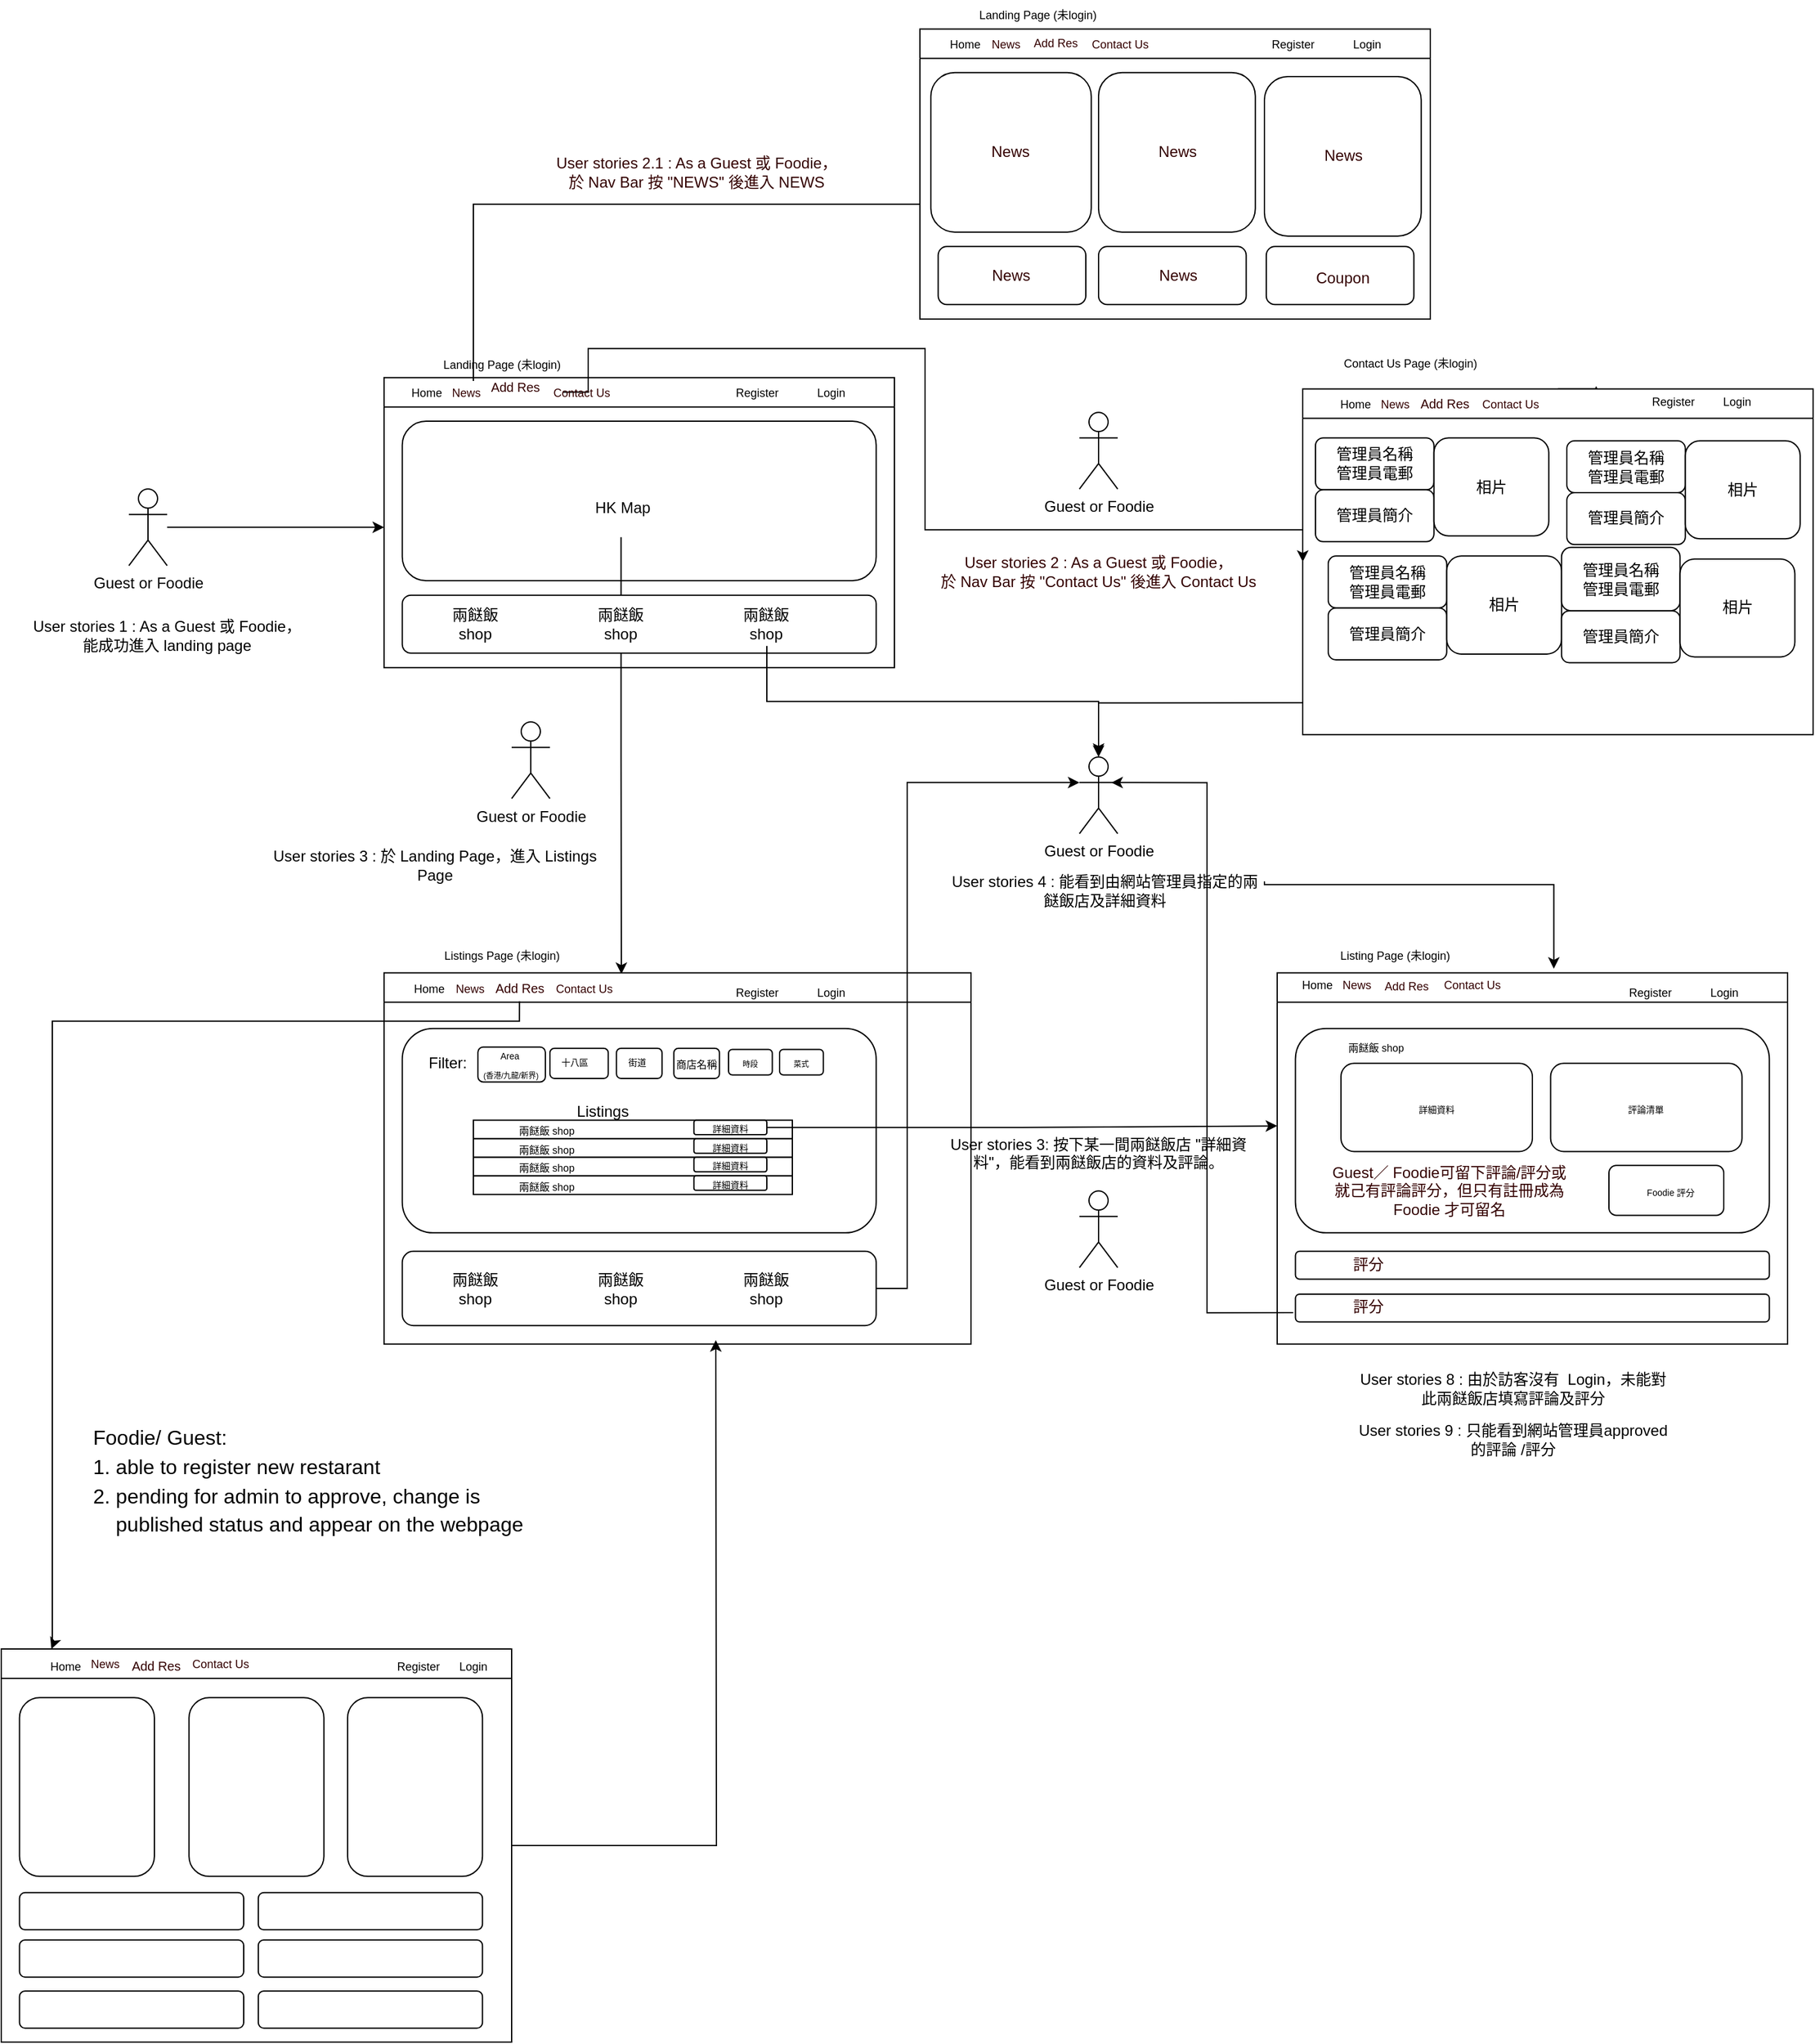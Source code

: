 <mxfile version="27.1.6" pages="6">
  <diagram name="Guest / Foodie (not login)" id="Mrw35hCHTs6fflEatE2U">
    <mxGraphModel dx="3184" dy="691" grid="1" gridSize="10" guides="1" tooltips="1" connect="1" arrows="1" fold="1" page="1" pageScale="1" pageWidth="1100" pageHeight="850" background="none" math="0" shadow="0">
      <root>
        <mxCell id="0" />
        <mxCell id="1" parent="0" />
        <mxCell id="KafnMZgaZIItPpKxG0bN-37" value="" style="group" parent="1" vertex="1" connectable="0">
          <mxGeometry x="-1800" y="273.15" width="400" height="250" as="geometry" />
        </mxCell>
        <mxCell id="KafnMZgaZIItPpKxG0bN-28" value="" style="swimlane;whiteSpace=wrap;html=1;" parent="KafnMZgaZIItPpKxG0bN-37" vertex="1">
          <mxGeometry y="22.727" width="400" height="227.273" as="geometry" />
        </mxCell>
        <mxCell id="KafnMZgaZIItPpKxG0bN-42" value="&lt;font style=&quot;font-size: 9px;&quot;&gt;Login&lt;/font&gt;" style="text;html=1;align=center;verticalAlign=middle;whiteSpace=wrap;rounded=0;" parent="KafnMZgaZIItPpKxG0bN-28" vertex="1">
          <mxGeometry x="328.571" width="42.857" height="22.727" as="geometry" />
        </mxCell>
        <mxCell id="KafnMZgaZIItPpKxG0bN-43" value="" style="rounded=1;whiteSpace=wrap;html=1;" parent="KafnMZgaZIItPpKxG0bN-28" vertex="1">
          <mxGeometry x="14.286" y="34.091" width="371.429" height="125" as="geometry" />
        </mxCell>
        <mxCell id="vOmVroTUzy7-OTygFLNP-90" value="" style="edgeStyle=orthogonalEdgeStyle;rounded=0;orthogonalLoop=1;jettySize=auto;html=1;" parent="KafnMZgaZIItPpKxG0bN-28" source="KafnMZgaZIItPpKxG0bN-44" edge="1">
          <mxGeometry relative="1" as="geometry">
            <mxPoint x="186" y="467.273" as="targetPoint" />
          </mxGeometry>
        </mxCell>
        <mxCell id="KafnMZgaZIItPpKxG0bN-44" value="&amp;nbsp;HK Map" style="text;html=1;align=center;verticalAlign=middle;whiteSpace=wrap;rounded=0;" parent="KafnMZgaZIItPpKxG0bN-28" vertex="1">
          <mxGeometry x="114.286" y="79.545" width="142.857" height="45.455" as="geometry" />
        </mxCell>
        <mxCell id="KafnMZgaZIItPpKxG0bN-45" value="" style="rounded=1;whiteSpace=wrap;html=1;" parent="KafnMZgaZIItPpKxG0bN-28" vertex="1">
          <mxGeometry x="14.286" y="170.455" width="371.429" height="45.455" as="geometry" />
        </mxCell>
        <mxCell id="KafnMZgaZIItPpKxG0bN-46" value="兩餸飯 shop" style="text;html=1;align=center;verticalAlign=middle;whiteSpace=wrap;rounded=0;" parent="KafnMZgaZIItPpKxG0bN-28" vertex="1">
          <mxGeometry x="42.857" y="176.136" width="57.143" height="34.091" as="geometry" />
        </mxCell>
        <mxCell id="KafnMZgaZIItPpKxG0bN-55" value="兩餸飯 shop" style="text;html=1;align=center;verticalAlign=middle;whiteSpace=wrap;rounded=0;" parent="KafnMZgaZIItPpKxG0bN-28" vertex="1">
          <mxGeometry x="157.143" y="176.136" width="57.143" height="34.091" as="geometry" />
        </mxCell>
        <mxCell id="KafnMZgaZIItPpKxG0bN-54" value="兩餸飯 shop" style="text;html=1;align=center;verticalAlign=middle;whiteSpace=wrap;rounded=0;" parent="KafnMZgaZIItPpKxG0bN-28" vertex="1">
          <mxGeometry x="271.429" y="176.136" width="57.143" height="34.091" as="geometry" />
        </mxCell>
        <mxCell id="KafnMZgaZIItPpKxG0bN-36" value="&lt;font style=&quot;font-size: 9px;&quot;&gt;Landing Page (未login)&lt;/font&gt;" style="text;html=1;align=center;verticalAlign=middle;whiteSpace=wrap;rounded=0;" parent="KafnMZgaZIItPpKxG0bN-37" vertex="1">
          <mxGeometry x="14.286" width="157.143" height="22.727" as="geometry" />
        </mxCell>
        <mxCell id="KafnMZgaZIItPpKxG0bN-40" value="&lt;font style=&quot;font-size: 9px;&quot;&gt;Register&lt;/font&gt;" style="text;html=1;align=center;verticalAlign=middle;whiteSpace=wrap;rounded=0;" parent="KafnMZgaZIItPpKxG0bN-37" vertex="1">
          <mxGeometry x="271.429" y="22.727" width="42.857" height="22.727" as="geometry" />
        </mxCell>
        <mxCell id="QQ3qQjiF9zTt2cL9H7JY-2" value="User stories 1 : As a Guest 或 Foodie，&lt;div&gt;能成功進入 landing page&lt;/div&gt;" style="text;html=1;align=center;verticalAlign=middle;whiteSpace=wrap;rounded=0;" parent="1" vertex="1">
          <mxGeometry x="-2100" y="483.15" width="260" height="30" as="geometry" />
        </mxCell>
        <mxCell id="R66wVMCUfb97x44PgFfX-1" value="Guest or Foodie" style="shape=umlActor;verticalLabelPosition=bottom;verticalAlign=top;html=1;outlineConnect=0;" parent="1" vertex="1">
          <mxGeometry x="-2000" y="383.15" width="30" height="60" as="geometry" />
        </mxCell>
        <mxCell id="qmBxwEFQhIicKg2S9sKH-3" value="" style="endArrow=classic;html=1;rounded=0;" parent="1" source="R66wVMCUfb97x44PgFfX-1" edge="1">
          <mxGeometry width="50" height="50" relative="1" as="geometry">
            <mxPoint x="-1720" y="503.15" as="sourcePoint" />
            <mxPoint x="-1800" y="413.15" as="targetPoint" />
          </mxGeometry>
        </mxCell>
        <mxCell id="qmBxwEFQhIicKg2S9sKH-4" value="Guest or Foodie" style="shape=umlActor;verticalLabelPosition=bottom;verticalAlign=top;html=1;outlineConnect=0;" parent="1" vertex="1">
          <mxGeometry x="-1255" y="323.15" width="30" height="60" as="geometry" />
        </mxCell>
        <mxCell id="X76ejj1WKKabrS2SfCCg-1" value="" style="group" parent="1" vertex="1" connectable="0">
          <mxGeometry x="-1080" y="60" width="400" height="302.5" as="geometry" />
        </mxCell>
        <mxCell id="lY9_tCBRb09MzFTXq__g-2" style="edgeStyle=orthogonalEdgeStyle;rounded=0;orthogonalLoop=1;jettySize=auto;html=1;exitX=0.5;exitY=0;exitDx=0;exitDy=0;" parent="X76ejj1WKKabrS2SfCCg-1" source="X76ejj1WKKabrS2SfCCg-2" edge="1">
          <mxGeometry relative="1" as="geometry">
            <mxPoint x="230" y="242.497" as="targetPoint" />
          </mxGeometry>
        </mxCell>
        <mxCell id="X76ejj1WKKabrS2SfCCg-2" value="" style="swimlane;whiteSpace=wrap;html=1;" parent="X76ejj1WKKabrS2SfCCg-1" vertex="1">
          <mxGeometry y="244.754" width="400" height="270.896" as="geometry" />
        </mxCell>
        <mxCell id="X76ejj1WKKabrS2SfCCg-5" value="管理員名稱&lt;div&gt;管理員電郵&lt;/div&gt;" style="rounded=1;whiteSpace=wrap;html=1;" parent="X76ejj1WKKabrS2SfCCg-2" vertex="1">
          <mxGeometry x="10" y="38.377" width="92.86" height="40.634" as="geometry" />
        </mxCell>
        <mxCell id="X76ejj1WKKabrS2SfCCg-6" value="管理員簡介" style="rounded=1;whiteSpace=wrap;html=1;" parent="X76ejj1WKKabrS2SfCCg-2" vertex="1">
          <mxGeometry x="10" y="79.011" width="92.86" height="40.634" as="geometry" />
        </mxCell>
        <mxCell id="X76ejj1WKKabrS2SfCCg-7" value="相片" style="rounded=1;whiteSpace=wrap;html=1;" parent="X76ejj1WKKabrS2SfCCg-2" vertex="1">
          <mxGeometry x="102.86" y="38.377" width="90" height="76.754" as="geometry" />
        </mxCell>
        <mxCell id="X76ejj1WKKabrS2SfCCg-8" value="&lt;font style=&quot;font-size: 9px;&quot;&gt;Register&lt;/font&gt;" style="text;html=1;align=center;verticalAlign=middle;whiteSpace=wrap;rounded=0;" parent="X76ejj1WKKabrS2SfCCg-2" vertex="1">
          <mxGeometry x="269.997" y="-4.515" width="40.714" height="27.09" as="geometry" />
        </mxCell>
        <mxCell id="X76ejj1WKKabrS2SfCCg-9" value="管理員名稱&lt;div&gt;管理員電郵&lt;/div&gt;" style="rounded=1;whiteSpace=wrap;html=1;" parent="X76ejj1WKKabrS2SfCCg-2" vertex="1">
          <mxGeometry x="207" y="40.634" width="92.86" height="40.634" as="geometry" />
        </mxCell>
        <mxCell id="X76ejj1WKKabrS2SfCCg-10" value="管理員簡介" style="rounded=1;whiteSpace=wrap;html=1;" parent="X76ejj1WKKabrS2SfCCg-2" vertex="1">
          <mxGeometry x="207" y="81.269" width="92.86" height="40.634" as="geometry" />
        </mxCell>
        <mxCell id="X76ejj1WKKabrS2SfCCg-11" value="相片" style="rounded=1;whiteSpace=wrap;html=1;" parent="X76ejj1WKKabrS2SfCCg-2" vertex="1">
          <mxGeometry x="299.86" y="40.634" width="90" height="76.754" as="geometry" />
        </mxCell>
        <mxCell id="X76ejj1WKKabrS2SfCCg-12" value="管理員名稱&lt;div&gt;管理員電郵&lt;/div&gt;" style="rounded=1;whiteSpace=wrap;html=1;" parent="X76ejj1WKKabrS2SfCCg-2" vertex="1">
          <mxGeometry x="20" y="130.933" width="92.86" height="40.634" as="geometry" />
        </mxCell>
        <mxCell id="X76ejj1WKKabrS2SfCCg-13" value="管理員簡介" style="rounded=1;whiteSpace=wrap;html=1;" parent="X76ejj1WKKabrS2SfCCg-2" vertex="1">
          <mxGeometry x="20" y="171.567" width="92.86" height="40.634" as="geometry" />
        </mxCell>
        <mxCell id="X76ejj1WKKabrS2SfCCg-14" value="相片" style="rounded=1;whiteSpace=wrap;html=1;" parent="X76ejj1WKKabrS2SfCCg-2" vertex="1">
          <mxGeometry x="112.86" y="130.933" width="90" height="76.754" as="geometry" />
        </mxCell>
        <mxCell id="X76ejj1WKKabrS2SfCCg-15" value="管理員名稱&lt;div&gt;管理員電郵&lt;/div&gt;" style="rounded=1;whiteSpace=wrap;html=1;" parent="X76ejj1WKKabrS2SfCCg-2" vertex="1">
          <mxGeometry x="202.86" y="124.16" width="92.86" height="49.664" as="geometry" />
        </mxCell>
        <mxCell id="X76ejj1WKKabrS2SfCCg-16" value="管理員簡介" style="rounded=1;whiteSpace=wrap;html=1;" parent="X76ejj1WKKabrS2SfCCg-2" vertex="1">
          <mxGeometry x="202.86" y="173.825" width="92.86" height="40.634" as="geometry" />
        </mxCell>
        <mxCell id="X76ejj1WKKabrS2SfCCg-17" value="相片" style="rounded=1;whiteSpace=wrap;html=1;" parent="X76ejj1WKKabrS2SfCCg-2" vertex="1">
          <mxGeometry x="295.72" y="133.19" width="90" height="76.754" as="geometry" />
        </mxCell>
        <mxCell id="Tz9iPq3yk5lwdzz1dJ4A-46" style="edgeStyle=orthogonalEdgeStyle;rounded=0;orthogonalLoop=1;jettySize=auto;html=1;" parent="X76ejj1WKKabrS2SfCCg-2" edge="1">
          <mxGeometry relative="1" as="geometry">
            <mxPoint x="-160" y="286.698" as="targetPoint" />
            <Array as="points">
              <mxPoint x="-160" y="246.515" />
            </Array>
            <mxPoint y="245.896" as="sourcePoint" />
          </mxGeometry>
        </mxCell>
        <mxCell id="X76ejj1WKKabrS2SfCCg-19" value="&lt;font style=&quot;font-size: 9px;&quot;&gt;Login&lt;/font&gt;" style="text;html=1;align=center;verticalAlign=middle;whiteSpace=wrap;rounded=0;" parent="X76ejj1WKKabrS2SfCCg-2" vertex="1">
          <mxGeometry x="324.29" y="-2.257" width="32.86" height="22.575" as="geometry" />
        </mxCell>
        <mxCell id="Jd5XLK4_wtdqG7jR73BE-1" value="" style="group" parent="X76ejj1WKKabrS2SfCCg-2" vertex="1" connectable="0">
          <mxGeometry x="20" y="-0.154" width="170.429" height="22.727" as="geometry" />
        </mxCell>
        <mxCell id="Jd5XLK4_wtdqG7jR73BE-2" value="" style="group" parent="Jd5XLK4_wtdqG7jR73BE-1" vertex="1" connectable="0">
          <mxGeometry width="170.429" height="22.727" as="geometry" />
        </mxCell>
        <mxCell id="Jd5XLK4_wtdqG7jR73BE-3" value="&lt;font style=&quot;font-size: 9px;&quot;&gt;Home&lt;/font&gt;" style="text;html=1;align=center;verticalAlign=middle;whiteSpace=wrap;rounded=0;" parent="Jd5XLK4_wtdqG7jR73BE-2" vertex="1">
          <mxGeometry width="42.857" height="22.727" as="geometry" />
        </mxCell>
        <mxCell id="Jd5XLK4_wtdqG7jR73BE-4" value="&lt;font style=&quot;font-size: 9px; color: rgb(51, 0, 0);&quot;&gt;News&lt;/font&gt;" style="text;html=1;align=center;verticalAlign=middle;whiteSpace=wrap;rounded=0;" parent="Jd5XLK4_wtdqG7jR73BE-2" vertex="1">
          <mxGeometry x="31.429" y="0.5" width="42.857" height="21.727" as="geometry" />
        </mxCell>
        <mxCell id="Jd5XLK4_wtdqG7jR73BE-5" value="&lt;font style=&quot;font-size: 9px; color: rgb(51, 0, 0);&quot;&gt;Contact Us&lt;/font&gt;" style="text;html=1;align=center;verticalAlign=middle;whiteSpace=wrap;rounded=0;" parent="Jd5XLK4_wtdqG7jR73BE-2" vertex="1">
          <mxGeometry x="116.139" y="4.999" width="54.29" height="12.73" as="geometry" />
        </mxCell>
        <mxCell id="Jd5XLK4_wtdqG7jR73BE-6" value="&lt;font style=&quot;color: rgb(51, 0, 0);&quot; size=&quot;1&quot;&gt;Add Res&lt;/font&gt;" style="text;html=1;align=center;verticalAlign=middle;whiteSpace=wrap;rounded=0;" parent="X76ejj1WKKabrS2SfCCg-2" vertex="1">
          <mxGeometry x="90.429" y="0.346" width="42.857" height="21.727" as="geometry" />
        </mxCell>
        <mxCell id="X76ejj1WKKabrS2SfCCg-18" value="&lt;font style=&quot;font-size: 9px;&quot;&gt;&lt;font&gt;Contact Us&amp;nbsp;&lt;/font&gt;Page (未login)&lt;/font&gt;" style="text;html=1;align=center;verticalAlign=middle;whiteSpace=wrap;rounded=0;" parent="X76ejj1WKKabrS2SfCCg-1" vertex="1">
          <mxGeometry x="10.001" y="210" width="149.286" height="27.09" as="geometry" />
        </mxCell>
        <mxCell id="kkT8_fGlVy955gSJukxf-26" value="" style="rounded=1;whiteSpace=wrap;html=1;" parent="X76ejj1WKKabrS2SfCCg-1" vertex="1">
          <mxGeometry x="-30" width="122.86" height="125" as="geometry" />
        </mxCell>
        <mxCell id="kkT8_fGlVy955gSJukxf-27" value="&lt;font style=&quot;color: rgb(51, 0, 0);&quot;&gt;News&lt;/font&gt;" style="text;html=1;align=center;verticalAlign=middle;whiteSpace=wrap;rounded=0;" parent="X76ejj1WKKabrS2SfCCg-1" vertex="1">
          <mxGeometry x="3.58" y="39.773" width="55.71" height="45.45" as="geometry" />
        </mxCell>
        <mxCell id="UmOL0uTLtQJbEH9mWW4c-5" value="&lt;font style=&quot;color: rgb(51, 0, 0);&quot;&gt;User stories 2 : As a Guest 或 Foodie，&lt;/font&gt;&lt;div&gt;&lt;font style=&quot;color: rgb(51, 0, 0);&quot;&gt;於 Nav Bar 按 &quot;&lt;font&gt;Contact Us&lt;/font&gt;&quot; 後進入 &lt;font&gt;Contact Us&lt;/font&gt;&lt;/font&gt;&lt;/div&gt;" style="text;html=1;align=center;verticalAlign=middle;whiteSpace=wrap;rounded=0;" parent="1" vertex="1">
          <mxGeometry x="-1370" y="433.15" width="260" height="30" as="geometry" />
        </mxCell>
        <mxCell id="lY9_tCBRb09MzFTXq__g-3" style="edgeStyle=orthogonalEdgeStyle;rounded=0;orthogonalLoop=1;jettySize=auto;html=1;entryX=0;entryY=0.5;entryDx=0;entryDy=0;exitX=1;exitY=0.5;exitDx=0;exitDy=0;" parent="1" target="X76ejj1WKKabrS2SfCCg-2" edge="1">
          <mxGeometry relative="1" as="geometry">
            <mxPoint x="-1660" y="307.242" as="sourcePoint" />
            <mxPoint x="-997.14" y="203.13" as="targetPoint" />
            <Array as="points">
              <mxPoint x="-1640" y="307.15" />
              <mxPoint x="-1640" y="273.15" />
              <mxPoint x="-1376" y="273.15" />
              <mxPoint x="-1376" y="415.15" />
            </Array>
          </mxGeometry>
        </mxCell>
        <mxCell id="vOmVroTUzy7-OTygFLNP-1" value="" style="group" parent="1" vertex="1" connectable="0">
          <mxGeometry x="-1800" y="733.15" width="690" height="320" as="geometry" />
        </mxCell>
        <mxCell id="vOmVroTUzy7-OTygFLNP-2" value="" style="swimlane;whiteSpace=wrap;html=1;" parent="vOmVroTUzy7-OTygFLNP-1" vertex="1">
          <mxGeometry y="29.09" width="460" height="290.91" as="geometry" />
        </mxCell>
        <mxCell id="vOmVroTUzy7-OTygFLNP-4" value="&lt;font style=&quot;font-size: 9px;&quot;&gt;Login&lt;/font&gt;" style="text;html=1;align=center;verticalAlign=middle;whiteSpace=wrap;rounded=0;" parent="vOmVroTUzy7-OTygFLNP-2" vertex="1">
          <mxGeometry x="328.571" width="42.857" height="29.091" as="geometry" />
        </mxCell>
        <mxCell id="vOmVroTUzy7-OTygFLNP-5" value="" style="rounded=1;whiteSpace=wrap;html=1;" parent="vOmVroTUzy7-OTygFLNP-2" vertex="1">
          <mxGeometry x="14.286" y="43.636" width="371.429" height="160" as="geometry" />
        </mxCell>
        <mxCell id="vOmVroTUzy7-OTygFLNP-6" value="Listings" style="text;html=1;align=center;verticalAlign=middle;whiteSpace=wrap;rounded=0;" parent="vOmVroTUzy7-OTygFLNP-2" vertex="1">
          <mxGeometry x="99.996" y="80.014" width="142.857" height="58.182" as="geometry" />
        </mxCell>
        <mxCell id="vOmVroTUzy7-OTygFLNP-7" value="" style="rounded=1;whiteSpace=wrap;html=1;" parent="vOmVroTUzy7-OTygFLNP-2" vertex="1">
          <mxGeometry x="14.286" y="218.182" width="371.429" height="58.182" as="geometry" />
        </mxCell>
        <mxCell id="vOmVroTUzy7-OTygFLNP-8" value="兩餸飯 shop" style="text;html=1;align=center;verticalAlign=middle;whiteSpace=wrap;rounded=0;" parent="vOmVroTUzy7-OTygFLNP-2" vertex="1">
          <mxGeometry x="42.857" y="225.455" width="57.143" height="43.636" as="geometry" />
        </mxCell>
        <mxCell id="vOmVroTUzy7-OTygFLNP-9" value="兩餸飯 shop" style="text;html=1;align=center;verticalAlign=middle;whiteSpace=wrap;rounded=0;" parent="vOmVroTUzy7-OTygFLNP-2" vertex="1">
          <mxGeometry x="157.143" y="225.455" width="57.143" height="43.636" as="geometry" />
        </mxCell>
        <mxCell id="vOmVroTUzy7-OTygFLNP-10" value="兩餸飯 shop" style="text;html=1;align=center;verticalAlign=middle;whiteSpace=wrap;rounded=0;" parent="vOmVroTUzy7-OTygFLNP-2" vertex="1">
          <mxGeometry x="271.429" y="225.455" width="57.143" height="43.636" as="geometry" />
        </mxCell>
        <mxCell id="vOmVroTUzy7-OTygFLNP-12" value="" style="rounded=1;whiteSpace=wrap;html=1;" parent="vOmVroTUzy7-OTygFLNP-2" vertex="1">
          <mxGeometry x="73.57" y="58.19" width="52.86" height="27.27" as="geometry" />
        </mxCell>
        <mxCell id="vOmVroTUzy7-OTygFLNP-13" value="Filter:" style="text;html=1;align=center;verticalAlign=middle;whiteSpace=wrap;rounded=0;" parent="vOmVroTUzy7-OTygFLNP-2" vertex="1">
          <mxGeometry x="7.141" y="49.089" width="85.714" height="43.636" as="geometry" />
        </mxCell>
        <mxCell id="vOmVroTUzy7-OTygFLNP-14" value="&lt;font style=&quot;font-size: 7px;&quot;&gt;Area&lt;/font&gt;&lt;font style=&quot;font-size: 6px;&quot;&gt;&amp;nbsp;&lt;/font&gt;&lt;div&gt;&lt;font style=&quot;font-size: 6px;&quot;&gt;(香港/九龍/新界)&lt;/font&gt;&lt;/div&gt;" style="text;html=1;align=center;verticalAlign=middle;whiteSpace=wrap;rounded=0;" parent="vOmVroTUzy7-OTygFLNP-2" vertex="1">
          <mxGeometry x="71.426" y="60.002" width="57.143" height="21.818" as="geometry" />
        </mxCell>
        <mxCell id="vOmVroTUzy7-OTygFLNP-15" value="&lt;span style=&quot;font-size: 7px;&quot;&gt;十八區&lt;/span&gt;" style="text;html=1;align=center;verticalAlign=middle;whiteSpace=wrap;rounded=0;" parent="vOmVroTUzy7-OTygFLNP-2" vertex="1">
          <mxGeometry x="120.999" y="58.192" width="57.143" height="21.818" as="geometry" />
        </mxCell>
        <mxCell id="vOmVroTUzy7-OTygFLNP-16" value="&lt;span style=&quot;font-size: 7px;&quot;&gt;街道&lt;/span&gt;" style="text;html=1;align=center;verticalAlign=middle;whiteSpace=wrap;rounded=0;" parent="vOmVroTUzy7-OTygFLNP-2" vertex="1">
          <mxGeometry x="170.001" y="58.192" width="57.143" height="21.818" as="geometry" />
        </mxCell>
        <mxCell id="vOmVroTUzy7-OTygFLNP-21" value="" style="rounded=1;whiteSpace=wrap;html=1;fillColor=none;" parent="vOmVroTUzy7-OTygFLNP-2" vertex="1">
          <mxGeometry x="130" y="59.09" width="45.71" height="23.64" as="geometry" />
        </mxCell>
        <mxCell id="vOmVroTUzy7-OTygFLNP-22" value="" style="rounded=1;whiteSpace=wrap;html=1;fillColor=none;" parent="vOmVroTUzy7-OTygFLNP-2" vertex="1">
          <mxGeometry x="182.15" y="59.09" width="35.71" height="23.64" as="geometry" />
        </mxCell>
        <mxCell id="vOmVroTUzy7-OTygFLNP-25" value="&lt;font style=&quot;font-size: 6px;&quot;&gt;時段&lt;/font&gt;" style="rounded=1;whiteSpace=wrap;html=1;fillColor=none;" parent="vOmVroTUzy7-OTygFLNP-2" vertex="1">
          <mxGeometry x="270" y="60" width="34.29" height="20" as="geometry" />
        </mxCell>
        <mxCell id="vOmVroTUzy7-OTygFLNP-30" value="" style="rounded=0;whiteSpace=wrap;html=1;" parent="vOmVroTUzy7-OTygFLNP-2" vertex="1">
          <mxGeometry x="70" y="115.46" width="250" height="14.54" as="geometry" />
        </mxCell>
        <mxCell id="vOmVroTUzy7-OTygFLNP-33" value="" style="rounded=0;whiteSpace=wrap;html=1;" parent="vOmVroTUzy7-OTygFLNP-2" vertex="1">
          <mxGeometry x="70" y="129.999" width="250" height="14.54" as="geometry" />
        </mxCell>
        <mxCell id="vOmVroTUzy7-OTygFLNP-32" value="" style="rounded=0;whiteSpace=wrap;html=1;" parent="vOmVroTUzy7-OTygFLNP-2" vertex="1">
          <mxGeometry x="70" y="144.539" width="250" height="14.54" as="geometry" />
        </mxCell>
        <mxCell id="vOmVroTUzy7-OTygFLNP-56" value="" style="rounded=0;whiteSpace=wrap;html=1;" parent="vOmVroTUzy7-OTygFLNP-2" vertex="1">
          <mxGeometry x="70" y="159.079" width="250" height="14.54" as="geometry" />
        </mxCell>
        <mxCell id="vOmVroTUzy7-OTygFLNP-57" value="&lt;font style=&quot;font-size: 8px;&quot;&gt;兩餸飯 shop&lt;/font&gt;" style="text;html=1;align=center;verticalAlign=middle;whiteSpace=wrap;rounded=0;" parent="vOmVroTUzy7-OTygFLNP-2" vertex="1">
          <mxGeometry x="76.71" y="115.45" width="101.43" height="14.55" as="geometry" />
        </mxCell>
        <mxCell id="vOmVroTUzy7-OTygFLNP-83" value="&lt;font style=&quot;font-size: 8px;&quot;&gt;兩餸飯 shop&lt;/font&gt;" style="text;html=1;align=center;verticalAlign=middle;whiteSpace=wrap;rounded=0;" parent="vOmVroTUzy7-OTygFLNP-2" vertex="1">
          <mxGeometry x="76.71" y="129.989" width="101.43" height="14.55" as="geometry" />
        </mxCell>
        <mxCell id="vOmVroTUzy7-OTygFLNP-84" value="&lt;font style=&quot;font-size: 8px;&quot;&gt;兩餸飯 shop&lt;/font&gt;" style="text;html=1;align=center;verticalAlign=middle;whiteSpace=wrap;rounded=0;" parent="vOmVroTUzy7-OTygFLNP-2" vertex="1">
          <mxGeometry x="76.71" y="144.519" width="101.43" height="14.55" as="geometry" />
        </mxCell>
        <mxCell id="vOmVroTUzy7-OTygFLNP-82" value="&lt;font style=&quot;font-size: 8px;&quot;&gt;兩餸飯 shop&lt;/font&gt;" style="text;html=1;align=center;verticalAlign=middle;whiteSpace=wrap;rounded=0;" parent="vOmVroTUzy7-OTygFLNP-2" vertex="1">
          <mxGeometry x="76.71" y="159.069" width="101.43" height="14.55" as="geometry" />
        </mxCell>
        <mxCell id="vOmVroTUzy7-OTygFLNP-85" value="&lt;font style=&quot;font-size: 8px;&quot;&gt;商店名稱&lt;/font&gt;" style="rounded=1;whiteSpace=wrap;html=1;fillColor=none;" parent="vOmVroTUzy7-OTygFLNP-2" vertex="1">
          <mxGeometry x="227.14" y="59.089" width="35.71" height="23.64" as="geometry" />
        </mxCell>
        <mxCell id="vOmVroTUzy7-OTygFLNP-87" value="&lt;font style=&quot;font-size: 6px;&quot;&gt;菜式&lt;/font&gt;" style="rounded=1;whiteSpace=wrap;html=1;fillColor=none;" parent="vOmVroTUzy7-OTygFLNP-2" vertex="1">
          <mxGeometry x="310" y="60.009" width="34.29" height="20" as="geometry" />
        </mxCell>
        <mxCell id="Tz9iPq3yk5lwdzz1dJ4A-1" value="&lt;font style=&quot;font-size: 7px;&quot;&gt;詳細資料&lt;/font&gt;" style="rounded=1;whiteSpace=wrap;html=1;labelPosition=center;verticalLabelPosition=middle;align=center;verticalAlign=middle;" parent="vOmVroTUzy7-OTygFLNP-2" vertex="1">
          <mxGeometry x="242.85" y="115.46" width="57.15" height="11.36" as="geometry" />
        </mxCell>
        <mxCell id="Tz9iPq3yk5lwdzz1dJ4A-4" value="&lt;font style=&quot;font-size: 7px;&quot;&gt;詳細資料&lt;/font&gt;" style="rounded=1;whiteSpace=wrap;html=1;labelPosition=center;verticalLabelPosition=middle;align=center;verticalAlign=middle;" parent="vOmVroTUzy7-OTygFLNP-2" vertex="1">
          <mxGeometry x="242.85" y="129.989" width="57.15" height="11.36" as="geometry" />
        </mxCell>
        <mxCell id="Tz9iPq3yk5lwdzz1dJ4A-5" value="&lt;font style=&quot;font-size: 7px;&quot;&gt;詳細資料&lt;/font&gt;" style="rounded=1;whiteSpace=wrap;html=1;labelPosition=center;verticalLabelPosition=middle;align=center;verticalAlign=middle;" parent="vOmVroTUzy7-OTygFLNP-2" vertex="1">
          <mxGeometry x="242.85" y="144.539" width="57.15" height="11.36" as="geometry" />
        </mxCell>
        <mxCell id="Tz9iPq3yk5lwdzz1dJ4A-6" value="&lt;font style=&quot;font-size: 7px;&quot;&gt;詳細資料&lt;/font&gt;" style="rounded=1;whiteSpace=wrap;html=1;labelPosition=center;verticalLabelPosition=middle;align=center;verticalAlign=middle;" parent="vOmVroTUzy7-OTygFLNP-2" vertex="1">
          <mxGeometry x="242.85" y="159.069" width="57.15" height="11.36" as="geometry" />
        </mxCell>
        <mxCell id="vOmVroTUzy7-OTygFLNP-18" value="&lt;font style=&quot;font-size: 9px;&quot;&gt;Listings Page (未login)&lt;/font&gt;" style="text;html=1;align=center;verticalAlign=middle;whiteSpace=wrap;rounded=0;" parent="vOmVroTUzy7-OTygFLNP-1" vertex="1">
          <mxGeometry x="14.286" width="157.143" height="29.091" as="geometry" />
        </mxCell>
        <mxCell id="vOmVroTUzy7-OTygFLNP-19" value="&lt;font style=&quot;font-size: 9px;&quot;&gt;Register&lt;/font&gt;" style="text;html=1;align=center;verticalAlign=middle;whiteSpace=wrap;rounded=0;" parent="vOmVroTUzy7-OTygFLNP-1" vertex="1">
          <mxGeometry x="271.429" y="29.091" width="42.857" height="29.091" as="geometry" />
        </mxCell>
        <mxCell id="Tz9iPq3yk5lwdzz1dJ4A-52" value="Guest or Foodie" style="shape=umlActor;verticalLabelPosition=bottom;verticalAlign=top;html=1;outlineConnect=0;" parent="vOmVroTUzy7-OTygFLNP-1" vertex="1">
          <mxGeometry x="545" y="199.999" width="30" height="60" as="geometry" />
        </mxCell>
        <mxCell id="Tz9iPq3yk5lwdzz1dJ4A-53" value="User stories 3: 按下某一間兩餸飯店 &quot;詳細資料&quot;，能看到兩餸飯店的資料及評論。&lt;div&gt;&lt;br&gt;&lt;/div&gt;&lt;div&gt;&lt;br&gt;&lt;/div&gt;" style="text;html=1;align=center;verticalAlign=middle;whiteSpace=wrap;rounded=0;" parent="vOmVroTUzy7-OTygFLNP-1" vertex="1">
          <mxGeometry x="430.0" y="169.999" width="260" height="30" as="geometry" />
        </mxCell>
        <mxCell id="c4Sa7LRZL-nF2SnBA3PO-1" value="" style="group" parent="vOmVroTUzy7-OTygFLNP-1" vertex="1" connectable="0">
          <mxGeometry x="14.29" y="29.09" width="170.429" height="22.727" as="geometry" />
        </mxCell>
        <mxCell id="c4Sa7LRZL-nF2SnBA3PO-2" value="&lt;font style=&quot;font-size: 9px;&quot;&gt;Home&lt;/font&gt;" style="text;html=1;align=center;verticalAlign=middle;whiteSpace=wrap;rounded=0;" parent="c4Sa7LRZL-nF2SnBA3PO-1" vertex="1">
          <mxGeometry width="42.857" height="22.727" as="geometry" />
        </mxCell>
        <mxCell id="c4Sa7LRZL-nF2SnBA3PO-3" value="&lt;font style=&quot;font-size: 9px; color: rgb(51, 0, 0);&quot;&gt;News&lt;/font&gt;" style="text;html=1;align=center;verticalAlign=middle;whiteSpace=wrap;rounded=0;" parent="c4Sa7LRZL-nF2SnBA3PO-1" vertex="1">
          <mxGeometry x="31.429" y="0.5" width="42.857" height="21.727" as="geometry" />
        </mxCell>
        <mxCell id="c4Sa7LRZL-nF2SnBA3PO-4" value="&lt;font style=&quot;font-size: 9px; color: rgb(51, 0, 0);&quot;&gt;Contact Us&lt;/font&gt;" style="text;html=1;align=center;verticalAlign=middle;whiteSpace=wrap;rounded=0;" parent="c4Sa7LRZL-nF2SnBA3PO-1" vertex="1">
          <mxGeometry x="116.139" y="4.999" width="54.29" height="12.73" as="geometry" />
        </mxCell>
        <mxCell id="c4Sa7LRZL-nF2SnBA3PO-5" value="&lt;font style=&quot;color: rgb(51, 0, 0);&quot; size=&quot;1&quot;&gt;Add Res&lt;/font&gt;" style="text;html=1;align=center;verticalAlign=middle;whiteSpace=wrap;rounded=0;" parent="vOmVroTUzy7-OTygFLNP-1" vertex="1">
          <mxGeometry x="84.719" y="29.59" width="42.857" height="21.727" as="geometry" />
        </mxCell>
        <mxCell id="vOmVroTUzy7-OTygFLNP-88" value="Guest or Foodie" style="shape=umlActor;verticalLabelPosition=bottom;verticalAlign=top;html=1;outlineConnect=0;" parent="1" vertex="1">
          <mxGeometry x="-1700" y="565.65" width="30" height="60" as="geometry" />
        </mxCell>
        <mxCell id="vOmVroTUzy7-OTygFLNP-89" value="User stories 3 : 於 Landing Page，進入 Listings Page" style="text;html=1;align=center;verticalAlign=middle;whiteSpace=wrap;rounded=0;" parent="1" vertex="1">
          <mxGeometry x="-1890" y="663.15" width="260" height="30" as="geometry" />
        </mxCell>
        <mxCell id="Tz9iPq3yk5lwdzz1dJ4A-9" value="" style="group" parent="1" vertex="1" connectable="0">
          <mxGeometry x="-1100" y="733.15" width="400" height="320" as="geometry" />
        </mxCell>
        <mxCell id="Tz9iPq3yk5lwdzz1dJ4A-10" value="" style="swimlane;whiteSpace=wrap;html=1;" parent="Tz9iPq3yk5lwdzz1dJ4A-9" vertex="1">
          <mxGeometry y="29.091" width="400" height="290.909" as="geometry" />
        </mxCell>
        <mxCell id="Tz9iPq3yk5lwdzz1dJ4A-12" value="&lt;font style=&quot;font-size: 9px;&quot;&gt;Login&lt;/font&gt;" style="text;html=1;align=center;verticalAlign=middle;whiteSpace=wrap;rounded=0;" parent="Tz9iPq3yk5lwdzz1dJ4A-10" vertex="1">
          <mxGeometry x="328.571" width="42.857" height="29.091" as="geometry" />
        </mxCell>
        <mxCell id="Tz9iPq3yk5lwdzz1dJ4A-13" value="" style="rounded=1;whiteSpace=wrap;html=1;" parent="Tz9iPq3yk5lwdzz1dJ4A-10" vertex="1">
          <mxGeometry x="14.286" y="43.636" width="371.429" height="160" as="geometry" />
        </mxCell>
        <mxCell id="Tz9iPq3yk5lwdzz1dJ4A-32" value="&lt;font style=&quot;font-size: 8px;&quot;&gt;兩餸飯 shop&lt;/font&gt;" style="text;html=1;align=center;verticalAlign=middle;whiteSpace=wrap;rounded=0;" parent="Tz9iPq3yk5lwdzz1dJ4A-10" vertex="1">
          <mxGeometry x="27.14" y="50.91" width="101.43" height="14.55" as="geometry" />
        </mxCell>
        <mxCell id="Tz9iPq3yk5lwdzz1dJ4A-38" value="&lt;font style=&quot;font-size: 7px;&quot;&gt;詳細資料&lt;/font&gt;" style="rounded=1;whiteSpace=wrap;html=1;labelPosition=center;verticalLabelPosition=middle;align=center;verticalAlign=middle;" parent="Tz9iPq3yk5lwdzz1dJ4A-10" vertex="1">
          <mxGeometry x="50" y="70.91" width="150" height="69.09" as="geometry" />
        </mxCell>
        <mxCell id="Tz9iPq3yk5lwdzz1dJ4A-51" style="edgeStyle=orthogonalEdgeStyle;rounded=0;orthogonalLoop=1;jettySize=auto;html=1;exitX=1;exitY=0.5;exitDx=0;exitDy=0;" parent="Tz9iPq3yk5lwdzz1dJ4A-10" source="Tz9iPq3yk5lwdzz1dJ4A-1" edge="1">
          <mxGeometry relative="1" as="geometry">
            <mxPoint y="119.909" as="targetPoint" />
            <mxPoint x="-245.71" y="120.17" as="sourcePoint" />
          </mxGeometry>
        </mxCell>
        <mxCell id="Tz9iPq3yk5lwdzz1dJ4A-57" value="&lt;font style=&quot;font-size: 7px;&quot;&gt;評論清單&lt;/font&gt;" style="rounded=1;whiteSpace=wrap;html=1;labelPosition=center;verticalLabelPosition=middle;align=center;verticalAlign=middle;" parent="Tz9iPq3yk5lwdzz1dJ4A-10" vertex="1">
          <mxGeometry x="214.29" y="70.91" width="150" height="69.09" as="geometry" />
        </mxCell>
        <mxCell id="Tz9iPq3yk5lwdzz1dJ4A-58" value="&lt;span style=&quot;font-size: 7px;&quot;&gt;　Foodie 評分&lt;/span&gt;" style="rounded=1;whiteSpace=wrap;html=1;labelPosition=center;verticalLabelPosition=middle;align=center;verticalAlign=middle;" parent="Tz9iPq3yk5lwdzz1dJ4A-10" vertex="1">
          <mxGeometry x="260.0" y="150.909" width="90" height="39.09" as="geometry" />
        </mxCell>
        <mxCell id="GLFCv3Oj_quHoDA-hW3q-2" value="&lt;font style=&quot;color: rgb(51, 0, 0);&quot;&gt;Guest／ Foodie可留下評論/評分或就己有評論評分，但只有註冊成為 Foodie 才可留名&lt;/font&gt;" style="text;html=1;align=center;verticalAlign=middle;whiteSpace=wrap;rounded=0;" parent="Tz9iPq3yk5lwdzz1dJ4A-10" vertex="1">
          <mxGeometry x="40" y="150.91" width="190" height="39.09" as="geometry" />
        </mxCell>
        <mxCell id="oqx3HSfSpPQLc6yDxtWN-1" value="" style="group" parent="Tz9iPq3yk5lwdzz1dJ4A-10" vertex="1" connectable="0">
          <mxGeometry x="14.29" y="206.455" width="371.43" height="77.181" as="geometry" />
        </mxCell>
        <mxCell id="Tz9iPq3yk5lwdzz1dJ4A-15" value="" style="rounded=1;whiteSpace=wrap;html=1;" parent="oqx3HSfSpPQLc6yDxtWN-1" vertex="1">
          <mxGeometry x="3.553e-14" y="11.725" width="371.43" height="21.82" as="geometry" />
        </mxCell>
        <mxCell id="Tz9iPq3yk5lwdzz1dJ4A-16" value="&lt;font style=&quot;color: rgb(51, 0, 0);&quot;&gt;評分&lt;/font&gt;" style="text;html=1;align=center;verticalAlign=middle;whiteSpace=wrap;rounded=0;" parent="oqx3HSfSpPQLc6yDxtWN-1" vertex="1">
          <mxGeometry x="28.567" width="57.143" height="43.636" as="geometry" />
        </mxCell>
        <mxCell id="kkT8_fGlVy955gSJukxf-33" value="" style="rounded=1;whiteSpace=wrap;html=1;" parent="oqx3HSfSpPQLc6yDxtWN-1" vertex="1">
          <mxGeometry y="45.27" width="371.43" height="21.82" as="geometry" />
        </mxCell>
        <mxCell id="kkT8_fGlVy955gSJukxf-34" value="&lt;font style=&quot;&quot;&gt;評分&lt;/font&gt;" style="text;html=1;align=center;verticalAlign=middle;whiteSpace=wrap;rounded=0;fontColor=#330000;" parent="oqx3HSfSpPQLc6yDxtWN-1" vertex="1">
          <mxGeometry x="28.567" y="33.545" width="57.143" height="43.636" as="geometry" />
        </mxCell>
        <mxCell id="Tz9iPq3yk5lwdzz1dJ4A-42" value="&lt;font style=&quot;font-size: 9px;&quot;&gt;Listing Page (未login)&lt;/font&gt;" style="text;html=1;align=center;verticalAlign=middle;whiteSpace=wrap;rounded=0;" parent="Tz9iPq3yk5lwdzz1dJ4A-9" vertex="1">
          <mxGeometry x="14.286" width="157.143" height="29.091" as="geometry" />
        </mxCell>
        <mxCell id="Tz9iPq3yk5lwdzz1dJ4A-43" value="&lt;font style=&quot;font-size: 9px;&quot;&gt;Register&lt;/font&gt;" style="text;html=1;align=center;verticalAlign=middle;whiteSpace=wrap;rounded=0;" parent="Tz9iPq3yk5lwdzz1dJ4A-9" vertex="1">
          <mxGeometry x="271.429" y="29.091" width="42.857" height="29.091" as="geometry" />
        </mxCell>
        <mxCell id="GLFCv3Oj_quHoDA-hW3q-1" style="edgeStyle=orthogonalEdgeStyle;rounded=0;orthogonalLoop=1;jettySize=auto;html=1;entryX=0.542;entryY=-0.011;entryDx=0;entryDy=0;entryPerimeter=0;exitX=1;exitY=0.25;exitDx=0;exitDy=0;" parent="1" source="Tz9iPq3yk5lwdzz1dJ4A-49" target="Tz9iPq3yk5lwdzz1dJ4A-10" edge="1">
          <mxGeometry relative="1" as="geometry">
            <mxPoint x="-970" y="613.15" as="targetPoint" />
            <Array as="points">
              <mxPoint x="-1110" y="693.15" />
              <mxPoint x="-883" y="693.15" />
            </Array>
          </mxGeometry>
        </mxCell>
        <mxCell id="Tz9iPq3yk5lwdzz1dJ4A-44" value="Guest or Foodie" style="shape=umlActor;verticalLabelPosition=bottom;verticalAlign=top;html=1;outlineConnect=0;" parent="1" vertex="1">
          <mxGeometry x="-1255" y="593.15" width="30" height="60" as="geometry" />
        </mxCell>
        <mxCell id="Tz9iPq3yk5lwdzz1dJ4A-45" style="edgeStyle=orthogonalEdgeStyle;rounded=0;orthogonalLoop=1;jettySize=auto;html=1;exitX=0.5;exitY=1;exitDx=0;exitDy=0;" parent="1" source="KafnMZgaZIItPpKxG0bN-54" target="Tz9iPq3yk5lwdzz1dJ4A-44" edge="1">
          <mxGeometry relative="1" as="geometry" />
        </mxCell>
        <mxCell id="Tz9iPq3yk5lwdzz1dJ4A-49" value="User stories 4 : 能看到由網站管理員指定的兩餸飯店及詳細資料" style="text;html=1;align=center;verticalAlign=middle;whiteSpace=wrap;rounded=0;" parent="1" vertex="1">
          <mxGeometry x="-1360" y="683.15" width="250" height="30" as="geometry" />
        </mxCell>
        <mxCell id="Tz9iPq3yk5lwdzz1dJ4A-56" style="edgeStyle=orthogonalEdgeStyle;rounded=0;orthogonalLoop=1;jettySize=auto;html=1;exitX=1;exitY=0.5;exitDx=0;exitDy=0;entryX=0;entryY=0.333;entryDx=0;entryDy=0;entryPerimeter=0;" parent="1" source="vOmVroTUzy7-OTygFLNP-7" target="Tz9iPq3yk5lwdzz1dJ4A-44" edge="1">
          <mxGeometry relative="1" as="geometry">
            <Array as="points">
              <mxPoint x="-1390" y="1009.15" />
              <mxPoint x="-1390" y="613.15" />
            </Array>
          </mxGeometry>
        </mxCell>
        <mxCell id="Tz9iPq3yk5lwdzz1dJ4A-48" style="edgeStyle=orthogonalEdgeStyle;rounded=0;orthogonalLoop=1;jettySize=auto;html=1;entryX=0.751;entryY=0.01;entryDx=0;entryDy=0;entryPerimeter=0;" parent="1" edge="1">
          <mxGeometry relative="1" as="geometry">
            <mxPoint x="-1230" y="613.16" as="targetPoint" />
            <mxPoint x="-1087.53" y="1028.559" as="sourcePoint" />
            <Array as="points">
              <mxPoint x="-1155" y="1028.15" />
              <mxPoint x="-1155" y="613.15" />
            </Array>
          </mxGeometry>
        </mxCell>
        <mxCell id="49AzCdK6vqxUpK0ZIlRa-1" value="User stories 8 : 由於訪客沒有&amp;nbsp; Login，未能對此兩餸飯店填寫評論及評分" style="text;html=1;align=center;verticalAlign=middle;whiteSpace=wrap;rounded=0;" parent="1" vertex="1">
          <mxGeometry x="-1040" y="1073.15" width="250" height="30" as="geometry" />
        </mxCell>
        <mxCell id="53upHnZuV182sL2LPsZ_-1" value="User stories 9 : 只能看到網站管理員approved 的評論 /評分" style="text;html=1;align=center;verticalAlign=middle;whiteSpace=wrap;rounded=0;" parent="1" vertex="1">
          <mxGeometry x="-1040" y="1113.15" width="250" height="30" as="geometry" />
        </mxCell>
        <mxCell id="kkT8_fGlVy955gSJukxf-4" value="" style="group" parent="1" vertex="1" connectable="0">
          <mxGeometry x="-1380" width="400" height="250" as="geometry" />
        </mxCell>
        <mxCell id="kkT8_fGlVy955gSJukxf-5" value="" style="swimlane;whiteSpace=wrap;html=1;" parent="kkT8_fGlVy955gSJukxf-4" vertex="1">
          <mxGeometry y="22.727" width="400" height="227.273" as="geometry" />
        </mxCell>
        <mxCell id="kkT8_fGlVy955gSJukxf-7" value="&lt;font style=&quot;font-size: 9px;&quot;&gt;Login&lt;/font&gt;" style="text;html=1;align=center;verticalAlign=middle;whiteSpace=wrap;rounded=0;" parent="kkT8_fGlVy955gSJukxf-5" vertex="1">
          <mxGeometry x="328.571" width="42.857" height="22.727" as="geometry" />
        </mxCell>
        <mxCell id="kkT8_fGlVy955gSJukxf-8" value="" style="rounded=1;whiteSpace=wrap;html=1;" parent="kkT8_fGlVy955gSJukxf-5" vertex="1">
          <mxGeometry x="8.57" y="34.09" width="125.71" height="125" as="geometry" />
        </mxCell>
        <mxCell id="kkT8_fGlVy955gSJukxf-10" value="&lt;font style=&quot;color: rgb(51, 0, 0);&quot;&gt;News&lt;/font&gt;" style="text;html=1;align=center;verticalAlign=middle;whiteSpace=wrap;rounded=0;" parent="kkT8_fGlVy955gSJukxf-5" vertex="1">
          <mxGeometry x="42.86" y="73.87" width="55.71" height="45.45" as="geometry" />
        </mxCell>
        <mxCell id="kkT8_fGlVy955gSJukxf-11" value="" style="rounded=1;whiteSpace=wrap;html=1;" parent="kkT8_fGlVy955gSJukxf-5" vertex="1">
          <mxGeometry x="14.29" y="170.45" width="115.71" height="45.45" as="geometry" />
        </mxCell>
        <mxCell id="kkT8_fGlVy955gSJukxf-12" value="&lt;font style=&quot;color: rgb(51, 0, 0);&quot;&gt;News&lt;/font&gt;" style="text;html=1;align=center;verticalAlign=middle;whiteSpace=wrap;rounded=0;" parent="kkT8_fGlVy955gSJukxf-5" vertex="1">
          <mxGeometry x="42.857" y="176.136" width="57.143" height="34.091" as="geometry" />
        </mxCell>
        <mxCell id="kkT8_fGlVy955gSJukxf-13" value="News" style="text;html=1;align=center;verticalAlign=middle;whiteSpace=wrap;rounded=0;" parent="kkT8_fGlVy955gSJukxf-5" vertex="1">
          <mxGeometry x="157.143" y="176.136" width="57.143" height="34.091" as="geometry" />
        </mxCell>
        <mxCell id="kkT8_fGlVy955gSJukxf-14" value="Coupon" style="text;html=1;align=center;verticalAlign=middle;whiteSpace=wrap;rounded=0;" parent="kkT8_fGlVy955gSJukxf-5" vertex="1">
          <mxGeometry x="271.429" y="176.136" width="57.143" height="34.091" as="geometry" />
        </mxCell>
        <mxCell id="kkT8_fGlVy955gSJukxf-22" value="" style="rounded=1;whiteSpace=wrap;html=1;" parent="kkT8_fGlVy955gSJukxf-5" vertex="1">
          <mxGeometry x="140" y="34.09" width="122.86" height="125" as="geometry" />
        </mxCell>
        <mxCell id="kkT8_fGlVy955gSJukxf-24" value="&lt;font style=&quot;color: rgb(51, 0, 0);&quot;&gt;News&lt;/font&gt;" style="text;html=1;align=center;verticalAlign=middle;whiteSpace=wrap;rounded=0;" parent="kkT8_fGlVy955gSJukxf-5" vertex="1">
          <mxGeometry x="173.58" y="73.863" width="55.71" height="45.45" as="geometry" />
        </mxCell>
        <mxCell id="kkT8_fGlVy955gSJukxf-35" value="" style="rounded=1;whiteSpace=wrap;html=1;" parent="kkT8_fGlVy955gSJukxf-5" vertex="1">
          <mxGeometry x="140" y="170.453" width="115.71" height="45.45" as="geometry" />
        </mxCell>
        <mxCell id="kkT8_fGlVy955gSJukxf-36" value="&lt;font style=&quot;color: rgb(51, 0, 0);&quot;&gt;News&lt;/font&gt;" style="text;html=1;align=center;verticalAlign=middle;whiteSpace=wrap;rounded=0;" parent="kkT8_fGlVy955gSJukxf-5" vertex="1">
          <mxGeometry x="173.58" y="176.133" width="57.143" height="34.091" as="geometry" />
        </mxCell>
        <mxCell id="kkT8_fGlVy955gSJukxf-37" value="" style="rounded=1;whiteSpace=wrap;html=1;" parent="kkT8_fGlVy955gSJukxf-5" vertex="1">
          <mxGeometry x="271.43" y="170.453" width="115.71" height="45.45" as="geometry" />
        </mxCell>
        <mxCell id="kkT8_fGlVy955gSJukxf-38" value="&lt;font style=&quot;color: rgb(51, 0, 0);&quot;&gt;Coupon&lt;/font&gt;" style="text;html=1;align=center;verticalAlign=middle;whiteSpace=wrap;rounded=0;" parent="kkT8_fGlVy955gSJukxf-5" vertex="1">
          <mxGeometry x="301.43" y="180.453" width="60.72" height="29.77" as="geometry" />
        </mxCell>
        <mxCell id="kkT8_fGlVy955gSJukxf-16" value="&lt;font style=&quot;font-size: 9px;&quot;&gt;Landing Page (未login)&lt;/font&gt;" style="text;html=1;align=center;verticalAlign=middle;whiteSpace=wrap;rounded=0;" parent="kkT8_fGlVy955gSJukxf-4" vertex="1">
          <mxGeometry x="14.286" width="157.143" height="22.727" as="geometry" />
        </mxCell>
        <mxCell id="kkT8_fGlVy955gSJukxf-17" value="&lt;font style=&quot;font-size: 9px;&quot;&gt;Register&lt;/font&gt;" style="text;html=1;align=center;verticalAlign=middle;whiteSpace=wrap;rounded=0;" parent="kkT8_fGlVy955gSJukxf-4" vertex="1">
          <mxGeometry x="271.429" y="22.727" width="42.857" height="22.727" as="geometry" />
        </mxCell>
        <mxCell id="YaNupmveOdAVLjQ2BWZG-1" value="" style="group" parent="kkT8_fGlVy955gSJukxf-4" vertex="1" connectable="0">
          <mxGeometry x="14.29" y="22.73" width="170.429" height="22.727" as="geometry" />
        </mxCell>
        <mxCell id="YaNupmveOdAVLjQ2BWZG-2" value="" style="group" parent="YaNupmveOdAVLjQ2BWZG-1" vertex="1" connectable="0">
          <mxGeometry width="170.429" height="22.727" as="geometry" />
        </mxCell>
        <mxCell id="YaNupmveOdAVLjQ2BWZG-3" value="&lt;font style=&quot;font-size: 9px;&quot;&gt;Home&lt;/font&gt;" style="text;html=1;align=center;verticalAlign=middle;whiteSpace=wrap;rounded=0;" parent="YaNupmveOdAVLjQ2BWZG-2" vertex="1">
          <mxGeometry width="42.857" height="22.727" as="geometry" />
        </mxCell>
        <mxCell id="YaNupmveOdAVLjQ2BWZG-4" value="&lt;font style=&quot;font-size: 9px; color: rgb(51, 0, 0);&quot;&gt;News&lt;/font&gt;" style="text;html=1;align=center;verticalAlign=middle;whiteSpace=wrap;rounded=0;" parent="YaNupmveOdAVLjQ2BWZG-2" vertex="1">
          <mxGeometry x="31.429" y="0.5" width="42.857" height="21.727" as="geometry" />
        </mxCell>
        <mxCell id="YaNupmveOdAVLjQ2BWZG-5" value="&lt;font style=&quot;font-size: 9px; color: rgb(51, 0, 0);&quot;&gt;Contact Us&lt;/font&gt;" style="text;html=1;align=center;verticalAlign=middle;whiteSpace=wrap;rounded=0;" parent="YaNupmveOdAVLjQ2BWZG-2" vertex="1">
          <mxGeometry x="116.139" y="4.999" width="54.29" height="12.73" as="geometry" />
        </mxCell>
        <mxCell id="kkT8_fGlVy955gSJukxf-19" value="" style="shape=partialRectangle;whiteSpace=wrap;html=1;bottom=0;right=0;fillColor=none;" parent="1" vertex="1">
          <mxGeometry x="-1730" y="160" width="350" height="138" as="geometry" />
        </mxCell>
        <mxCell id="kkT8_fGlVy955gSJukxf-21" value="&lt;font style=&quot;color: rgb(51, 0, 0);&quot;&gt;User stories 2.1 : As a Guest 或 Foodie，&lt;/font&gt;&lt;div&gt;&lt;font style=&quot;color: rgb(51, 0, 0);&quot;&gt;於 Nav Bar 按 &quot;&lt;font&gt;NEWS&lt;/font&gt;&quot; 後進入 &lt;font&gt;NEWS&lt;/font&gt;&lt;/font&gt;&lt;/div&gt;" style="text;html=1;align=center;verticalAlign=middle;whiteSpace=wrap;rounded=0;" parent="1" vertex="1">
          <mxGeometry x="-1685" y="120" width="260" height="30" as="geometry" />
        </mxCell>
        <mxCell id="JvWT0z7XC2mmTY_C35am-1" value="" style="group;fontColor=#330000;" parent="1" vertex="1" connectable="0">
          <mxGeometry x="-1788.28" y="295.88" width="170.429" height="22.727" as="geometry" />
        </mxCell>
        <mxCell id="JvWT0z7XC2mmTY_C35am-2" value="" style="group" parent="JvWT0z7XC2mmTY_C35am-1" vertex="1" connectable="0">
          <mxGeometry width="170.429" height="22.727" as="geometry" />
        </mxCell>
        <mxCell id="JvWT0z7XC2mmTY_C35am-3" value="&lt;font style=&quot;font-size: 9px;&quot;&gt;Home&lt;/font&gt;" style="text;html=1;align=center;verticalAlign=middle;whiteSpace=wrap;rounded=0;" parent="JvWT0z7XC2mmTY_C35am-2" vertex="1">
          <mxGeometry width="42.857" height="22.727" as="geometry" />
        </mxCell>
        <mxCell id="JvWT0z7XC2mmTY_C35am-4" value="&lt;font style=&quot;font-size: 9px; color: rgb(51, 0, 0);&quot;&gt;News&lt;/font&gt;" style="text;html=1;align=center;verticalAlign=middle;whiteSpace=wrap;rounded=0;" parent="JvWT0z7XC2mmTY_C35am-2" vertex="1">
          <mxGeometry x="31.429" y="0.5" width="42.857" height="21.727" as="geometry" />
        </mxCell>
        <mxCell id="JvWT0z7XC2mmTY_C35am-5" value="&lt;font style=&quot;font-size: 9px; color: rgb(51, 0, 0);&quot;&gt;Contact Us&lt;/font&gt;" style="text;html=1;align=center;verticalAlign=middle;whiteSpace=wrap;rounded=0;" parent="JvWT0z7XC2mmTY_C35am-2" vertex="1">
          <mxGeometry x="116.139" y="4.999" width="54.29" height="12.73" as="geometry" />
        </mxCell>
        <mxCell id="JvWT0z7XC2mmTY_C35am-6" value="&lt;font style=&quot;color: rgb(51, 0, 0);&quot; size=&quot;1&quot;&gt;Add Res&lt;/font&gt;" style="text;html=1;align=center;verticalAlign=middle;whiteSpace=wrap;rounded=0;" parent="JvWT0z7XC2mmTY_C35am-2" vertex="1">
          <mxGeometry x="66.57" y="-4" width="49.57" height="21.73" as="geometry" />
        </mxCell>
        <mxCell id="YaNupmveOdAVLjQ2BWZG-7" value="&lt;font style=&quot;font-size: 9px; color: rgb(51, 0, 0);&quot;&gt;Add Res&lt;/font&gt;" style="text;html=1;align=center;verticalAlign=middle;whiteSpace=wrap;rounded=0;" parent="1" vertex="1">
          <mxGeometry x="-1295" y="22" width="42.857" height="21.727" as="geometry" />
        </mxCell>
        <mxCell id="AJqD0dTeKI7B-mqCbuvm-1" value="" style="group" parent="1" vertex="1" connectable="0">
          <mxGeometry x="-1090" y="760" width="170.429" height="22.727" as="geometry" />
        </mxCell>
        <mxCell id="AJqD0dTeKI7B-mqCbuvm-2" value="" style="group" parent="AJqD0dTeKI7B-mqCbuvm-1" vertex="1" connectable="0">
          <mxGeometry width="170.429" height="22.727" as="geometry" />
        </mxCell>
        <mxCell id="AJqD0dTeKI7B-mqCbuvm-3" value="&lt;font style=&quot;font-size: 9px;&quot;&gt;Home&lt;/font&gt;" style="text;html=1;align=center;verticalAlign=middle;whiteSpace=wrap;rounded=0;" parent="AJqD0dTeKI7B-mqCbuvm-2" vertex="1">
          <mxGeometry width="42.857" height="22.727" as="geometry" />
        </mxCell>
        <mxCell id="AJqD0dTeKI7B-mqCbuvm-4" value="&lt;font style=&quot;font-size: 9px; color: rgb(51, 0, 0);&quot;&gt;News&lt;/font&gt;" style="text;html=1;align=center;verticalAlign=middle;whiteSpace=wrap;rounded=0;" parent="AJqD0dTeKI7B-mqCbuvm-2" vertex="1">
          <mxGeometry x="31.429" y="0.5" width="42.857" height="21.727" as="geometry" />
        </mxCell>
        <mxCell id="AJqD0dTeKI7B-mqCbuvm-5" value="&lt;font style=&quot;font-size: 9px; color: rgb(51, 0, 0);&quot;&gt;Contact Us&lt;/font&gt;" style="text;html=1;align=center;verticalAlign=middle;whiteSpace=wrap;rounded=0;" parent="AJqD0dTeKI7B-mqCbuvm-2" vertex="1">
          <mxGeometry x="116.139" y="4.999" width="54.29" height="12.73" as="geometry" />
        </mxCell>
        <mxCell id="AJqD0dTeKI7B-mqCbuvm-10" value="&lt;font style=&quot;font-size: 9px; color: rgb(51, 0, 0);&quot;&gt;Add Res&lt;/font&gt;" style="text;html=1;align=center;verticalAlign=middle;whiteSpace=wrap;rounded=0;" parent="1" vertex="1">
          <mxGeometry x="-1020" y="761" width="42.857" height="21.727" as="geometry" />
        </mxCell>
        <mxCell id="iGkfMNpSBpZdCaBnNlil-24" style="edgeStyle=orthogonalEdgeStyle;rounded=0;orthogonalLoop=1;jettySize=auto;html=1;" edge="1" parent="1" source="iGkfMNpSBpZdCaBnNlil-1">
          <mxGeometry relative="1" as="geometry">
            <mxPoint x="-1540.0" y="1050" as="targetPoint" />
          </mxGeometry>
        </mxCell>
        <mxCell id="iGkfMNpSBpZdCaBnNlil-1" value="" style="swimlane;whiteSpace=wrap;html=1;" vertex="1" parent="1">
          <mxGeometry x="-2100" y="1292" width="400" height="308" as="geometry" />
        </mxCell>
        <mxCell id="iGkfMNpSBpZdCaBnNlil-2" value="&lt;font style=&quot;font-size: 9px;&quot;&gt;Home&lt;/font&gt;" style="text;html=1;align=center;verticalAlign=middle;whiteSpace=wrap;rounded=0;" vertex="1" parent="iGkfMNpSBpZdCaBnNlil-1">
          <mxGeometry x="28.571" width="42.857" height="25.455" as="geometry" />
        </mxCell>
        <mxCell id="iGkfMNpSBpZdCaBnNlil-3" value="&lt;font style=&quot;font-size: 9px;&quot;&gt;Login&lt;/font&gt;" style="text;html=1;align=center;verticalAlign=middle;whiteSpace=wrap;rounded=0;" vertex="1" parent="iGkfMNpSBpZdCaBnNlil-1">
          <mxGeometry x="350" width="40" height="25.45" as="geometry" />
        </mxCell>
        <mxCell id="iGkfMNpSBpZdCaBnNlil-4" value="" style="rounded=1;whiteSpace=wrap;html=1;" vertex="1" parent="iGkfMNpSBpZdCaBnNlil-1">
          <mxGeometry x="14.29" y="38.18" width="105.71" height="140" as="geometry" />
        </mxCell>
        <mxCell id="iGkfMNpSBpZdCaBnNlil-6" value="" style="rounded=1;whiteSpace=wrap;html=1;" vertex="1" parent="iGkfMNpSBpZdCaBnNlil-1">
          <mxGeometry x="14.29" y="190.91" width="175.71" height="29.09" as="geometry" />
        </mxCell>
        <mxCell id="iGkfMNpSBpZdCaBnNlil-10" value="&lt;font style=&quot;font-size: 9px;&quot;&gt;Register&lt;/font&gt;" style="text;html=1;align=center;verticalAlign=middle;whiteSpace=wrap;rounded=0;" vertex="1" parent="iGkfMNpSBpZdCaBnNlil-1">
          <mxGeometry x="267" width="120" height="25.458" as="geometry" />
        </mxCell>
        <mxCell id="iGkfMNpSBpZdCaBnNlil-11" value="" style="group" vertex="1" connectable="0" parent="iGkfMNpSBpZdCaBnNlil-1">
          <mxGeometry x="60" y="-0.005" width="139" height="22.23" as="geometry" />
        </mxCell>
        <mxCell id="iGkfMNpSBpZdCaBnNlil-12" value="" style="group" vertex="1" connectable="0" parent="iGkfMNpSBpZdCaBnNlil-11">
          <mxGeometry width="139.0" height="23.727" as="geometry" />
        </mxCell>
        <mxCell id="iGkfMNpSBpZdCaBnNlil-13" value="&lt;font style=&quot;font-size: 9px; color: rgb(51, 0, 0);&quot;&gt;News&lt;/font&gt;" style="text;html=1;align=center;verticalAlign=middle;whiteSpace=wrap;rounded=0;" vertex="1" parent="iGkfMNpSBpZdCaBnNlil-12">
          <mxGeometry width="42.86" height="22.23" as="geometry" />
        </mxCell>
        <mxCell id="iGkfMNpSBpZdCaBnNlil-14" value="&lt;font style=&quot;font-size: 9px; color: rgb(51, 0, 0);&quot;&gt;Contact Us&lt;/font&gt;" style="text;html=1;align=center;verticalAlign=middle;whiteSpace=wrap;rounded=0;" vertex="1" parent="iGkfMNpSBpZdCaBnNlil-12">
          <mxGeometry x="84.71" y="4.999" width="54.29" height="12.73" as="geometry" />
        </mxCell>
        <mxCell id="iGkfMNpSBpZdCaBnNlil-15" value="&lt;font style=&quot;color: rgb(51, 0, 0);&quot; size=&quot;1&quot;&gt;Add Res&lt;/font&gt;" style="text;html=1;align=center;verticalAlign=middle;whiteSpace=wrap;rounded=0;" vertex="1" parent="iGkfMNpSBpZdCaBnNlil-12">
          <mxGeometry x="40" y="2" width="42.857" height="21.727" as="geometry" />
        </mxCell>
        <mxCell id="iGkfMNpSBpZdCaBnNlil-16" value="" style="rounded=1;whiteSpace=wrap;html=1;" vertex="1" parent="iGkfMNpSBpZdCaBnNlil-1">
          <mxGeometry x="147.15" y="38.18" width="105.71" height="140" as="geometry" />
        </mxCell>
        <mxCell id="iGkfMNpSBpZdCaBnNlil-17" value="" style="rounded=1;whiteSpace=wrap;html=1;" vertex="1" parent="iGkfMNpSBpZdCaBnNlil-1">
          <mxGeometry x="271.43" y="38.18" width="105.71" height="140" as="geometry" />
        </mxCell>
        <mxCell id="iGkfMNpSBpZdCaBnNlil-18" value="" style="rounded=1;whiteSpace=wrap;html=1;" vertex="1" parent="iGkfMNpSBpZdCaBnNlil-1">
          <mxGeometry x="201.43" y="190.91" width="175.71" height="29.09" as="geometry" />
        </mxCell>
        <mxCell id="iGkfMNpSBpZdCaBnNlil-19" value="" style="rounded=1;whiteSpace=wrap;html=1;" vertex="1" parent="iGkfMNpSBpZdCaBnNlil-1">
          <mxGeometry x="14.29" y="228" width="175.71" height="29.09" as="geometry" />
        </mxCell>
        <mxCell id="iGkfMNpSBpZdCaBnNlil-20" value="" style="rounded=1;whiteSpace=wrap;html=1;" vertex="1" parent="iGkfMNpSBpZdCaBnNlil-1">
          <mxGeometry x="201.43" y="228" width="175.71" height="29.09" as="geometry" />
        </mxCell>
        <mxCell id="iGkfMNpSBpZdCaBnNlil-21" value="" style="rounded=1;whiteSpace=wrap;html=1;" vertex="1" parent="iGkfMNpSBpZdCaBnNlil-1">
          <mxGeometry x="14.29" y="268" width="175.71" height="29.09" as="geometry" />
        </mxCell>
        <mxCell id="iGkfMNpSBpZdCaBnNlil-22" value="" style="rounded=1;whiteSpace=wrap;html=1;" vertex="1" parent="iGkfMNpSBpZdCaBnNlil-1">
          <mxGeometry x="201.43" y="268" width="175.71" height="29.09" as="geometry" />
        </mxCell>
        <mxCell id="IQ8pPKRa4lCrxkpFS5T2-19" style="edgeStyle=orthogonalEdgeStyle;rounded=0;orthogonalLoop=1;jettySize=auto;html=1;exitX=0.5;exitY=1;exitDx=0;exitDy=0;entryX=0.25;entryY=0;entryDx=0;entryDy=0;" edge="1" parent="1" source="c4Sa7LRZL-nF2SnBA3PO-5" target="iGkfMNpSBpZdCaBnNlil-2">
          <mxGeometry relative="1" as="geometry">
            <mxPoint x="-1990" y="1290" as="targetPoint" />
            <Array as="points">
              <mxPoint x="-1694" y="800.15" />
              <mxPoint x="-2060" y="800.15" />
              <mxPoint x="-2060" y="1290.15" />
            </Array>
          </mxGeometry>
        </mxCell>
        <mxCell id="iGkfMNpSBpZdCaBnNlil-23" value="&lt;font style=&quot;font-size: 16px;&quot;&gt;Foodie/ Guest:&lt;/font&gt;&lt;div&gt;&lt;font style=&quot;font-size: 16px;&quot;&gt;1. able to register new restarant&lt;/font&gt;&lt;/div&gt;&lt;div&gt;&lt;font style=&quot;font-size: 16px;&quot;&gt;2. pending for admin to approve, change is&amp;nbsp;&lt;/font&gt;&lt;/div&gt;&lt;div&gt;&lt;font style=&quot;font-size: 16px;&quot;&gt;&amp;nbsp; &amp;nbsp; published status and appear on the webpage&lt;/font&gt;&lt;/div&gt;" style="text;html=1;align=left;verticalAlign=middle;resizable=0;points=[];autosize=1;strokeColor=none;fillColor=none;fontSize=19;" vertex="1" parent="1">
          <mxGeometry x="-2030.0" y="1110" width="360" height="100" as="geometry" />
        </mxCell>
      </root>
    </mxGraphModel>
  </diagram>
  <diagram id="L3L2j3kmsW7GW4ClFrsa" name="Register / Login / Logout">
    <mxGraphModel dx="742" dy="587" grid="1" gridSize="10" guides="1" tooltips="1" connect="1" arrows="1" fold="1" page="1" pageScale="1" pageWidth="1100" pageHeight="850" math="0" shadow="0">
      <root>
        <mxCell id="0" />
        <mxCell id="1" parent="0" />
        <mxCell id="WstHvATTbNDU7SCdyK1--1" value="" style="group" parent="1" vertex="1" connectable="0">
          <mxGeometry x="150" y="110" width="400" height="250" as="geometry" />
        </mxCell>
        <mxCell id="WstHvATTbNDU7SCdyK1--2" value="" style="swimlane;whiteSpace=wrap;html=1;" parent="WstHvATTbNDU7SCdyK1--1" vertex="1">
          <mxGeometry y="22.727" width="400" height="227.273" as="geometry" />
        </mxCell>
        <mxCell id="WstHvATTbNDU7SCdyK1--4" value="&lt;font style=&quot;font-size: 9px;&quot;&gt;Login&lt;/font&gt;" style="text;html=1;align=center;verticalAlign=middle;whiteSpace=wrap;rounded=0;" parent="WstHvATTbNDU7SCdyK1--2" vertex="1">
          <mxGeometry x="328.571" width="42.857" height="22.727" as="geometry" />
        </mxCell>
        <mxCell id="WstHvATTbNDU7SCdyK1--5" value="" style="rounded=1;whiteSpace=wrap;html=1;" parent="WstHvATTbNDU7SCdyK1--2" vertex="1">
          <mxGeometry x="14.286" y="34.091" width="371.429" height="125" as="geometry" />
        </mxCell>
        <mxCell id="WstHvATTbNDU7SCdyK1--7" value="&amp;nbsp;HK Map" style="text;html=1;align=center;verticalAlign=middle;whiteSpace=wrap;rounded=0;" parent="WstHvATTbNDU7SCdyK1--2" vertex="1">
          <mxGeometry x="114.286" y="79.545" width="142.857" height="45.455" as="geometry" />
        </mxCell>
        <mxCell id="WstHvATTbNDU7SCdyK1--8" value="" style="rounded=1;whiteSpace=wrap;html=1;" parent="WstHvATTbNDU7SCdyK1--2" vertex="1">
          <mxGeometry x="14.286" y="170.455" width="371.429" height="45.455" as="geometry" />
        </mxCell>
        <mxCell id="WstHvATTbNDU7SCdyK1--9" value="兩餸飯 shop" style="text;html=1;align=center;verticalAlign=middle;whiteSpace=wrap;rounded=0;" parent="WstHvATTbNDU7SCdyK1--2" vertex="1">
          <mxGeometry x="42.857" y="176.136" width="57.143" height="34.091" as="geometry" />
        </mxCell>
        <mxCell id="WstHvATTbNDU7SCdyK1--10" value="兩餸飯 shop" style="text;html=1;align=center;verticalAlign=middle;whiteSpace=wrap;rounded=0;" parent="WstHvATTbNDU7SCdyK1--2" vertex="1">
          <mxGeometry x="157.143" y="176.136" width="57.143" height="34.091" as="geometry" />
        </mxCell>
        <mxCell id="WstHvATTbNDU7SCdyK1--11" value="兩餸飯 shop" style="text;html=1;align=center;verticalAlign=middle;whiteSpace=wrap;rounded=0;" parent="WstHvATTbNDU7SCdyK1--2" vertex="1">
          <mxGeometry x="271.429" y="176.136" width="57.143" height="34.091" as="geometry" />
        </mxCell>
        <mxCell id="k4jdi01wGBFn8amykvXq-5" value="" style="group" parent="WstHvATTbNDU7SCdyK1--2" vertex="1" connectable="0">
          <mxGeometry x="28.571" y="1.066e-14" width="170.429" height="22.727" as="geometry" />
        </mxCell>
        <mxCell id="zuL6V0HQrUkthzqQJxfw-1" value="" style="group" parent="k4jdi01wGBFn8amykvXq-5" vertex="1" connectable="0">
          <mxGeometry width="170.429" height="22.727" as="geometry" />
        </mxCell>
        <mxCell id="WstHvATTbNDU7SCdyK1--3" value="&lt;font style=&quot;font-size: 9px;&quot;&gt;Home&lt;/font&gt;" style="text;html=1;align=center;verticalAlign=middle;whiteSpace=wrap;rounded=0;" parent="zuL6V0HQrUkthzqQJxfw-1" vertex="1">
          <mxGeometry width="42.857" height="22.727" as="geometry" />
        </mxCell>
        <mxCell id="k4jdi01wGBFn8amykvXq-2" value="&lt;font style=&quot;font-size: 9px; color: rgb(51, 0, 0);&quot;&gt;News&lt;/font&gt;" style="text;html=1;align=center;verticalAlign=middle;whiteSpace=wrap;rounded=0;" parent="zuL6V0HQrUkthzqQJxfw-1" vertex="1">
          <mxGeometry x="31.429" y="0.5" width="42.857" height="21.727" as="geometry" />
        </mxCell>
        <mxCell id="k4jdi01wGBFn8amykvXq-1" value="&lt;font style=&quot;font-size: 9px; color: rgb(51, 0, 0);&quot;&gt;Contact Us&lt;/font&gt;" style="text;html=1;align=center;verticalAlign=middle;whiteSpace=wrap;rounded=0;" parent="zuL6V0HQrUkthzqQJxfw-1" vertex="1">
          <mxGeometry x="116.139" y="4.999" width="54.29" height="12.73" as="geometry" />
        </mxCell>
        <mxCell id="WstHvATTbNDU7SCdyK1--13" value="&lt;font style=&quot;font-size: 9px;&quot;&gt;Landing Page (未login)&lt;/font&gt;" style="text;html=1;align=center;verticalAlign=middle;whiteSpace=wrap;rounded=0;" parent="WstHvATTbNDU7SCdyK1--1" vertex="1">
          <mxGeometry x="14.286" width="157.143" height="22.727" as="geometry" />
        </mxCell>
        <mxCell id="WstHvATTbNDU7SCdyK1--14" value="&lt;font style=&quot;font-size: 9px;&quot;&gt;Register&lt;/font&gt;" style="text;html=1;align=center;verticalAlign=middle;whiteSpace=wrap;rounded=0;" parent="WstHvATTbNDU7SCdyK1--1" vertex="1">
          <mxGeometry x="271.429" y="22.727" width="42.857" height="22.727" as="geometry" />
        </mxCell>
        <mxCell id="x2lO2juO-NntsKhy9OSc-1" value="Guest" style="shape=umlActor;verticalLabelPosition=bottom;verticalAlign=top;html=1;outlineConnect=0;" parent="1" vertex="1">
          <mxGeometry x="620" y="310" width="30" height="60" as="geometry" />
        </mxCell>
        <mxCell id="x2lO2juO-NntsKhy9OSc-2" value="" style="group" parent="1" vertex="1" connectable="0">
          <mxGeometry x="690" y="130" width="420" height="290" as="geometry" />
        </mxCell>
        <mxCell id="x2lO2juO-NntsKhy9OSc-3" value="" style="swimlane;whiteSpace=wrap;html=1;" parent="x2lO2juO-NntsKhy9OSc-2" vertex="1">
          <mxGeometry x="20" y="30" width="400" height="260" as="geometry" />
        </mxCell>
        <mxCell id="x2lO2juO-NntsKhy9OSc-16" value="Register" style="text;html=1;align=center;verticalAlign=middle;whiteSpace=wrap;rounded=0;" parent="x2lO2juO-NntsKhy9OSc-3" vertex="1">
          <mxGeometry x="150" y="27.273" width="60" height="30" as="geometry" />
        </mxCell>
        <mxCell id="x2lO2juO-NntsKhy9OSc-17" value="First Name" style="text;html=1;align=center;verticalAlign=middle;whiteSpace=wrap;rounded=0;" parent="x2lO2juO-NntsKhy9OSc-3" vertex="1">
          <mxGeometry x="60" y="77.27" width="70" height="30" as="geometry" />
        </mxCell>
        <mxCell id="x2lO2juO-NntsKhy9OSc-24" value="Email address" style="text;html=1;align=center;verticalAlign=middle;whiteSpace=wrap;rounded=0;" parent="x2lO2juO-NntsKhy9OSc-3" vertex="1">
          <mxGeometry x="50" y="127.27" width="80" height="30" as="geometry" />
        </mxCell>
        <mxCell id="x2lO2juO-NntsKhy9OSc-23" value="Last Name" style="text;html=1;align=center;verticalAlign=middle;whiteSpace=wrap;rounded=0;" parent="x2lO2juO-NntsKhy9OSc-3" vertex="1">
          <mxGeometry x="60" y="97.273" width="70" height="30" as="geometry" />
        </mxCell>
        <mxCell id="x2lO2juO-NntsKhy9OSc-25" value="Password" style="text;html=1;align=center;verticalAlign=middle;whiteSpace=wrap;rounded=0;" parent="x2lO2juO-NntsKhy9OSc-3" vertex="1">
          <mxGeometry x="60" y="147.273" width="70" height="30" as="geometry" />
        </mxCell>
        <mxCell id="x2lO2juO-NntsKhy9OSc-26" value="Confirm Password" style="text;html=1;align=center;verticalAlign=middle;whiteSpace=wrap;rounded=0;" parent="x2lO2juO-NntsKhy9OSc-3" vertex="1">
          <mxGeometry x="20" y="172.27" width="110" height="30" as="geometry" />
        </mxCell>
        <mxCell id="x2lO2juO-NntsKhy9OSc-27" value="&lt;span style=&quot;color: rgba(0, 0, 0, 0); font-family: monospace; font-size: 0px; text-align: start; text-wrap-mode: nowrap;&quot;&gt;%3CmxGraphModel%3E%3Croot%3E%3CmxCell%20id%3D%220%22%2F%3E%3CmxCell%20id%3D%221%22%20parent%3D%220%22%2F%3E%3CmxCell%20id%3D%222%22%20value%3D%22Password%22%20style%3D%22text%3Bhtml%3D1%3Balign%3Dcenter%3BverticalAlign%3Dmiddle%3BwhiteSpace%3Dwrap%3Brounded%3D0%3B%22%20vertex%3D%221%22%20parent%3D%221%22%3E%3CmxGeometry%20x%3D%22770%22%20y%3D%22300%22%20width%3D%2270%22%20height%3D%2230%22%20as%3D%22geometry%22%2F%3E%3C%2FmxCell%3E%3C%2Froot%3E%3C%2FmxGraphModel%3E&lt;/span&gt;" style="rounded=0;whiteSpace=wrap;html=1;" parent="x2lO2juO-NntsKhy9OSc-3" vertex="1">
          <mxGeometry x="140" y="83.63" width="120" height="17.27" as="geometry" />
        </mxCell>
        <mxCell id="x2lO2juO-NntsKhy9OSc-28" value="&lt;span style=&quot;color: rgba(0, 0, 0, 0); font-family: monospace; font-size: 0px; text-align: start; text-wrap-mode: nowrap;&quot;&gt;%3CmxGraphModel%3E%3Croot%3E%3CmxCell%20id%3D%220%22%2F%3E%3CmxCell%20id%3D%221%22%20parent%3D%220%22%2F%3E%3CmxCell%20id%3D%222%22%20value%3D%22Password%22%20style%3D%22text%3Bhtml%3D1%3Balign%3Dcenter%3BverticalAlign%3Dmiddle%3BwhiteSpace%3Dwrap%3Brounded%3D0%3B%22%20vertex%3D%221%22%20parent%3D%221%22%3E%3CmxGeometry%20x%3D%22770%22%20y%3D%22300%22%20width%3D%2270%22%20height%3D%2230%22%20as%3D%22geometry%22%2F%3E%3C%2FmxCell%3E%3C%2Froot%3E%3C%2FmxGraphModel%3E&lt;/span&gt;" style="rounded=0;whiteSpace=wrap;html=1;" parent="x2lO2juO-NntsKhy9OSc-3" vertex="1">
          <mxGeometry x="140" y="107.273" width="120" height="20" as="geometry" />
        </mxCell>
        <mxCell id="x2lO2juO-NntsKhy9OSc-29" value="&lt;span style=&quot;color: rgba(0, 0, 0, 0); font-family: monospace; font-size: 0px; text-align: start; text-wrap-mode: nowrap;&quot;&gt;%3CmxGraphModel%3E%3Croot%3E%3CmxCell%20id%3D%220%22%2F%3E%3CmxCell%20id%3D%221%22%20parent%3D%220%22%2F%3E%3CmxCell%20id%3D%222%22%20value%3D%22Password%22%20style%3D%22text%3Bhtml%3D1%3Balign%3Dcenter%3BverticalAlign%3Dmiddle%3BwhiteSpace%3Dwrap%3Brounded%3D0%3B%22%20vertex%3D%221%22%20parent%3D%221%22%3E%3CmxGeometry%20x%3D%22770%22%20y%3D%22300%22%20width%3D%2270%22%20height%3D%2230%22%20as%3D%22geometry%22%2F%3E%3C%2FmxCell%3E%3C%2Froot%3E%3C%2FmxGraphModel%3E&lt;/span&gt;" style="rounded=0;whiteSpace=wrap;html=1;" parent="x2lO2juO-NntsKhy9OSc-3" vertex="1">
          <mxGeometry x="140" y="132.273" width="120" height="20" as="geometry" />
        </mxCell>
        <mxCell id="x2lO2juO-NntsKhy9OSc-30" value="&lt;span style=&quot;color: rgba(0, 0, 0, 0); font-family: monospace; font-size: 0px; text-align: start; text-wrap-mode: nowrap;&quot;&gt;%3CmxGraphModel%3E%3Croot%3E%3CmxCell%20id%3D%220%22%2F%3E%3CmxCell%20id%3D%221%22%20parent%3D%220%22%2F%3E%3CmxCell%20id%3D%222%22%20value%3D%22Password%22%20style%3D%22text%3Bhtml%3D1%3Balign%3Dcenter%3BverticalAlign%3Dmiddle%3BwhiteSpace%3Dwrap%3Brounded%3D0%3B%22%20vertex%3D%221%22%20parent%3D%221%22%3E%3CmxGeometry%20x%3D%22770%22%20y%3D%22300%22%20width%3D%2270%22%20height%3D%2230%22%20as%3D%22geometry%22%2F%3E%3C%2FmxCell%3E%3C%2Froot%3E%3C%2FmxGraphModel%3E&lt;/span&gt;&lt;span style=&quot;color: rgba(0, 0, 0, 0); font-family: monospace; font-size: 0px; text-align: start; text-wrap-mode: nowrap;&quot;&gt;%3CmxGraphModel%3E%3Croot%3E%3CmxCell%20id%3D%220%22%2F%3E%3CmxCell%20id%3D%221%22%20parent%3D%220%22%2F%3E%3CmxCell%20id%3D%222%22%20value%3D%22Password%22%20style%3D%22text%3Bhtml%3D1%3Balign%3Dcenter%3BverticalAlign%3Dmiddle%3BwhiteSpace%3Dwrap%3Brounded%3D0%3B%22%20vertex%3D%221%22%20parent%3D%221%22%3E%3CmxGeometry%20x%3D%22770%22%20y%3D%22300%22%20width%3D%2270%22%20height%3D%2230%22%20as%3D%22geometry%22%2F%3E%3C%2FmxCell%3E%3C%2Froot%3E%3C%2FmxGraphModel%3E&lt;/span&gt;" style="rounded=0;whiteSpace=wrap;html=1;" parent="x2lO2juO-NntsKhy9OSc-3" vertex="1">
          <mxGeometry x="140" y="157.273" width="120" height="20" as="geometry" />
        </mxCell>
        <mxCell id="x2lO2juO-NntsKhy9OSc-31" value="&lt;span style=&quot;color: rgba(0, 0, 0, 0); font-family: monospace; font-size: 0px; text-align: start; text-wrap-mode: nowrap;&quot;&gt;%3CmxGraphModel%3E%3Croot%3E%3CmxCell%20id%3D%220%22%2F%3E%3CmxCell%20id%3D%221%22%20parent%3D%220%22%2F%3E%3CmxCell%20id%3D%222%22%20value%3D%22Password%22%20style%3D%22text%3Bhtml%3D1%3Balign%3Dcenter%3BverticalAlign%3Dmiddle%3BwhiteSpace%3Dwrap%3Brounded%3D0%3B%22%20vertex%3D%221%22%20parent%3D%221%22%3E%3CmxGeometry%20x%3D%22770%22%20y%3D%22300%22%20width%3D%2270%22%20height%3D%2230%22%20as%3D%22geometry%22%2F%3E%3C%2FmxCell%3E%3C%2Froot%3E%3C%2FmxGraphModel%3E&lt;/span&gt;&lt;span style=&quot;color: rgba(0, 0, 0, 0); font-family: monospace; font-size: 0px; text-align: start; text-wrap-mode: nowrap;&quot;&gt;%3CmxGraphModel%3E%3Croot%3E%3CmxCell%20id%3D%220%22%2F%3E%3CmxCell%20id%3D%221%22%20parent%3D%220%22%2F%3E%3CmxCell%20id%3D%222%22%20value%3D%22Password%22%20style%3D%22text%3Bhtml%3D1%3Balign%3Dcenter%3BverticalAlign%3Dmiddle%3BwhiteSpace%3Dwrap%3Brounded%3D0%3B%22%20vertex%3D%221%22%20parent%3D%221%22%3E%3CmxGeometry%20x%3D%22770%22%20y%3D%22300%22%20width%3D%2270%22%20height%3D%2230%22%20as%3D%22geometry%22%2F%3E%3C%2FmxCell%3E%3C%2Froot%3E%3C%2FmxGraphModel%3E&lt;/span&gt;" style="rounded=0;whiteSpace=wrap;html=1;" parent="x2lO2juO-NntsKhy9OSc-3" vertex="1">
          <mxGeometry x="140" y="182.273" width="120" height="20" as="geometry" />
        </mxCell>
        <mxCell id="x2lO2juO-NntsKhy9OSc-35" value="&lt;span style=&quot;color: rgba(0, 0, 0, 0); font-family: monospace; font-size: 0px; text-align: start; text-wrap-mode: nowrap;&quot;&gt;%3CmxGraphModel%3E%3Croot%3E%3CmxCell%20id%3D%220%22%2F%3E%3CmxCell%20id%3D%221%22%20parent%3D%220%22%2F%3E%3CmxCell%20id%3D%222%22%20value%3D%22Password%22%20style%3D%22text%3Bhtml%3D1%3Balign%3Dcenter%3BverticalAlign%3Dmiddle%3BwhiteSpace%3Dwrap%3Brounded%3D0%3B%22%20vertex%3D%221%22%20parent%3D%221%22%3E%3CmxGeometry%20x%3D%22770%22%20y%3D%22300%22%20width%3D%2270%22%20height%3D%2230%22%20as%3D%22geometry%22%2F%3E%3C%2FmxCell%3E%3C%2Froot%3E%3C%2FmxGraphModel%3E&lt;/span&gt;&lt;span style=&quot;color: rgba(0, 0, 0, 0); font-family: monospace; font-size: 0px; text-align: start; text-wrap-mode: nowrap;&quot;&gt;%3CmxGraphModel%3E%3Croot%3E%3CmxCell%20id%3D%220%22%2F%3E%3CmxCell%20id%3D%221%22%20parent%3D%220%22%2F%3E%3CmxCell%20id%3D%222%22%20value%3D%22Password%22%20style%3D%22text%3Bhtml%3D1%3Balign%3Dcenter%3BverticalAlign%3Dmiddle%3BwhiteSpace%3Dwrap%3Brounded%3D0%3B%22%20vertex%3D%221%22%20parent%3D%221%22%3E%3CmxGeometry%20x%3D%22770%22%20y%3D%22300%22%20width%3D%2270%22%20height%3D%2230%22%20as%3D%22geometry%22%2F%3E%3C%2FmxCell%3E%3C%2Froot%3E%3C%2FmxGraphModel%3E&lt;/span&gt;" style="rounded=0;whiteSpace=wrap;html=1;" parent="x2lO2juO-NntsKhy9OSc-3" vertex="1">
          <mxGeometry x="170" y="220" width="60" height="20" as="geometry" />
        </mxCell>
        <mxCell id="x2lO2juO-NntsKhy9OSc-36" value="Submit" style="text;html=1;align=center;verticalAlign=middle;whiteSpace=wrap;rounded=0;" parent="x2lO2juO-NntsKhy9OSc-3" vertex="1">
          <mxGeometry x="170" y="215" width="60" height="30" as="geometry" />
        </mxCell>
        <mxCell id="C7MUInhpc1S-yIsUMckq-34" value="User Name" style="text;html=1;align=center;verticalAlign=middle;whiteSpace=wrap;rounded=0;" parent="x2lO2juO-NntsKhy9OSc-3" vertex="1">
          <mxGeometry x="60" y="57.27" width="70" height="30" as="geometry" />
        </mxCell>
        <mxCell id="C7MUInhpc1S-yIsUMckq-35" value="&lt;span style=&quot;color: rgba(0, 0, 0, 0); font-family: monospace; font-size: 0px; text-align: start; text-wrap-mode: nowrap;&quot;&gt;%3CmxGraphModel%3E%3Croot%3E%3CmxCell%20id%3D%220%22%2F%3E%3CmxCell%20id%3D%221%22%20parent%3D%220%22%2F%3E%3CmxCell%20id%3D%222%22%20value%3D%22Password%22%20style%3D%22text%3Bhtml%3D1%3Balign%3Dcenter%3BverticalAlign%3Dmiddle%3BwhiteSpace%3Dwrap%3Brounded%3D0%3B%22%20vertex%3D%221%22%20parent%3D%221%22%3E%3CmxGeometry%20x%3D%22770%22%20y%3D%22300%22%20width%3D%2270%22%20height%3D%2230%22%20as%3D%22geometry%22%2F%3E%3C%2FmxCell%3E%3C%2Froot%3E%3C%2FmxGraphModel%3E&lt;/span&gt;" style="rounded=0;whiteSpace=wrap;html=1;" parent="x2lO2juO-NntsKhy9OSc-3" vertex="1">
          <mxGeometry x="140" y="60" width="120" height="17.27" as="geometry" />
        </mxCell>
        <mxCell id="x2lO2juO-NntsKhy9OSc-13" value="&lt;font style=&quot;font-size: 9px;&quot;&gt;Register Page&lt;/font&gt;" style="text;html=1;align=center;verticalAlign=middle;whiteSpace=wrap;rounded=0;" parent="x2lO2juO-NntsKhy9OSc-2" vertex="1">
          <mxGeometry x="14.286" width="157.143" height="22.727" as="geometry" />
        </mxCell>
        <mxCell id="LW_IpfsqTXO5j9GtUlQn-1" value="" style="group" parent="x2lO2juO-NntsKhy9OSc-2" vertex="1" connectable="0">
          <mxGeometry x="33.86" y="30" width="170.429" height="22.727" as="geometry" />
        </mxCell>
        <mxCell id="LW_IpfsqTXO5j9GtUlQn-2" value="" style="group" parent="LW_IpfsqTXO5j9GtUlQn-1" vertex="1" connectable="0">
          <mxGeometry width="170.429" height="22.727" as="geometry" />
        </mxCell>
        <mxCell id="LW_IpfsqTXO5j9GtUlQn-3" value="&lt;font style=&quot;font-size: 9px;&quot;&gt;Home&lt;/font&gt;" style="text;html=1;align=center;verticalAlign=middle;whiteSpace=wrap;rounded=0;" parent="LW_IpfsqTXO5j9GtUlQn-2" vertex="1">
          <mxGeometry width="42.857" height="22.727" as="geometry" />
        </mxCell>
        <mxCell id="LW_IpfsqTXO5j9GtUlQn-4" value="&lt;span style=&quot;font-size: 9px;&quot;&gt;&lt;font style=&quot;color: rgb(51, 0, 0);&quot;&gt;News&lt;/font&gt;&lt;/span&gt;" style="text;html=1;align=center;verticalAlign=middle;whiteSpace=wrap;rounded=0;" parent="LW_IpfsqTXO5j9GtUlQn-2" vertex="1">
          <mxGeometry x="31.429" y="0.5" width="42.857" height="21.727" as="geometry" />
        </mxCell>
        <mxCell id="LW_IpfsqTXO5j9GtUlQn-5" value="&lt;font style=&quot;font-size: 9px; color: rgb(51, 0, 0);&quot;&gt;Contact Us&lt;/font&gt;" style="text;html=1;align=center;verticalAlign=middle;whiteSpace=wrap;rounded=0;" parent="LW_IpfsqTXO5j9GtUlQn-2" vertex="1">
          <mxGeometry x="116.139" y="4.999" width="54.29" height="12.73" as="geometry" />
        </mxCell>
        <mxCell id="x2lO2juO-NntsKhy9OSc-32" style="edgeStyle=orthogonalEdgeStyle;rounded=0;orthogonalLoop=1;jettySize=auto;html=1;entryX=0;entryY=0.5;entryDx=0;entryDy=0;" parent="1" source="WstHvATTbNDU7SCdyK1--14" target="x2lO2juO-NntsKhy9OSc-3" edge="1">
          <mxGeometry relative="1" as="geometry">
            <mxPoint x="941.579" y="200" as="targetPoint" />
            <Array as="points">
              <mxPoint x="443" y="190" />
              <mxPoint x="587" y="190" />
              <mxPoint x="587" y="290" />
            </Array>
          </mxGeometry>
        </mxCell>
        <mxCell id="x2lO2juO-NntsKhy9OSc-37" value="" style="group" parent="1" vertex="1" connectable="0">
          <mxGeometry x="690" y="550" width="420" height="290" as="geometry" />
        </mxCell>
        <mxCell id="x2lO2juO-NntsKhy9OSc-38" value="" style="swimlane;whiteSpace=wrap;html=1;" parent="x2lO2juO-NntsKhy9OSc-37" vertex="1">
          <mxGeometry x="20" y="30" width="400" height="260" as="geometry" />
        </mxCell>
        <mxCell id="x2lO2juO-NntsKhy9OSc-41" value="Foodie Info Page" style="text;html=1;align=center;verticalAlign=middle;whiteSpace=wrap;rounded=0;" parent="x2lO2juO-NntsKhy9OSc-38" vertex="1">
          <mxGeometry x="150" y="27.273" width="60" height="30" as="geometry" />
        </mxCell>
        <mxCell id="x2lO2juO-NntsKhy9OSc-47" value="&lt;span style=&quot;color: rgba(0, 0, 0, 0); font-family: monospace; font-size: 0px; text-align: start; text-wrap-mode: nowrap;&quot;&gt;%3CmxGraphModel%3E%3Croot%3E%3CmxCell%20id%3D%220%22%2F%3E%3CmxCell%20id%3D%221%22%20parent%3D%220%22%2F%3E%3CmxCell%20id%3D%222%22%20value%3D%22Password%22%20style%3D%22text%3Bhtml%3D1%3Balign%3Dcenter%3BverticalAlign%3Dmiddle%3BwhiteSpace%3Dwrap%3Brounded%3D0%3B%22%20vertex%3D%221%22%20parent%3D%221%22%3E%3CmxGeometry%20x%3D%22770%22%20y%3D%22300%22%20width%3D%2270%22%20height%3D%2230%22%20as%3D%22geometry%22%2F%3E%3C%2FmxCell%3E%3C%2Froot%3E%3C%2FmxGraphModel%3E&lt;/span&gt;" style="rounded=0;whiteSpace=wrap;html=1;" parent="x2lO2juO-NntsKhy9OSc-38" vertex="1">
          <mxGeometry x="60" y="77.27" width="300" height="122.73" as="geometry" />
        </mxCell>
        <mxCell id="x2lO2juO-NntsKhy9OSc-52" value="&lt;span style=&quot;color: rgba(0, 0, 0, 0); font-family: monospace; font-size: 0px; text-align: start; text-wrap-mode: nowrap;&quot;&gt;%3CmxGraphModel%3E%3Croot%3E%3CmxCell%20id%3D%220%22%2F%3E%3CmxCell%20id%3D%221%22%20parent%3D%220%22%2F%3E%3CmxCell%20id%3D%222%22%20value%3D%22Password%22%20style%3D%22text%3Bhtml%3D1%3Balign%3Dcenter%3BverticalAlign%3Dmiddle%3BwhiteSpace%3Dwrap%3Brounded%3D0%3B%22%20vertex%3D%221%22%20parent%3D%221%22%3E%3CmxGeometry%20x%3D%22770%22%20y%3D%22300%22%20width%3D%2270%22%20height%3D%2230%22%20as%3D%22geometry%22%2F%3E%3C%2FmxCell%3E%3C%2Froot%3E%3C%2FmxGraphModel%3E&lt;/span&gt;&lt;span style=&quot;color: rgba(0, 0, 0, 0); font-family: monospace; font-size: 0px; text-align: start; text-wrap-mode: nowrap;&quot;&gt;%3CmxGraphModel%3E%3Croot%3E%3CmxCell%20id%3D%220%22%2F%3E%3CmxCell%20id%3D%221%22%20parent%3D%220%22%2F%3E%3CmxCell%20id%3D%222%22%20value%3D%22Password%22%20style%3D%22text%3Bhtml%3D1%3Balign%3Dcenter%3BverticalAlign%3Dmiddle%3BwhiteSpace%3Dwrap%3Brounded%3D0%3B%22%20vertex%3D%221%22%20parent%3D%221%22%3E%3CmxGeometry%20x%3D%22770%22%20y%3D%22300%22%20width%3D%2270%22%20height%3D%2230%22%20as%3D%22geometry%22%2F%3E%3C%2FmxCell%3E%3C%2Froot%3E%3C%2FmxGraphModel%3E&lt;/span&gt;" style="rounded=0;whiteSpace=wrap;html=1;" parent="x2lO2juO-NntsKhy9OSc-38" vertex="1">
          <mxGeometry x="170" y="220" width="60" height="20" as="geometry" />
        </mxCell>
        <mxCell id="LO2NwsS22vcSl8MEt9pM-14" style="edgeStyle=orthogonalEdgeStyle;rounded=0;orthogonalLoop=1;jettySize=auto;html=1;exitX=0;exitY=0.5;exitDx=0;exitDy=0;" parent="x2lO2juO-NntsKhy9OSc-38" source="x2lO2juO-NntsKhy9OSc-53" edge="1">
          <mxGeometry relative="1" as="geometry">
            <mxPoint x="-160" y="100" as="targetPoint" />
            <Array as="points">
              <mxPoint x="-110" y="230" />
              <mxPoint x="-110" y="100" />
            </Array>
          </mxGeometry>
        </mxCell>
        <mxCell id="x2lO2juO-NntsKhy9OSc-53" value="Submit" style="text;html=1;align=center;verticalAlign=middle;whiteSpace=wrap;rounded=0;" parent="x2lO2juO-NntsKhy9OSc-38" vertex="1">
          <mxGeometry x="170" y="215" width="60" height="30" as="geometry" />
        </mxCell>
        <mxCell id="x2lO2juO-NntsKhy9OSc-55" value="xxx:&amp;nbsp; xxxxxxx" style="text;html=1;align=center;verticalAlign=middle;whiteSpace=wrap;rounded=0;" parent="x2lO2juO-NntsKhy9OSc-38" vertex="1">
          <mxGeometry x="70" y="80" width="110" height="30" as="geometry" />
        </mxCell>
        <mxCell id="x2lO2juO-NntsKhy9OSc-57" value="xxx:&amp;nbsp; xxxxxxx" style="text;html=1;align=center;verticalAlign=middle;whiteSpace=wrap;rounded=0;" parent="x2lO2juO-NntsKhy9OSc-38" vertex="1">
          <mxGeometry x="71.43" y="123.64" width="110" height="30" as="geometry" />
        </mxCell>
        <mxCell id="x2lO2juO-NntsKhy9OSc-56" value="xxx:&amp;nbsp; xxxxxxx" style="text;html=1;align=center;verticalAlign=middle;whiteSpace=wrap;rounded=0;" parent="x2lO2juO-NntsKhy9OSc-38" vertex="1">
          <mxGeometry x="70" y="100" width="110" height="30" as="geometry" />
        </mxCell>
        <mxCell id="x2lO2juO-NntsKhy9OSc-58" value="xxx:&amp;nbsp; xxxxxxx" style="text;html=1;align=center;verticalAlign=middle;whiteSpace=wrap;rounded=0;" parent="x2lO2juO-NntsKhy9OSc-38" vertex="1">
          <mxGeometry x="71.43" y="150" width="110" height="30" as="geometry" />
        </mxCell>
        <mxCell id="x2lO2juO-NntsKhy9OSc-59" value="xxx:&amp;nbsp; xxxxxxx" style="text;html=1;align=center;verticalAlign=middle;whiteSpace=wrap;rounded=0;" parent="x2lO2juO-NntsKhy9OSc-38" vertex="1">
          <mxGeometry x="180" y="80" width="110" height="30" as="geometry" />
        </mxCell>
        <mxCell id="x2lO2juO-NntsKhy9OSc-60" value="xxx:&amp;nbsp; xxxxxxx" style="text;html=1;align=center;verticalAlign=middle;whiteSpace=wrap;rounded=0;" parent="x2lO2juO-NntsKhy9OSc-38" vertex="1">
          <mxGeometry x="180" y="100" width="110" height="30" as="geometry" />
        </mxCell>
        <mxCell id="x2lO2juO-NntsKhy9OSc-61" value="xxx:&amp;nbsp; xxxxxxx" style="text;html=1;align=center;verticalAlign=middle;whiteSpace=wrap;rounded=0;" parent="x2lO2juO-NntsKhy9OSc-38" vertex="1">
          <mxGeometry x="180" y="123.64" width="110" height="30" as="geometry" />
        </mxCell>
        <mxCell id="x2lO2juO-NntsKhy9OSc-62" value="xxx:&amp;nbsp; xxxxxxx" style="text;html=1;align=center;verticalAlign=middle;whiteSpace=wrap;rounded=0;" parent="x2lO2juO-NntsKhy9OSc-38" vertex="1">
          <mxGeometry x="181.43" y="150" width="110" height="30" as="geometry" />
        </mxCell>
        <mxCell id="x2lO2juO-NntsKhy9OSc-54" value="&lt;font style=&quot;font-size: 9px;&quot;&gt;Foodie Information Page&lt;/font&gt;" style="text;html=1;align=center;verticalAlign=middle;whiteSpace=wrap;rounded=0;" parent="x2lO2juO-NntsKhy9OSc-37" vertex="1">
          <mxGeometry x="14.286" width="157.143" height="22.727" as="geometry" />
        </mxCell>
        <mxCell id="LW_IpfsqTXO5j9GtUlQn-7" value="" style="group" parent="x2lO2juO-NntsKhy9OSc-37" vertex="1" connectable="0">
          <mxGeometry x="29.57" y="30" width="170.429" height="22.727" as="geometry" />
        </mxCell>
        <mxCell id="LW_IpfsqTXO5j9GtUlQn-8" value="" style="group" parent="LW_IpfsqTXO5j9GtUlQn-7" vertex="1" connectable="0">
          <mxGeometry width="170.429" height="22.727" as="geometry" />
        </mxCell>
        <mxCell id="LW_IpfsqTXO5j9GtUlQn-9" value="&lt;font style=&quot;font-size: 9px;&quot;&gt;Home&lt;/font&gt;" style="text;html=1;align=center;verticalAlign=middle;whiteSpace=wrap;rounded=0;" parent="LW_IpfsqTXO5j9GtUlQn-8" vertex="1">
          <mxGeometry width="42.857" height="22.727" as="geometry" />
        </mxCell>
        <mxCell id="LW_IpfsqTXO5j9GtUlQn-10" value="&lt;span style=&quot;font-size: 9px;&quot;&gt;&lt;font style=&quot;color: rgb(51, 0, 0);&quot;&gt;News&lt;/font&gt;&lt;/span&gt;" style="text;html=1;align=center;verticalAlign=middle;whiteSpace=wrap;rounded=0;" parent="LW_IpfsqTXO5j9GtUlQn-8" vertex="1">
          <mxGeometry x="31.429" y="0.5" width="42.857" height="21.727" as="geometry" />
        </mxCell>
        <mxCell id="LW_IpfsqTXO5j9GtUlQn-11" value="&lt;font style=&quot;font-size: 9px; color: rgb(51, 0, 0);&quot;&gt;Contact Us&lt;/font&gt;" style="text;html=1;align=center;verticalAlign=middle;whiteSpace=wrap;rounded=0;" parent="LW_IpfsqTXO5j9GtUlQn-8" vertex="1">
          <mxGeometry x="116.139" y="4.999" width="54.29" height="12.73" as="geometry" />
        </mxCell>
        <mxCell id="LW_IpfsqTXO5j9GtUlQn-12" value="&lt;span style=&quot;font-size: 9px;&quot;&gt;&lt;font style=&quot;color: rgb(51, 0, 0);&quot;&gt;Add Res&lt;/font&gt;&lt;/span&gt;" style="text;html=1;align=center;verticalAlign=middle;whiteSpace=wrap;rounded=0;" parent="x2lO2juO-NntsKhy9OSc-37" vertex="1">
          <mxGeometry x="95.71" y="30" width="42.857" height="21.727" as="geometry" />
        </mxCell>
        <mxCell id="LO2NwsS22vcSl8MEt9pM-1" value="" style="group;fontColor=#330000;" parent="1" vertex="1" connectable="0">
          <mxGeometry x="150" y="440" width="400" height="280" as="geometry" />
        </mxCell>
        <mxCell id="LO2NwsS22vcSl8MEt9pM-2" value="" style="swimlane;whiteSpace=wrap;html=1;" parent="LO2NwsS22vcSl8MEt9pM-1" vertex="1">
          <mxGeometry y="25.455" width="400" height="254.545" as="geometry" />
        </mxCell>
        <mxCell id="LO2NwsS22vcSl8MEt9pM-4" value="&lt;font style=&quot;font-size: 9px;&quot;&gt;Logout&lt;/font&gt;" style="text;html=1;align=center;verticalAlign=middle;whiteSpace=wrap;rounded=0;" parent="LO2NwsS22vcSl8MEt9pM-2" vertex="1">
          <mxGeometry x="350.001" width="42.857" height="25.455" as="geometry" />
        </mxCell>
        <mxCell id="LO2NwsS22vcSl8MEt9pM-5" value="" style="rounded=1;whiteSpace=wrap;html=1;" parent="LO2NwsS22vcSl8MEt9pM-2" vertex="1">
          <mxGeometry x="14.286" y="38.182" width="371.429" height="140" as="geometry" />
        </mxCell>
        <mxCell id="LO2NwsS22vcSl8MEt9pM-6" value="&amp;nbsp;HK Map" style="text;html=1;align=center;verticalAlign=middle;whiteSpace=wrap;rounded=0;" parent="LO2NwsS22vcSl8MEt9pM-2" vertex="1">
          <mxGeometry x="114.286" y="89.091" width="142.857" height="50.909" as="geometry" />
        </mxCell>
        <mxCell id="LO2NwsS22vcSl8MEt9pM-7" value="" style="rounded=1;whiteSpace=wrap;html=1;" parent="LO2NwsS22vcSl8MEt9pM-2" vertex="1">
          <mxGeometry x="14.286" y="190.909" width="371.429" height="50.909" as="geometry" />
        </mxCell>
        <mxCell id="LO2NwsS22vcSl8MEt9pM-8" value="兩餸飯 shop" style="text;html=1;align=center;verticalAlign=middle;whiteSpace=wrap;rounded=0;" parent="LO2NwsS22vcSl8MEt9pM-2" vertex="1">
          <mxGeometry x="42.857" y="197.273" width="57.143" height="38.182" as="geometry" />
        </mxCell>
        <mxCell id="LO2NwsS22vcSl8MEt9pM-9" value="兩餸飯 shop" style="text;html=1;align=center;verticalAlign=middle;whiteSpace=wrap;rounded=0;" parent="LO2NwsS22vcSl8MEt9pM-2" vertex="1">
          <mxGeometry x="157.143" y="197.273" width="57.143" height="38.182" as="geometry" />
        </mxCell>
        <mxCell id="LO2NwsS22vcSl8MEt9pM-10" value="兩餸飯 shop" style="text;html=1;align=center;verticalAlign=middle;whiteSpace=wrap;rounded=0;" parent="LO2NwsS22vcSl8MEt9pM-2" vertex="1">
          <mxGeometry x="271.429" y="197.273" width="57.143" height="38.182" as="geometry" />
        </mxCell>
        <mxCell id="LO2NwsS22vcSl8MEt9pM-13" value="&lt;font style=&quot;font-size: 9px; color: rgb(51, 0, 0);&quot;&gt;Dashboard / Foodie &lt;font&gt;選單&lt;/font&gt;&lt;/font&gt;" style="text;html=1;align=center;verticalAlign=middle;whiteSpace=wrap;rounded=0;" parent="LO2NwsS22vcSl8MEt9pM-2" vertex="1">
          <mxGeometry x="230" width="120" height="25.458" as="geometry" />
        </mxCell>
        <mxCell id="LO2NwsS22vcSl8MEt9pM-12" value="&lt;font style=&quot;font-size: 9px;&quot;&gt;Landing Page (已 login)&lt;/font&gt;" style="text;html=1;align=center;verticalAlign=middle;whiteSpace=wrap;rounded=0;" parent="LO2NwsS22vcSl8MEt9pM-1" vertex="1">
          <mxGeometry x="14.286" width="157.143" height="25.455" as="geometry" />
        </mxCell>
        <mxCell id="brDpCdOCkdDXIleNj_gp-6" value="" style="group" parent="LO2NwsS22vcSl8MEt9pM-1" vertex="1" connectable="0">
          <mxGeometry x="18.57" y="25.45" width="170.429" height="22.727" as="geometry" />
        </mxCell>
        <mxCell id="brDpCdOCkdDXIleNj_gp-7" value="" style="group" parent="brDpCdOCkdDXIleNj_gp-6" vertex="1" connectable="0">
          <mxGeometry width="170.429" height="22.727" as="geometry" />
        </mxCell>
        <mxCell id="brDpCdOCkdDXIleNj_gp-8" value="&lt;font style=&quot;font-size: 9px;&quot;&gt;Home&lt;/font&gt;" style="text;html=1;align=center;verticalAlign=middle;whiteSpace=wrap;rounded=0;" parent="brDpCdOCkdDXIleNj_gp-7" vertex="1">
          <mxGeometry width="42.857" height="22.727" as="geometry" />
        </mxCell>
        <mxCell id="brDpCdOCkdDXIleNj_gp-9" value="&lt;font style=&quot;font-size: 9px; color: rgb(51, 0, 0);&quot;&gt;News&lt;/font&gt;" style="text;html=1;align=center;verticalAlign=middle;whiteSpace=wrap;rounded=0;" parent="brDpCdOCkdDXIleNj_gp-7" vertex="1">
          <mxGeometry x="31.429" y="0.5" width="42.857" height="21.727" as="geometry" />
        </mxCell>
        <mxCell id="brDpCdOCkdDXIleNj_gp-10" value="&lt;font style=&quot;font-size: 9px; color: rgb(51, 0, 0);&quot;&gt;Contact Us&lt;/font&gt;" style="text;html=1;align=center;verticalAlign=middle;whiteSpace=wrap;rounded=0;" parent="brDpCdOCkdDXIleNj_gp-7" vertex="1">
          <mxGeometry x="116.139" y="4.999" width="54.29" height="12.73" as="geometry" />
        </mxCell>
        <mxCell id="brDpCdOCkdDXIleNj_gp-11" value="&lt;font style=&quot;color: rgb(51, 0, 0);&quot; size=&quot;1&quot;&gt;Add Res&lt;/font&gt;" style="text;html=1;align=center;verticalAlign=middle;whiteSpace=wrap;rounded=0;" parent="LO2NwsS22vcSl8MEt9pM-1" vertex="1">
          <mxGeometry x="88.999" y="25.95" width="42.857" height="21.727" as="geometry" />
        </mxCell>
        <mxCell id="LO2NwsS22vcSl8MEt9pM-15" value="Foodie" style="shape=umlActor;verticalLabelPosition=bottom;verticalAlign=top;html=1;outlineConnect=0;" parent="1" vertex="1">
          <mxGeometry x="640" y="710" width="30" height="60" as="geometry" />
        </mxCell>
        <mxCell id="C7MUInhpc1S-yIsUMckq-1" value="User stories 5 : Guest register as Foodie" style="text;html=1;align=center;verticalAlign=middle;whiteSpace=wrap;rounded=0;" parent="1" vertex="1">
          <mxGeometry x="230" y="70" width="520" height="30" as="geometry" />
        </mxCell>
        <mxCell id="C7MUInhpc1S-yIsUMckq-2" value="User stories 6: Foodie Login" style="text;html=1;align=center;verticalAlign=middle;whiteSpace=wrap;rounded=0;" parent="1" vertex="1">
          <mxGeometry x="280" y="880" width="520" height="30" as="geometry" />
        </mxCell>
        <mxCell id="C7MUInhpc1S-yIsUMckq-3" value="" style="group" parent="1" vertex="1" connectable="0">
          <mxGeometry x="140" y="950" width="400" height="250" as="geometry" />
        </mxCell>
        <mxCell id="C7MUInhpc1S-yIsUMckq-4" value="" style="swimlane;whiteSpace=wrap;html=1;" parent="C7MUInhpc1S-yIsUMckq-3" vertex="1">
          <mxGeometry y="22.727" width="400" height="227.273" as="geometry" />
        </mxCell>
        <mxCell id="C7MUInhpc1S-yIsUMckq-36" style="edgeStyle=orthogonalEdgeStyle;rounded=0;orthogonalLoop=1;jettySize=auto;html=1;exitX=1;exitY=0.5;exitDx=0;exitDy=0;" parent="C7MUInhpc1S-yIsUMckq-4" source="C7MUInhpc1S-yIsUMckq-6" edge="1">
          <mxGeometry relative="1" as="geometry">
            <mxPoint x="540" y="177.273" as="targetPoint" />
            <Array as="points">
              <mxPoint x="460" y="11" />
              <mxPoint x="460" y="177" />
            </Array>
          </mxGeometry>
        </mxCell>
        <mxCell id="C7MUInhpc1S-yIsUMckq-6" value="&lt;font style=&quot;font-size: 9px;&quot;&gt;Login&lt;/font&gt;" style="text;html=1;align=center;verticalAlign=middle;whiteSpace=wrap;rounded=0;" parent="C7MUInhpc1S-yIsUMckq-4" vertex="1">
          <mxGeometry x="328.571" width="42.857" height="22.727" as="geometry" />
        </mxCell>
        <mxCell id="C7MUInhpc1S-yIsUMckq-7" value="" style="rounded=1;whiteSpace=wrap;html=1;" parent="C7MUInhpc1S-yIsUMckq-4" vertex="1">
          <mxGeometry x="14.286" y="34.091" width="371.429" height="125" as="geometry" />
        </mxCell>
        <mxCell id="C7MUInhpc1S-yIsUMckq-8" value="&amp;nbsp;HK Map" style="text;html=1;align=center;verticalAlign=middle;whiteSpace=wrap;rounded=0;" parent="C7MUInhpc1S-yIsUMckq-4" vertex="1">
          <mxGeometry x="114.286" y="79.545" width="142.857" height="45.455" as="geometry" />
        </mxCell>
        <mxCell id="C7MUInhpc1S-yIsUMckq-9" value="" style="rounded=1;whiteSpace=wrap;html=1;" parent="C7MUInhpc1S-yIsUMckq-4" vertex="1">
          <mxGeometry x="14.286" y="170.455" width="371.429" height="45.455" as="geometry" />
        </mxCell>
        <mxCell id="C7MUInhpc1S-yIsUMckq-10" value="兩餸飯 shop" style="text;html=1;align=center;verticalAlign=middle;whiteSpace=wrap;rounded=0;" parent="C7MUInhpc1S-yIsUMckq-4" vertex="1">
          <mxGeometry x="42.857" y="176.136" width="57.143" height="34.091" as="geometry" />
        </mxCell>
        <mxCell id="C7MUInhpc1S-yIsUMckq-11" value="兩餸飯 shop" style="text;html=1;align=center;verticalAlign=middle;whiteSpace=wrap;rounded=0;" parent="C7MUInhpc1S-yIsUMckq-4" vertex="1">
          <mxGeometry x="157.143" y="176.136" width="57.143" height="34.091" as="geometry" />
        </mxCell>
        <mxCell id="C7MUInhpc1S-yIsUMckq-12" value="兩餸飯 shop" style="text;html=1;align=center;verticalAlign=middle;whiteSpace=wrap;rounded=0;" parent="C7MUInhpc1S-yIsUMckq-4" vertex="1">
          <mxGeometry x="271.429" y="176.136" width="57.143" height="34.091" as="geometry" />
        </mxCell>
        <mxCell id="C7MUInhpc1S-yIsUMckq-14" value="&lt;font style=&quot;font-size: 9px;&quot;&gt;Landing Page (未login)&lt;/font&gt;" style="text;html=1;align=center;verticalAlign=middle;whiteSpace=wrap;rounded=0;" parent="C7MUInhpc1S-yIsUMckq-3" vertex="1">
          <mxGeometry x="14.286" width="157.143" height="22.727" as="geometry" />
        </mxCell>
        <mxCell id="C7MUInhpc1S-yIsUMckq-15" value="&lt;font style=&quot;font-size: 9px;&quot;&gt;Register&lt;/font&gt;" style="text;html=1;align=center;verticalAlign=middle;whiteSpace=wrap;rounded=0;" parent="C7MUInhpc1S-yIsUMckq-3" vertex="1">
          <mxGeometry x="271.429" y="22.727" width="42.857" height="22.727" as="geometry" />
        </mxCell>
        <mxCell id="LW_IpfsqTXO5j9GtUlQn-13" value="" style="group" parent="C7MUInhpc1S-yIsUMckq-3" vertex="1" connectable="0">
          <mxGeometry x="14.29" y="20.45" width="170.429" height="22.727" as="geometry" />
        </mxCell>
        <mxCell id="LW_IpfsqTXO5j9GtUlQn-14" value="" style="group" parent="LW_IpfsqTXO5j9GtUlQn-13" vertex="1" connectable="0">
          <mxGeometry width="170.429" height="22.727" as="geometry" />
        </mxCell>
        <mxCell id="LW_IpfsqTXO5j9GtUlQn-15" value="&lt;font style=&quot;font-size: 9px;&quot;&gt;Home&lt;/font&gt;" style="text;html=1;align=center;verticalAlign=middle;whiteSpace=wrap;rounded=0;" parent="LW_IpfsqTXO5j9GtUlQn-14" vertex="1">
          <mxGeometry width="42.857" height="22.727" as="geometry" />
        </mxCell>
        <mxCell id="LW_IpfsqTXO5j9GtUlQn-16" value="&lt;font style=&quot;font-size: 9px; color: rgb(51, 0, 0);&quot;&gt;News&lt;/font&gt;" style="text;html=1;align=center;verticalAlign=middle;whiteSpace=wrap;rounded=0;" parent="LW_IpfsqTXO5j9GtUlQn-14" vertex="1">
          <mxGeometry x="31.429" y="0.5" width="42.857" height="21.727" as="geometry" />
        </mxCell>
        <mxCell id="LW_IpfsqTXO5j9GtUlQn-17" value="&lt;font style=&quot;font-size: 9px; color: rgb(51, 0, 0);&quot;&gt;Contact Us&lt;/font&gt;" style="text;html=1;align=center;verticalAlign=middle;whiteSpace=wrap;rounded=0;" parent="LW_IpfsqTXO5j9GtUlQn-14" vertex="1">
          <mxGeometry x="116.139" y="4.999" width="54.29" height="12.73" as="geometry" />
        </mxCell>
        <mxCell id="LW_IpfsqTXO5j9GtUlQn-18" value="&lt;font style=&quot;color: rgb(51, 0, 0);&quot; size=&quot;1&quot;&gt;Add Res&lt;/font&gt;" style="text;html=1;align=center;verticalAlign=middle;whiteSpace=wrap;rounded=0;" parent="C7MUInhpc1S-yIsUMckq-3" vertex="1">
          <mxGeometry x="84.999" y="22.45" width="42.857" height="21.727" as="geometry" />
        </mxCell>
        <mxCell id="C7MUInhpc1S-yIsUMckq-16" value="" style="group" parent="1" vertex="1" connectable="0">
          <mxGeometry x="660" y="940" width="420" height="290" as="geometry" />
        </mxCell>
        <mxCell id="C7MUInhpc1S-yIsUMckq-17" value="" style="swimlane;whiteSpace=wrap;html=1;" parent="C7MUInhpc1S-yIsUMckq-16" vertex="1">
          <mxGeometry x="20" y="30" width="400" height="260" as="geometry" />
        </mxCell>
        <mxCell id="C7MUInhpc1S-yIsUMckq-20" value="Register" style="text;html=1;align=center;verticalAlign=middle;whiteSpace=wrap;rounded=0;" parent="C7MUInhpc1S-yIsUMckq-17" vertex="1">
          <mxGeometry x="150" y="27.273" width="60" height="30" as="geometry" />
        </mxCell>
        <mxCell id="C7MUInhpc1S-yIsUMckq-21" value="User Name" style="text;html=1;align=center;verticalAlign=middle;whiteSpace=wrap;rounded=0;" parent="C7MUInhpc1S-yIsUMckq-17" vertex="1">
          <mxGeometry x="60" y="77.27" width="70" height="30" as="geometry" />
        </mxCell>
        <mxCell id="C7MUInhpc1S-yIsUMckq-24" value="Password" style="text;html=1;align=center;verticalAlign=middle;whiteSpace=wrap;rounded=0;" parent="C7MUInhpc1S-yIsUMckq-17" vertex="1">
          <mxGeometry x="60" y="115.003" width="70" height="30" as="geometry" />
        </mxCell>
        <mxCell id="C7MUInhpc1S-yIsUMckq-26" value="&lt;span style=&quot;color: rgba(0, 0, 0, 0); font-family: monospace; font-size: 0px; text-align: start; text-wrap-mode: nowrap;&quot;&gt;%3CmxGraphModel%3E%3Croot%3E%3CmxCell%20id%3D%220%22%2F%3E%3CmxCell%20id%3D%221%22%20parent%3D%220%22%2F%3E%3CmxCell%20id%3D%222%22%20value%3D%22Password%22%20style%3D%22text%3Bhtml%3D1%3Balign%3Dcenter%3BverticalAlign%3Dmiddle%3BwhiteSpace%3Dwrap%3Brounded%3D0%3B%22%20vertex%3D%221%22%20parent%3D%221%22%3E%3CmxGeometry%20x%3D%22770%22%20y%3D%22300%22%20width%3D%2270%22%20height%3D%2230%22%20as%3D%22geometry%22%2F%3E%3C%2FmxCell%3E%3C%2Froot%3E%3C%2FmxGraphModel%3E&lt;/span&gt;" style="rounded=0;whiteSpace=wrap;html=1;" parent="C7MUInhpc1S-yIsUMckq-17" vertex="1">
          <mxGeometry x="140" y="77.273" width="120" height="20" as="geometry" />
        </mxCell>
        <mxCell id="C7MUInhpc1S-yIsUMckq-29" value="&lt;span style=&quot;color: rgba(0, 0, 0, 0); font-family: monospace; font-size: 0px; text-align: start; text-wrap-mode: nowrap;&quot;&gt;%3CmxGraphModel%3E%3Croot%3E%3CmxCell%20id%3D%220%22%2F%3E%3CmxCell%20id%3D%221%22%20parent%3D%220%22%2F%3E%3CmxCell%20id%3D%222%22%20value%3D%22Password%22%20style%3D%22text%3Bhtml%3D1%3Balign%3Dcenter%3BverticalAlign%3Dmiddle%3BwhiteSpace%3Dwrap%3Brounded%3D0%3B%22%20vertex%3D%221%22%20parent%3D%221%22%3E%3CmxGeometry%20x%3D%22770%22%20y%3D%22300%22%20width%3D%2270%22%20height%3D%2230%22%20as%3D%22geometry%22%2F%3E%3C%2FmxCell%3E%3C%2Froot%3E%3C%2FmxGraphModel%3E&lt;/span&gt;&lt;span style=&quot;color: rgba(0, 0, 0, 0); font-family: monospace; font-size: 0px; text-align: start; text-wrap-mode: nowrap;&quot;&gt;%3CmxGraphModel%3E%3Croot%3E%3CmxCell%20id%3D%220%22%2F%3E%3CmxCell%20id%3D%221%22%20parent%3D%220%22%2F%3E%3CmxCell%20id%3D%222%22%20value%3D%22Password%22%20style%3D%22text%3Bhtml%3D1%3Balign%3Dcenter%3BverticalAlign%3Dmiddle%3BwhiteSpace%3Dwrap%3Brounded%3D0%3B%22%20vertex%3D%221%22%20parent%3D%221%22%3E%3CmxGeometry%20x%3D%22770%22%20y%3D%22300%22%20width%3D%2270%22%20height%3D%2230%22%20as%3D%22geometry%22%2F%3E%3C%2FmxCell%3E%3C%2Froot%3E%3C%2FmxGraphModel%3E&lt;/span&gt;" style="rounded=0;whiteSpace=wrap;html=1;" parent="C7MUInhpc1S-yIsUMckq-17" vertex="1">
          <mxGeometry x="140" y="120.003" width="120" height="20" as="geometry" />
        </mxCell>
        <mxCell id="C7MUInhpc1S-yIsUMckq-31" value="&lt;span style=&quot;color: rgba(0, 0, 0, 0); font-family: monospace; font-size: 0px; text-align: start; text-wrap-mode: nowrap;&quot;&gt;%3CmxGraphModel%3E%3Croot%3E%3CmxCell%20id%3D%220%22%2F%3E%3CmxCell%20id%3D%221%22%20parent%3D%220%22%2F%3E%3CmxCell%20id%3D%222%22%20value%3D%22Password%22%20style%3D%22text%3Bhtml%3D1%3Balign%3Dcenter%3BverticalAlign%3Dmiddle%3BwhiteSpace%3Dwrap%3Brounded%3D0%3B%22%20vertex%3D%221%22%20parent%3D%221%22%3E%3CmxGeometry%20x%3D%22770%22%20y%3D%22300%22%20width%3D%2270%22%20height%3D%2230%22%20as%3D%22geometry%22%2F%3E%3C%2FmxCell%3E%3C%2Froot%3E%3C%2FmxGraphModel%3E&lt;/span&gt;&lt;span style=&quot;color: rgba(0, 0, 0, 0); font-family: monospace; font-size: 0px; text-align: start; text-wrap-mode: nowrap;&quot;&gt;%3CmxGraphModel%3E%3Croot%3E%3CmxCell%20id%3D%220%22%2F%3E%3CmxCell%20id%3D%221%22%20parent%3D%220%22%2F%3E%3CmxCell%20id%3D%222%22%20value%3D%22Password%22%20style%3D%22text%3Bhtml%3D1%3Balign%3Dcenter%3BverticalAlign%3Dmiddle%3BwhiteSpace%3Dwrap%3Brounded%3D0%3B%22%20vertex%3D%221%22%20parent%3D%221%22%3E%3CmxGeometry%20x%3D%22770%22%20y%3D%22300%22%20width%3D%2270%22%20height%3D%2230%22%20as%3D%22geometry%22%2F%3E%3C%2FmxCell%3E%3C%2Froot%3E%3C%2FmxGraphModel%3E&lt;/span&gt;" style="rounded=0;whiteSpace=wrap;html=1;" parent="C7MUInhpc1S-yIsUMckq-17" vertex="1">
          <mxGeometry x="160" y="165" width="60" height="20" as="geometry" />
        </mxCell>
        <mxCell id="C7MUInhpc1S-yIsUMckq-32" value="Submit" style="text;html=1;align=center;verticalAlign=middle;whiteSpace=wrap;rounded=0;" parent="C7MUInhpc1S-yIsUMckq-17" vertex="1">
          <mxGeometry x="160" y="160" width="60" height="30" as="geometry" />
        </mxCell>
        <mxCell id="C7MUInhpc1S-yIsUMckq-33" value="&lt;font style=&quot;font-size: 9px;&quot;&gt;Login Page&lt;/font&gt;" style="text;html=1;align=center;verticalAlign=middle;whiteSpace=wrap;rounded=0;" parent="C7MUInhpc1S-yIsUMckq-16" vertex="1">
          <mxGeometry x="14.286" width="157.143" height="22.727" as="geometry" />
        </mxCell>
        <mxCell id="LW_IpfsqTXO5j9GtUlQn-20" value="" style="group" parent="C7MUInhpc1S-yIsUMckq-16" vertex="1" connectable="0">
          <mxGeometry x="34.29" y="29.95" width="170.429" height="22.727" as="geometry" />
        </mxCell>
        <mxCell id="LW_IpfsqTXO5j9GtUlQn-21" value="" style="group" parent="LW_IpfsqTXO5j9GtUlQn-20" vertex="1" connectable="0">
          <mxGeometry width="170.429" height="22.727" as="geometry" />
        </mxCell>
        <mxCell id="LW_IpfsqTXO5j9GtUlQn-22" value="&lt;font style=&quot;font-size: 9px;&quot;&gt;Home&lt;/font&gt;" style="text;html=1;align=center;verticalAlign=middle;whiteSpace=wrap;rounded=0;" parent="LW_IpfsqTXO5j9GtUlQn-21" vertex="1">
          <mxGeometry width="42.857" height="22.727" as="geometry" />
        </mxCell>
        <mxCell id="LW_IpfsqTXO5j9GtUlQn-23" value="&lt;font style=&quot;font-size: 9px; color: rgb(51, 0, 0);&quot;&gt;News&lt;/font&gt;" style="text;html=1;align=center;verticalAlign=middle;whiteSpace=wrap;rounded=0;" parent="LW_IpfsqTXO5j9GtUlQn-21" vertex="1">
          <mxGeometry x="31.429" y="0.5" width="42.857" height="21.727" as="geometry" />
        </mxCell>
        <mxCell id="LW_IpfsqTXO5j9GtUlQn-24" value="&lt;font style=&quot;font-size: 9px; color: rgb(51, 0, 0);&quot;&gt;Contact Us&lt;/font&gt;" style="text;html=1;align=center;verticalAlign=middle;whiteSpace=wrap;rounded=0;" parent="LW_IpfsqTXO5j9GtUlQn-21" vertex="1">
          <mxGeometry x="116.139" y="4.999" width="54.29" height="12.73" as="geometry" />
        </mxCell>
        <mxCell id="LW_IpfsqTXO5j9GtUlQn-25" value="&lt;font style=&quot;color: rgb(51, 0, 0);&quot; size=&quot;1&quot;&gt;Add Res&lt;/font&gt;" style="text;html=1;align=center;verticalAlign=middle;whiteSpace=wrap;rounded=0;" parent="LW_IpfsqTXO5j9GtUlQn-21" vertex="1">
          <mxGeometry x="71.28" y="3.23" width="42.86" height="16.27" as="geometry" />
        </mxCell>
        <mxCell id="C7MUInhpc1S-yIsUMckq-37" value="" style="group" parent="1" vertex="1" connectable="0">
          <mxGeometry x="1360" y="945" width="400" height="280" as="geometry" />
        </mxCell>
        <mxCell id="C7MUInhpc1S-yIsUMckq-38" value="" style="swimlane;whiteSpace=wrap;html=1;" parent="C7MUInhpc1S-yIsUMckq-37" vertex="1">
          <mxGeometry x="10" y="25.455" width="400" height="254.545" as="geometry" />
        </mxCell>
        <mxCell id="C7MUInhpc1S-yIsUMckq-39" value="&lt;font style=&quot;font-size: 9px;&quot;&gt;Home&lt;/font&gt;" style="text;html=1;align=center;verticalAlign=middle;whiteSpace=wrap;rounded=0;" parent="C7MUInhpc1S-yIsUMckq-38" vertex="1">
          <mxGeometry x="28.571" width="42.857" height="25.455" as="geometry" />
        </mxCell>
        <mxCell id="C7MUInhpc1S-yIsUMckq-40" value="&lt;font style=&quot;font-size: 9px;&quot;&gt;Logout&lt;/font&gt;" style="text;html=1;align=center;verticalAlign=middle;whiteSpace=wrap;rounded=0;" parent="C7MUInhpc1S-yIsUMckq-38" vertex="1">
          <mxGeometry x="350.001" width="42.857" height="25.455" as="geometry" />
        </mxCell>
        <mxCell id="C7MUInhpc1S-yIsUMckq-41" value="" style="rounded=1;whiteSpace=wrap;html=1;" parent="C7MUInhpc1S-yIsUMckq-38" vertex="1">
          <mxGeometry x="14.286" y="38.182" width="371.429" height="140" as="geometry" />
        </mxCell>
        <mxCell id="C7MUInhpc1S-yIsUMckq-42" value="&amp;nbsp;HK Map" style="text;html=1;align=center;verticalAlign=middle;whiteSpace=wrap;rounded=0;" parent="C7MUInhpc1S-yIsUMckq-38" vertex="1">
          <mxGeometry x="114.286" y="89.091" width="142.857" height="50.909" as="geometry" />
        </mxCell>
        <mxCell id="C7MUInhpc1S-yIsUMckq-43" value="" style="rounded=1;whiteSpace=wrap;html=1;" parent="C7MUInhpc1S-yIsUMckq-38" vertex="1">
          <mxGeometry x="14.286" y="190.909" width="371.429" height="50.909" as="geometry" />
        </mxCell>
        <mxCell id="C7MUInhpc1S-yIsUMckq-44" value="兩餸飯 shop" style="text;html=1;align=center;verticalAlign=middle;whiteSpace=wrap;rounded=0;" parent="C7MUInhpc1S-yIsUMckq-38" vertex="1">
          <mxGeometry x="42.857" y="197.273" width="57.143" height="38.182" as="geometry" />
        </mxCell>
        <mxCell id="C7MUInhpc1S-yIsUMckq-45" value="兩餸飯 shop" style="text;html=1;align=center;verticalAlign=middle;whiteSpace=wrap;rounded=0;" parent="C7MUInhpc1S-yIsUMckq-38" vertex="1">
          <mxGeometry x="157.143" y="197.273" width="57.143" height="38.182" as="geometry" />
        </mxCell>
        <mxCell id="C7MUInhpc1S-yIsUMckq-46" value="兩餸飯 shop" style="text;html=1;align=center;verticalAlign=middle;whiteSpace=wrap;rounded=0;" parent="C7MUInhpc1S-yIsUMckq-38" vertex="1">
          <mxGeometry x="271.429" y="197.273" width="57.143" height="38.182" as="geometry" />
        </mxCell>
        <mxCell id="C7MUInhpc1S-yIsUMckq-48" value="&lt;font style=&quot;font-size: 9px; color: rgb(51, 0, 0);&quot;&gt;Dashboard / Foodie &lt;font&gt;選單&lt;/font&gt;&lt;/font&gt;" style="text;html=1;align=center;verticalAlign=middle;whiteSpace=wrap;rounded=0;" parent="C7MUInhpc1S-yIsUMckq-38" vertex="1">
          <mxGeometry x="230" width="120" height="25.458" as="geometry" />
        </mxCell>
        <mxCell id="LW_IpfsqTXO5j9GtUlQn-28" value="&lt;font style=&quot;font-size: 9px; color: rgb(51, 0, 0);&quot;&gt;News&lt;/font&gt;" style="text;html=1;align=center;verticalAlign=middle;whiteSpace=wrap;rounded=0;" parent="C7MUInhpc1S-yIsUMckq-38" vertex="1">
          <mxGeometry x="60" y="-0.005" width="42.857" height="21.727" as="geometry" />
        </mxCell>
        <mxCell id="LW_IpfsqTXO5j9GtUlQn-29" value="&lt;font style=&quot;font-size: 9px; color: rgb(51, 0, 0);&quot;&gt;Contact Us&lt;/font&gt;" style="text;html=1;align=center;verticalAlign=middle;whiteSpace=wrap;rounded=0;" parent="C7MUInhpc1S-yIsUMckq-38" vertex="1">
          <mxGeometry x="144.71" y="4.494" width="54.29" height="12.73" as="geometry" />
        </mxCell>
        <mxCell id="C7MUInhpc1S-yIsUMckq-49" value="&lt;font style=&quot;font-size: 9px;&quot;&gt;Landing Page (已 login)&lt;/font&gt;" style="text;html=1;align=center;verticalAlign=middle;whiteSpace=wrap;rounded=0;" parent="C7MUInhpc1S-yIsUMckq-37" vertex="1">
          <mxGeometry x="14.286" width="157.143" height="25.455" as="geometry" />
        </mxCell>
        <mxCell id="LW_IpfsqTXO5j9GtUlQn-30" value="&lt;font style=&quot;color: rgb(51, 0, 0);&quot; size=&quot;1&quot;&gt;Add Res&lt;/font&gt;" style="text;html=1;align=center;verticalAlign=middle;whiteSpace=wrap;rounded=0;" parent="C7MUInhpc1S-yIsUMckq-37" vertex="1">
          <mxGeometry x="109" y="27.45" width="42.86" height="16.27" as="geometry" />
        </mxCell>
        <mxCell id="C7MUInhpc1S-yIsUMckq-56" style="edgeStyle=orthogonalEdgeStyle;rounded=0;orthogonalLoop=1;jettySize=auto;html=1;exitX=0.5;exitY=1;exitDx=0;exitDy=0;" parent="1" source="C7MUInhpc1S-yIsUMckq-53" edge="1">
          <mxGeometry relative="1" as="geometry">
            <mxPoint x="909.714" y="580" as="targetPoint" />
          </mxGeometry>
        </mxCell>
        <mxCell id="C7MUInhpc1S-yIsUMckq-57" style="edgeStyle=orthogonalEdgeStyle;rounded=0;orthogonalLoop=1;jettySize=auto;html=1;" parent="1" source="C7MUInhpc1S-yIsUMckq-53" edge="1">
          <mxGeometry relative="1" as="geometry">
            <mxPoint x="990.0" y="420.0" as="targetPoint" />
          </mxGeometry>
        </mxCell>
        <mxCell id="C7MUInhpc1S-yIsUMckq-53" value="Pass the validation?" style="rhombus;whiteSpace=wrap;html=1;" parent="1" vertex="1">
          <mxGeometry x="870" y="450" width="80" height="80" as="geometry" />
        </mxCell>
        <mxCell id="C7MUInhpc1S-yIsUMckq-55" style="edgeStyle=orthogonalEdgeStyle;rounded=0;orthogonalLoop=1;jettySize=auto;html=1;exitX=0.5;exitY=1;exitDx=0;exitDy=0;entryX=0.5;entryY=0;entryDx=0;entryDy=0;" parent="1" source="x2lO2juO-NntsKhy9OSc-36" target="C7MUInhpc1S-yIsUMckq-53" edge="1">
          <mxGeometry relative="1" as="geometry" />
        </mxCell>
        <mxCell id="C7MUInhpc1S-yIsUMckq-58" value="Yes (Foodie Page 的 Foodie Name 及 Email 已自動填寫）" style="text;html=1;align=center;verticalAlign=middle;whiteSpace=wrap;rounded=0;" parent="1" vertex="1">
          <mxGeometry x="920" y="530" width="190" height="30" as="geometry" />
        </mxCell>
        <mxCell id="C7MUInhpc1S-yIsUMckq-59" value="No" style="text;html=1;align=center;verticalAlign=middle;whiteSpace=wrap;rounded=0;" parent="1" vertex="1">
          <mxGeometry x="970" y="450" width="60" height="30" as="geometry" />
        </mxCell>
        <mxCell id="C7MUInhpc1S-yIsUMckq-62" style="edgeStyle=orthogonalEdgeStyle;rounded=0;orthogonalLoop=1;jettySize=auto;html=1;exitX=1;exitY=0.5;exitDx=0;exitDy=0;" parent="1" source="C7MUInhpc1S-yIsUMckq-60" edge="1">
          <mxGeometry relative="1" as="geometry">
            <mxPoint x="1370" y="1140" as="targetPoint" />
          </mxGeometry>
        </mxCell>
        <mxCell id="C7MUInhpc1S-yIsUMckq-65" style="edgeStyle=orthogonalEdgeStyle;rounded=0;orthogonalLoop=1;jettySize=auto;html=1;" parent="1" source="C7MUInhpc1S-yIsUMckq-60" edge="1">
          <mxGeometry relative="1" as="geometry">
            <mxPoint x="1080" y="1210" as="targetPoint" />
            <Array as="points">
              <mxPoint x="1210" y="1210" />
            </Array>
          </mxGeometry>
        </mxCell>
        <mxCell id="C7MUInhpc1S-yIsUMckq-60" value="Pass the validation?" style="rhombus;whiteSpace=wrap;html=1;" parent="1" vertex="1">
          <mxGeometry x="1170" y="1100" width="80" height="80" as="geometry" />
        </mxCell>
        <mxCell id="C7MUInhpc1S-yIsUMckq-61" style="edgeStyle=orthogonalEdgeStyle;rounded=0;orthogonalLoop=1;jettySize=auto;html=1;exitX=1;exitY=0.5;exitDx=0;exitDy=0;entryX=0.046;entryY=0.559;entryDx=0;entryDy=0;entryPerimeter=0;" parent="1" source="C7MUInhpc1S-yIsUMckq-32" target="C7MUInhpc1S-yIsUMckq-60" edge="1">
          <mxGeometry relative="1" as="geometry" />
        </mxCell>
        <mxCell id="C7MUInhpc1S-yIsUMckq-64" value="Yes" style="text;html=1;align=center;verticalAlign=middle;whiteSpace=wrap;rounded=0;" parent="1" vertex="1">
          <mxGeometry x="1260" y="1110" width="60" height="30" as="geometry" />
        </mxCell>
        <mxCell id="C7MUInhpc1S-yIsUMckq-66" value="No" style="text;html=1;align=center;verticalAlign=middle;whiteSpace=wrap;rounded=0;" parent="1" vertex="1">
          <mxGeometry x="1120" y="1210" width="60" height="30" as="geometry" />
        </mxCell>
        <mxCell id="C7MUInhpc1S-yIsUMckq-67" value="User stories 11: Foodie Logout" style="text;html=1;align=center;verticalAlign=middle;whiteSpace=wrap;rounded=0;" parent="1" vertex="1">
          <mxGeometry x="290" y="1320" width="520" height="30" as="geometry" />
        </mxCell>
        <mxCell id="01HLLiAe2hr8HelQrNb8-1" value="" style="group" parent="1" vertex="1" connectable="0">
          <mxGeometry x="140" y="1370" width="400" height="280" as="geometry" />
        </mxCell>
        <mxCell id="01HLLiAe2hr8HelQrNb8-2" value="" style="swimlane;whiteSpace=wrap;html=1;" parent="01HLLiAe2hr8HelQrNb8-1" vertex="1">
          <mxGeometry y="25.455" width="400" height="254.545" as="geometry" />
        </mxCell>
        <mxCell id="01HLLiAe2hr8HelQrNb8-3" value="&lt;font style=&quot;font-size: 9px;&quot;&gt;Home&lt;/font&gt;" style="text;html=1;align=center;verticalAlign=middle;whiteSpace=wrap;rounded=0;" parent="01HLLiAe2hr8HelQrNb8-2" vertex="1">
          <mxGeometry x="28.571" width="42.857" height="25.455" as="geometry" />
        </mxCell>
        <mxCell id="01HLLiAe2hr8HelQrNb8-4" value="&lt;font style=&quot;font-size: 9px;&quot;&gt;Logout&lt;/font&gt;" style="text;html=1;align=center;verticalAlign=middle;whiteSpace=wrap;rounded=0;" parent="01HLLiAe2hr8HelQrNb8-2" vertex="1">
          <mxGeometry x="350" width="40" height="25.45" as="geometry" />
        </mxCell>
        <mxCell id="01HLLiAe2hr8HelQrNb8-5" value="" style="rounded=1;whiteSpace=wrap;html=1;" parent="01HLLiAe2hr8HelQrNb8-2" vertex="1">
          <mxGeometry x="14.286" y="38.182" width="371.429" height="140" as="geometry" />
        </mxCell>
        <mxCell id="01HLLiAe2hr8HelQrNb8-6" value="&amp;nbsp;HK Map" style="text;html=1;align=center;verticalAlign=middle;whiteSpace=wrap;rounded=0;" parent="01HLLiAe2hr8HelQrNb8-2" vertex="1">
          <mxGeometry x="114.286" y="89.091" width="142.857" height="50.909" as="geometry" />
        </mxCell>
        <mxCell id="01HLLiAe2hr8HelQrNb8-7" value="" style="rounded=1;whiteSpace=wrap;html=1;" parent="01HLLiAe2hr8HelQrNb8-2" vertex="1">
          <mxGeometry x="14.286" y="190.909" width="371.429" height="50.909" as="geometry" />
        </mxCell>
        <mxCell id="01HLLiAe2hr8HelQrNb8-8" value="兩餸飯 shop" style="text;html=1;align=center;verticalAlign=middle;whiteSpace=wrap;rounded=0;" parent="01HLLiAe2hr8HelQrNb8-2" vertex="1">
          <mxGeometry x="42.857" y="197.273" width="57.143" height="38.182" as="geometry" />
        </mxCell>
        <mxCell id="01HLLiAe2hr8HelQrNb8-9" value="兩餸飯 shop" style="text;html=1;align=center;verticalAlign=middle;whiteSpace=wrap;rounded=0;" parent="01HLLiAe2hr8HelQrNb8-2" vertex="1">
          <mxGeometry x="157.143" y="197.273" width="57.143" height="38.182" as="geometry" />
        </mxCell>
        <mxCell id="01HLLiAe2hr8HelQrNb8-10" value="兩餸飯 shop" style="text;html=1;align=center;verticalAlign=middle;whiteSpace=wrap;rounded=0;" parent="01HLLiAe2hr8HelQrNb8-2" vertex="1">
          <mxGeometry x="271.429" y="197.273" width="57.143" height="38.182" as="geometry" />
        </mxCell>
        <mxCell id="01HLLiAe2hr8HelQrNb8-12" value="&lt;font style=&quot;font-size: 9px; color: rgb(51, 0, 0);&quot;&gt;Dashboard / Foodie&amp;nbsp;&amp;nbsp;&lt;font&gt;選單&lt;/font&gt;&lt;/font&gt;" style="text;html=1;align=center;verticalAlign=middle;whiteSpace=wrap;rounded=0;" parent="01HLLiAe2hr8HelQrNb8-2" vertex="1">
          <mxGeometry x="230" width="120" height="25.46" as="geometry" />
        </mxCell>
        <mxCell id="LW_IpfsqTXO5j9GtUlQn-31" value="&lt;font style=&quot;font-size: 9px; color: rgb(51, 0, 0);&quot;&gt;News&lt;/font&gt;" style="text;html=1;align=center;verticalAlign=middle;whiteSpace=wrap;rounded=0;" parent="01HLLiAe2hr8HelQrNb8-2" vertex="1">
          <mxGeometry x="60" y="1.995" width="42.857" height="21.727" as="geometry" />
        </mxCell>
        <mxCell id="LW_IpfsqTXO5j9GtUlQn-32" value="&lt;font style=&quot;font-size: 9px; color: rgb(51, 0, 0);&quot;&gt;Contact Us&lt;/font&gt;" style="text;html=1;align=center;verticalAlign=middle;whiteSpace=wrap;rounded=0;" parent="01HLLiAe2hr8HelQrNb8-2" vertex="1">
          <mxGeometry x="144.71" y="6.494" width="54.29" height="12.73" as="geometry" />
        </mxCell>
        <mxCell id="LW_IpfsqTXO5j9GtUlQn-33" value="&lt;font style=&quot;color: rgb(51, 0, 0);&quot; size=&quot;1&quot;&gt;Add Res&lt;/font&gt;" style="text;html=1;align=center;verticalAlign=middle;whiteSpace=wrap;rounded=0;" parent="01HLLiAe2hr8HelQrNb8-2" vertex="1">
          <mxGeometry x="100" y="1.495" width="42.857" height="21.727" as="geometry" />
        </mxCell>
        <mxCell id="01HLLiAe2hr8HelQrNb8-13" value="&lt;font style=&quot;font-size: 9px;&quot;&gt;Landing Page (已 login)&lt;/font&gt;" style="text;html=1;align=center;verticalAlign=middle;whiteSpace=wrap;rounded=0;" parent="01HLLiAe2hr8HelQrNb8-1" vertex="1">
          <mxGeometry x="14.286" width="157.143" height="25.455" as="geometry" />
        </mxCell>
        <mxCell id="01HLLiAe2hr8HelQrNb8-14" value="" style="group" parent="1" vertex="1" connectable="0">
          <mxGeometry x="680" y="1390" width="400" height="250" as="geometry" />
        </mxCell>
        <mxCell id="01HLLiAe2hr8HelQrNb8-15" value="" style="swimlane;whiteSpace=wrap;html=1;" parent="01HLLiAe2hr8HelQrNb8-14" vertex="1">
          <mxGeometry y="22.727" width="400" height="227.273" as="geometry" />
        </mxCell>
        <mxCell id="01HLLiAe2hr8HelQrNb8-16" value="&lt;font style=&quot;font-size: 9px;&quot;&gt;Home&lt;/font&gt;" style="text;html=1;align=center;verticalAlign=middle;whiteSpace=wrap;rounded=0;" parent="01HLLiAe2hr8HelQrNb8-15" vertex="1">
          <mxGeometry x="28.571" width="42.857" height="22.727" as="geometry" />
        </mxCell>
        <mxCell id="01HLLiAe2hr8HelQrNb8-17" value="&lt;font style=&quot;font-size: 9px;&quot;&gt;Login&lt;/font&gt;" style="text;html=1;align=center;verticalAlign=middle;whiteSpace=wrap;rounded=0;" parent="01HLLiAe2hr8HelQrNb8-15" vertex="1">
          <mxGeometry x="328.571" width="42.857" height="22.727" as="geometry" />
        </mxCell>
        <mxCell id="01HLLiAe2hr8HelQrNb8-18" value="" style="rounded=1;whiteSpace=wrap;html=1;" parent="01HLLiAe2hr8HelQrNb8-15" vertex="1">
          <mxGeometry x="14.286" y="34.091" width="371.429" height="125" as="geometry" />
        </mxCell>
        <mxCell id="01HLLiAe2hr8HelQrNb8-19" value="&amp;nbsp;HK Map" style="text;html=1;align=center;verticalAlign=middle;whiteSpace=wrap;rounded=0;" parent="01HLLiAe2hr8HelQrNb8-15" vertex="1">
          <mxGeometry x="114.286" y="79.545" width="142.857" height="45.455" as="geometry" />
        </mxCell>
        <mxCell id="01HLLiAe2hr8HelQrNb8-20" value="" style="rounded=1;whiteSpace=wrap;html=1;" parent="01HLLiAe2hr8HelQrNb8-15" vertex="1">
          <mxGeometry x="14.286" y="170.455" width="371.429" height="45.455" as="geometry" />
        </mxCell>
        <mxCell id="01HLLiAe2hr8HelQrNb8-21" value="兩餸飯 shop" style="text;html=1;align=center;verticalAlign=middle;whiteSpace=wrap;rounded=0;" parent="01HLLiAe2hr8HelQrNb8-15" vertex="1">
          <mxGeometry x="42.857" y="176.136" width="57.143" height="34.091" as="geometry" />
        </mxCell>
        <mxCell id="01HLLiAe2hr8HelQrNb8-22" value="兩餸飯 shop" style="text;html=1;align=center;verticalAlign=middle;whiteSpace=wrap;rounded=0;" parent="01HLLiAe2hr8HelQrNb8-15" vertex="1">
          <mxGeometry x="157.143" y="176.136" width="57.143" height="34.091" as="geometry" />
        </mxCell>
        <mxCell id="01HLLiAe2hr8HelQrNb8-23" value="兩餸飯 shop" style="text;html=1;align=center;verticalAlign=middle;whiteSpace=wrap;rounded=0;" parent="01HLLiAe2hr8HelQrNb8-15" vertex="1">
          <mxGeometry x="271.429" y="176.136" width="57.143" height="34.091" as="geometry" />
        </mxCell>
        <mxCell id="01HLLiAe2hr8HelQrNb8-25" value="&lt;font style=&quot;font-size: 9px;&quot;&gt;Landing Page (未login)&lt;/font&gt;" style="text;html=1;align=center;verticalAlign=middle;whiteSpace=wrap;rounded=0;" parent="01HLLiAe2hr8HelQrNb8-14" vertex="1">
          <mxGeometry x="14.286" width="157.143" height="22.727" as="geometry" />
        </mxCell>
        <mxCell id="01HLLiAe2hr8HelQrNb8-26" value="&lt;font style=&quot;font-size: 9px;&quot;&gt;Register&lt;/font&gt;" style="text;html=1;align=center;verticalAlign=middle;whiteSpace=wrap;rounded=0;" parent="01HLLiAe2hr8HelQrNb8-14" vertex="1">
          <mxGeometry x="271.429" y="22.727" width="42.857" height="22.727" as="geometry" />
        </mxCell>
        <mxCell id="LW_IpfsqTXO5j9GtUlQn-37" value="" style="group" parent="01HLLiAe2hr8HelQrNb8-14" vertex="1" connectable="0">
          <mxGeometry x="60" y="22.73" width="139" height="22.23" as="geometry" />
        </mxCell>
        <mxCell id="LW_IpfsqTXO5j9GtUlQn-34" value="&lt;font style=&quot;font-size: 9px; color: rgb(51, 0, 0);&quot;&gt;News&lt;/font&gt;" style="text;html=1;align=center;verticalAlign=middle;whiteSpace=wrap;rounded=0;" parent="LW_IpfsqTXO5j9GtUlQn-37" vertex="1">
          <mxGeometry width="42.86" height="22.23" as="geometry" />
        </mxCell>
        <mxCell id="LW_IpfsqTXO5j9GtUlQn-35" value="&lt;font style=&quot;font-size: 9px; color: rgb(51, 0, 0);&quot;&gt;Contact Us&lt;/font&gt;" style="text;html=1;align=center;verticalAlign=middle;whiteSpace=wrap;rounded=0;" parent="LW_IpfsqTXO5j9GtUlQn-37" vertex="1">
          <mxGeometry x="84.71" y="4.999" width="54.29" height="12.73" as="geometry" />
        </mxCell>
        <mxCell id="LW_IpfsqTXO5j9GtUlQn-36" value="&lt;font style=&quot;color: rgb(51, 0, 0);&quot; size=&quot;1&quot;&gt;Add Res&lt;/font&gt;" style="text;html=1;align=center;verticalAlign=middle;whiteSpace=wrap;rounded=0;" parent="LW_IpfsqTXO5j9GtUlQn-37" vertex="1">
          <mxGeometry x="40" width="42.857" height="21.727" as="geometry" />
        </mxCell>
        <mxCell id="01HLLiAe2hr8HelQrNb8-27" style="edgeStyle=orthogonalEdgeStyle;rounded=0;orthogonalLoop=1;jettySize=auto;html=1;entryX=0;entryY=0.5;entryDx=0;entryDy=0;" parent="1" source="01HLLiAe2hr8HelQrNb8-4" target="01HLLiAe2hr8HelQrNb8-15" edge="1">
          <mxGeometry relative="1" as="geometry" />
        </mxCell>
        <mxCell id="k4jdi01wGBFn8amykvXq-3" value="&lt;font style=&quot;color: rgb(51, 0, 0);&quot; size=&quot;1&quot;&gt;Add Res&lt;/font&gt;" style="text;html=1;align=center;verticalAlign=middle;whiteSpace=wrap;rounded=0;" parent="1" vertex="1">
          <mxGeometry x="249" y="133.227" width="42.857" height="21.727" as="geometry" />
        </mxCell>
        <mxCell id="LW_IpfsqTXO5j9GtUlQn-6" value="&lt;span style=&quot;font-size: 9px;&quot;&gt;&lt;font style=&quot;color: rgb(51, 0, 0);&quot;&gt;Add Res&lt;/font&gt;&lt;/span&gt;" style="text;html=1;align=center;verticalAlign=middle;whiteSpace=wrap;rounded=0;" parent="1" vertex="1">
          <mxGeometry x="790" y="160" width="42.857" height="21.727" as="geometry" />
        </mxCell>
      </root>
    </mxGraphModel>
  </diagram>
  <diagram id="89giEJYY0_swtzPhoUUq" name="Foodie leave comment">
    <mxGraphModel dx="742" dy="587" grid="1" gridSize="10" guides="1" tooltips="1" connect="1" arrows="1" fold="1" page="1" pageScale="1" pageWidth="1100" pageHeight="850" math="0" shadow="0">
      <root>
        <mxCell id="0" />
        <mxCell id="1" parent="0" />
        <mxCell id="NWbfUJCUCYiOvgWCYmtw-1" value="User stories 7: Foodie （已 Login) 查詢兩餸飯店及填寫評論/評分" style="text;html=1;align=center;verticalAlign=middle;whiteSpace=wrap;rounded=0;" parent="1" vertex="1">
          <mxGeometry x="10" y="30" width="520" height="30" as="geometry" />
        </mxCell>
        <mxCell id="4bHNpjsF3-Cic94q7UAR-1" value="" style="group" parent="1" vertex="1" connectable="0">
          <mxGeometry x="130" y="80" width="400" height="280" as="geometry" />
        </mxCell>
        <mxCell id="4bHNpjsF3-Cic94q7UAR-2" value="" style="swimlane;whiteSpace=wrap;html=1;" parent="4bHNpjsF3-Cic94q7UAR-1" vertex="1">
          <mxGeometry y="25.455" width="400" height="254.545" as="geometry" />
        </mxCell>
        <mxCell id="4bHNpjsF3-Cic94q7UAR-3" value="&lt;font style=&quot;font-size: 9px;&quot;&gt;Home&lt;/font&gt;" style="text;html=1;align=center;verticalAlign=middle;whiteSpace=wrap;rounded=0;" parent="4bHNpjsF3-Cic94q7UAR-2" vertex="1">
          <mxGeometry x="28.571" width="42.857" height="25.455" as="geometry" />
        </mxCell>
        <mxCell id="4bHNpjsF3-Cic94q7UAR-4" value="&lt;font style=&quot;font-size: 9px;&quot;&gt;Logout&lt;/font&gt;" style="text;html=1;align=center;verticalAlign=middle;whiteSpace=wrap;rounded=0;" parent="4bHNpjsF3-Cic94q7UAR-2" vertex="1">
          <mxGeometry x="350" width="40" height="25.45" as="geometry" />
        </mxCell>
        <mxCell id="4bHNpjsF3-Cic94q7UAR-5" value="" style="rounded=1;whiteSpace=wrap;html=1;" parent="4bHNpjsF3-Cic94q7UAR-2" vertex="1">
          <mxGeometry x="14.286" y="38.182" width="371.429" height="140" as="geometry" />
        </mxCell>
        <mxCell id="4bHNpjsF3-Cic94q7UAR-6" value="&amp;nbsp;HK Map" style="text;html=1;align=center;verticalAlign=middle;whiteSpace=wrap;rounded=0;" parent="4bHNpjsF3-Cic94q7UAR-2" vertex="1">
          <mxGeometry x="114.286" y="89.091" width="142.857" height="50.909" as="geometry" />
        </mxCell>
        <mxCell id="4bHNpjsF3-Cic94q7UAR-7" value="" style="rounded=1;whiteSpace=wrap;html=1;" parent="4bHNpjsF3-Cic94q7UAR-2" vertex="1">
          <mxGeometry x="14.286" y="190.909" width="371.429" height="50.909" as="geometry" />
        </mxCell>
        <mxCell id="4bHNpjsF3-Cic94q7UAR-8" value="兩餸飯 shop" style="text;html=1;align=center;verticalAlign=middle;whiteSpace=wrap;rounded=0;" parent="4bHNpjsF3-Cic94q7UAR-2" vertex="1">
          <mxGeometry x="42.857" y="197.273" width="57.143" height="38.182" as="geometry" />
        </mxCell>
        <mxCell id="4bHNpjsF3-Cic94q7UAR-9" value="兩餸飯 shop" style="text;html=1;align=center;verticalAlign=middle;whiteSpace=wrap;rounded=0;" parent="4bHNpjsF3-Cic94q7UAR-2" vertex="1">
          <mxGeometry x="157.143" y="197.273" width="57.143" height="38.182" as="geometry" />
        </mxCell>
        <mxCell id="4bHNpjsF3-Cic94q7UAR-10" value="兩餸飯 shop" style="text;html=1;align=center;verticalAlign=middle;whiteSpace=wrap;rounded=0;" parent="4bHNpjsF3-Cic94q7UAR-2" vertex="1">
          <mxGeometry x="271.429" y="197.273" width="57.143" height="38.182" as="geometry" />
        </mxCell>
        <mxCell id="4bHNpjsF3-Cic94q7UAR-12" value="&lt;font style=&quot;font-size: 9px; color: rgb(51, 0, 0);&quot;&gt;Dashboard / Foodie &lt;font&gt;選單&lt;/font&gt;&amp;nbsp;&lt;/font&gt;" style="text;html=1;align=center;verticalAlign=middle;whiteSpace=wrap;rounded=0;" parent="4bHNpjsF3-Cic94q7UAR-2" vertex="1">
          <mxGeometry x="230" width="120" height="25.458" as="geometry" />
        </mxCell>
        <mxCell id="I7KWwhmLIeRaIZrA7eZ_-1" value="" style="group" parent="4bHNpjsF3-Cic94q7UAR-2" vertex="1" connectable="0">
          <mxGeometry x="60" y="-0.005" width="139" height="22.23" as="geometry" />
        </mxCell>
        <mxCell id="I7KWwhmLIeRaIZrA7eZ_-5" value="" style="group" parent="I7KWwhmLIeRaIZrA7eZ_-1" vertex="1" connectable="0">
          <mxGeometry width="139.0" height="23.727" as="geometry" />
        </mxCell>
        <mxCell id="I7KWwhmLIeRaIZrA7eZ_-2" value="&lt;font style=&quot;font-size: 9px; color: rgb(51, 0, 0);&quot;&gt;News&lt;/font&gt;" style="text;html=1;align=center;verticalAlign=middle;whiteSpace=wrap;rounded=0;" parent="I7KWwhmLIeRaIZrA7eZ_-5" vertex="1">
          <mxGeometry width="42.86" height="22.23" as="geometry" />
        </mxCell>
        <mxCell id="I7KWwhmLIeRaIZrA7eZ_-3" value="&lt;font style=&quot;font-size: 9px; color: rgb(51, 0, 0);&quot;&gt;Contact Us&lt;/font&gt;" style="text;html=1;align=center;verticalAlign=middle;whiteSpace=wrap;rounded=0;" parent="I7KWwhmLIeRaIZrA7eZ_-5" vertex="1">
          <mxGeometry x="84.71" y="4.999" width="54.29" height="12.73" as="geometry" />
        </mxCell>
        <mxCell id="I7KWwhmLIeRaIZrA7eZ_-4" value="&lt;font style=&quot;color: rgb(51, 0, 0);&quot; size=&quot;1&quot;&gt;Add Res&lt;/font&gt;" style="text;html=1;align=center;verticalAlign=middle;whiteSpace=wrap;rounded=0;" parent="I7KWwhmLIeRaIZrA7eZ_-5" vertex="1">
          <mxGeometry x="40" y="2" width="42.857" height="21.727" as="geometry" />
        </mxCell>
        <mxCell id="4bHNpjsF3-Cic94q7UAR-13" value="&lt;font style=&quot;font-size: 9px;&quot;&gt;Landing Page (已 login)&lt;/font&gt;" style="text;html=1;align=center;verticalAlign=middle;whiteSpace=wrap;rounded=0;" parent="4bHNpjsF3-Cic94q7UAR-1" vertex="1">
          <mxGeometry x="14.286" width="157.143" height="25.455" as="geometry" />
        </mxCell>
        <mxCell id="Sg1uobRH1lm9jGhSY_Rc-1" value="" style="group" parent="1" vertex="1" connectable="0">
          <mxGeometry x="120" y="480" width="770" height="330" as="geometry" />
        </mxCell>
        <mxCell id="Sg1uobRH1lm9jGhSY_Rc-2" value="" style="swimlane;whiteSpace=wrap;html=1;" parent="Sg1uobRH1lm9jGhSY_Rc-1" vertex="1">
          <mxGeometry y="29.09" width="460" height="290.91" as="geometry" />
        </mxCell>
        <mxCell id="Sg1uobRH1lm9jGhSY_Rc-3" value="&lt;font style=&quot;font-size: 9px;&quot;&gt;Home&lt;/font&gt;" style="text;html=1;align=center;verticalAlign=middle;whiteSpace=wrap;rounded=0;" parent="Sg1uobRH1lm9jGhSY_Rc-2" vertex="1">
          <mxGeometry x="28.571" width="42.857" height="29.091" as="geometry" />
        </mxCell>
        <mxCell id="Sg1uobRH1lm9jGhSY_Rc-4" value="&lt;font style=&quot;font-size: 9px;&quot;&gt;Logout&lt;/font&gt;" style="text;html=1;align=center;verticalAlign=middle;whiteSpace=wrap;rounded=0;" parent="Sg1uobRH1lm9jGhSY_Rc-2" vertex="1">
          <mxGeometry x="387.001" width="42.857" height="29.091" as="geometry" />
        </mxCell>
        <mxCell id="Sg1uobRH1lm9jGhSY_Rc-5" value="" style="rounded=1;whiteSpace=wrap;html=1;" parent="Sg1uobRH1lm9jGhSY_Rc-2" vertex="1">
          <mxGeometry x="14.286" y="43.636" width="371.429" height="160" as="geometry" />
        </mxCell>
        <mxCell id="Sg1uobRH1lm9jGhSY_Rc-6" value="Listings" style="text;html=1;align=center;verticalAlign=middle;whiteSpace=wrap;rounded=0;" parent="Sg1uobRH1lm9jGhSY_Rc-2" vertex="1">
          <mxGeometry x="99.996" y="80.014" width="142.857" height="58.182" as="geometry" />
        </mxCell>
        <mxCell id="4QWgEhtnaULpVP2oVETz-3" style="edgeStyle=orthogonalEdgeStyle;rounded=0;orthogonalLoop=1;jettySize=auto;html=1;" parent="Sg1uobRH1lm9jGhSY_Rc-2" source="Sg1uobRH1lm9jGhSY_Rc-7" edge="1">
          <mxGeometry relative="1" as="geometry">
            <mxPoint x="820" y="180.91" as="targetPoint" />
            <Array as="points">
              <mxPoint x="780" y="247" />
              <mxPoint x="780" y="181" />
            </Array>
          </mxGeometry>
        </mxCell>
        <mxCell id="Sg1uobRH1lm9jGhSY_Rc-7" value="" style="rounded=1;whiteSpace=wrap;html=1;" parent="Sg1uobRH1lm9jGhSY_Rc-2" vertex="1">
          <mxGeometry x="14.286" y="218.182" width="371.429" height="58.182" as="geometry" />
        </mxCell>
        <mxCell id="Sg1uobRH1lm9jGhSY_Rc-8" value="兩餸飯 shop" style="text;html=1;align=center;verticalAlign=middle;whiteSpace=wrap;rounded=0;" parent="Sg1uobRH1lm9jGhSY_Rc-2" vertex="1">
          <mxGeometry x="42.857" y="225.455" width="57.143" height="43.636" as="geometry" />
        </mxCell>
        <mxCell id="Sg1uobRH1lm9jGhSY_Rc-9" value="兩餸飯 shop" style="text;html=1;align=center;verticalAlign=middle;whiteSpace=wrap;rounded=0;" parent="Sg1uobRH1lm9jGhSY_Rc-2" vertex="1">
          <mxGeometry x="157.143" y="225.455" width="57.143" height="43.636" as="geometry" />
        </mxCell>
        <mxCell id="Sg1uobRH1lm9jGhSY_Rc-10" value="兩餸飯 shop" style="text;html=1;align=center;verticalAlign=middle;whiteSpace=wrap;rounded=0;" parent="Sg1uobRH1lm9jGhSY_Rc-2" vertex="1">
          <mxGeometry x="271.429" y="225.455" width="57.143" height="43.636" as="geometry" />
        </mxCell>
        <mxCell id="Sg1uobRH1lm9jGhSY_Rc-12" value="" style="rounded=1;whiteSpace=wrap;html=1;" parent="Sg1uobRH1lm9jGhSY_Rc-2" vertex="1">
          <mxGeometry x="73.57" y="58.19" width="52.86" height="27.27" as="geometry" />
        </mxCell>
        <mxCell id="Sg1uobRH1lm9jGhSY_Rc-13" value="Filter:" style="text;html=1;align=center;verticalAlign=middle;whiteSpace=wrap;rounded=0;" parent="Sg1uobRH1lm9jGhSY_Rc-2" vertex="1">
          <mxGeometry x="7.141" y="49.089" width="85.714" height="43.636" as="geometry" />
        </mxCell>
        <mxCell id="Sg1uobRH1lm9jGhSY_Rc-14" value="&lt;font style=&quot;font-size: 7px;&quot;&gt;Area&lt;/font&gt;&lt;font style=&quot;font-size: 6px;&quot;&gt;&amp;nbsp;&lt;/font&gt;&lt;div&gt;&lt;font style=&quot;font-size: 6px;&quot;&gt;(香港/九龍/新界)&lt;/font&gt;&lt;/div&gt;" style="text;html=1;align=center;verticalAlign=middle;whiteSpace=wrap;rounded=0;" parent="Sg1uobRH1lm9jGhSY_Rc-2" vertex="1">
          <mxGeometry x="71.426" y="60.002" width="57.143" height="21.818" as="geometry" />
        </mxCell>
        <mxCell id="Sg1uobRH1lm9jGhSY_Rc-15" value="&lt;span style=&quot;font-size: 7px;&quot;&gt;十八區&lt;/span&gt;" style="text;html=1;align=center;verticalAlign=middle;whiteSpace=wrap;rounded=0;" parent="Sg1uobRH1lm9jGhSY_Rc-2" vertex="1">
          <mxGeometry x="120.999" y="58.192" width="57.143" height="21.818" as="geometry" />
        </mxCell>
        <mxCell id="Sg1uobRH1lm9jGhSY_Rc-16" value="&lt;span style=&quot;font-size: 7px;&quot;&gt;街道&lt;/span&gt;" style="text;html=1;align=center;verticalAlign=middle;whiteSpace=wrap;rounded=0;" parent="Sg1uobRH1lm9jGhSY_Rc-2" vertex="1">
          <mxGeometry x="170.001" y="58.192" width="57.143" height="21.818" as="geometry" />
        </mxCell>
        <mxCell id="Sg1uobRH1lm9jGhSY_Rc-17" value="" style="rounded=1;whiteSpace=wrap;html=1;fillColor=none;" parent="Sg1uobRH1lm9jGhSY_Rc-2" vertex="1">
          <mxGeometry x="130" y="59.09" width="45.71" height="23.64" as="geometry" />
        </mxCell>
        <mxCell id="Sg1uobRH1lm9jGhSY_Rc-18" value="" style="rounded=1;whiteSpace=wrap;html=1;fillColor=none;" parent="Sg1uobRH1lm9jGhSY_Rc-2" vertex="1">
          <mxGeometry x="182.15" y="59.09" width="35.71" height="23.64" as="geometry" />
        </mxCell>
        <mxCell id="Sg1uobRH1lm9jGhSY_Rc-19" value="&lt;font style=&quot;font-size: 6px;&quot;&gt;時段&lt;/font&gt;" style="rounded=1;whiteSpace=wrap;html=1;fillColor=none;" parent="Sg1uobRH1lm9jGhSY_Rc-2" vertex="1">
          <mxGeometry x="270" y="60" width="34.29" height="20" as="geometry" />
        </mxCell>
        <mxCell id="Sg1uobRH1lm9jGhSY_Rc-20" value="" style="rounded=0;whiteSpace=wrap;html=1;" parent="Sg1uobRH1lm9jGhSY_Rc-2" vertex="1">
          <mxGeometry x="70" y="115.46" width="250" height="14.54" as="geometry" />
        </mxCell>
        <mxCell id="Sg1uobRH1lm9jGhSY_Rc-21" value="" style="rounded=0;whiteSpace=wrap;html=1;" parent="Sg1uobRH1lm9jGhSY_Rc-2" vertex="1">
          <mxGeometry x="70" y="129.999" width="250" height="14.54" as="geometry" />
        </mxCell>
        <mxCell id="Sg1uobRH1lm9jGhSY_Rc-22" value="" style="rounded=0;whiteSpace=wrap;html=1;" parent="Sg1uobRH1lm9jGhSY_Rc-2" vertex="1">
          <mxGeometry x="70" y="144.539" width="250" height="14.54" as="geometry" />
        </mxCell>
        <mxCell id="Sg1uobRH1lm9jGhSY_Rc-23" value="" style="rounded=0;whiteSpace=wrap;html=1;" parent="Sg1uobRH1lm9jGhSY_Rc-2" vertex="1">
          <mxGeometry x="70" y="159.079" width="250" height="14.54" as="geometry" />
        </mxCell>
        <mxCell id="Sg1uobRH1lm9jGhSY_Rc-24" value="&lt;font style=&quot;font-size: 8px;&quot;&gt;兩餸飯 shop&lt;/font&gt;" style="text;html=1;align=center;verticalAlign=middle;whiteSpace=wrap;rounded=0;" parent="Sg1uobRH1lm9jGhSY_Rc-2" vertex="1">
          <mxGeometry x="76.71" y="115.45" width="101.43" height="14.55" as="geometry" />
        </mxCell>
        <mxCell id="Sg1uobRH1lm9jGhSY_Rc-25" value="&lt;font style=&quot;font-size: 8px;&quot;&gt;兩餸飯 shop&lt;/font&gt;" style="text;html=1;align=center;verticalAlign=middle;whiteSpace=wrap;rounded=0;" parent="Sg1uobRH1lm9jGhSY_Rc-2" vertex="1">
          <mxGeometry x="76.71" y="129.989" width="101.43" height="14.55" as="geometry" />
        </mxCell>
        <mxCell id="Sg1uobRH1lm9jGhSY_Rc-26" value="&lt;font style=&quot;font-size: 8px;&quot;&gt;兩餸飯 shop&lt;/font&gt;" style="text;html=1;align=center;verticalAlign=middle;whiteSpace=wrap;rounded=0;" parent="Sg1uobRH1lm9jGhSY_Rc-2" vertex="1">
          <mxGeometry x="76.71" y="144.519" width="101.43" height="14.55" as="geometry" />
        </mxCell>
        <mxCell id="Sg1uobRH1lm9jGhSY_Rc-27" value="&lt;font style=&quot;font-size: 8px;&quot;&gt;兩餸飯 shop&lt;/font&gt;" style="text;html=1;align=center;verticalAlign=middle;whiteSpace=wrap;rounded=0;" parent="Sg1uobRH1lm9jGhSY_Rc-2" vertex="1">
          <mxGeometry x="76.71" y="159.069" width="101.43" height="14.55" as="geometry" />
        </mxCell>
        <mxCell id="Sg1uobRH1lm9jGhSY_Rc-28" value="&lt;font style=&quot;font-size: 8px;&quot;&gt;商店名稱&lt;/font&gt;" style="rounded=1;whiteSpace=wrap;html=1;fillColor=none;" parent="Sg1uobRH1lm9jGhSY_Rc-2" vertex="1">
          <mxGeometry x="227.14" y="59.089" width="35.71" height="23.64" as="geometry" />
        </mxCell>
        <mxCell id="Sg1uobRH1lm9jGhSY_Rc-29" value="&lt;font style=&quot;font-size: 6px;&quot;&gt;菜式&lt;/font&gt;" style="rounded=1;whiteSpace=wrap;html=1;fillColor=none;" parent="Sg1uobRH1lm9jGhSY_Rc-2" vertex="1">
          <mxGeometry x="310" y="60.009" width="34.29" height="20" as="geometry" />
        </mxCell>
        <mxCell id="MUvIMl_Ht3Yurh2564cW-20" style="edgeStyle=orthogonalEdgeStyle;rounded=0;orthogonalLoop=1;jettySize=auto;html=1;" parent="Sg1uobRH1lm9jGhSY_Rc-2" source="Sg1uobRH1lm9jGhSY_Rc-30" edge="1">
          <mxGeometry relative="1" as="geometry">
            <mxPoint x="820" y="120.91" as="targetPoint" />
            <Array as="points">
              <mxPoint x="500" y="121" />
              <mxPoint x="701" y="122" />
              <mxPoint x="701" y="101" />
            </Array>
          </mxGeometry>
        </mxCell>
        <mxCell id="Sg1uobRH1lm9jGhSY_Rc-30" value="&lt;font style=&quot;font-size: 7px;&quot;&gt;詳細資料&lt;/font&gt;" style="rounded=1;whiteSpace=wrap;html=1;labelPosition=center;verticalLabelPosition=middle;align=center;verticalAlign=middle;" parent="Sg1uobRH1lm9jGhSY_Rc-2" vertex="1">
          <mxGeometry x="242.85" y="115.46" width="57.15" height="11.36" as="geometry" />
        </mxCell>
        <mxCell id="Sg1uobRH1lm9jGhSY_Rc-31" value="&lt;font style=&quot;font-size: 7px;&quot;&gt;詳細資料&lt;/font&gt;" style="rounded=1;whiteSpace=wrap;html=1;labelPosition=center;verticalLabelPosition=middle;align=center;verticalAlign=middle;" parent="Sg1uobRH1lm9jGhSY_Rc-2" vertex="1">
          <mxGeometry x="242.85" y="129.989" width="57.15" height="11.36" as="geometry" />
        </mxCell>
        <mxCell id="Sg1uobRH1lm9jGhSY_Rc-32" value="&lt;font style=&quot;font-size: 7px;&quot;&gt;詳細資料&lt;/font&gt;" style="rounded=1;whiteSpace=wrap;html=1;labelPosition=center;verticalLabelPosition=middle;align=center;verticalAlign=middle;" parent="Sg1uobRH1lm9jGhSY_Rc-2" vertex="1">
          <mxGeometry x="242.85" y="144.539" width="57.15" height="11.36" as="geometry" />
        </mxCell>
        <mxCell id="Sg1uobRH1lm9jGhSY_Rc-33" value="&lt;font style=&quot;font-size: 7px;&quot;&gt;詳細資料&lt;/font&gt;" style="rounded=1;whiteSpace=wrap;html=1;labelPosition=center;verticalLabelPosition=middle;align=center;verticalAlign=middle;" parent="Sg1uobRH1lm9jGhSY_Rc-2" vertex="1">
          <mxGeometry x="242.85" y="159.069" width="57.15" height="11.36" as="geometry" />
        </mxCell>
        <mxCell id="Sg1uobRH1lm9jGhSY_Rc-34" value="&lt;font style=&quot;font-size: 9px;&quot;&gt;Listings Page (已login)&lt;/font&gt;" style="text;html=1;align=center;verticalAlign=middle;whiteSpace=wrap;rounded=0;" parent="Sg1uobRH1lm9jGhSY_Rc-1" vertex="1">
          <mxGeometry x="14.286" width="157.143" height="29.091" as="geometry" />
        </mxCell>
        <mxCell id="Sg1uobRH1lm9jGhSY_Rc-35" value="&lt;font style=&quot;color: rgb(51, 0, 0);&quot;&gt;&lt;font style=&quot;font-size: 9px;&quot;&gt;Dashborad / Foodie&amp;nbsp;&lt;/font&gt;&lt;span style=&quot;font-size: 9px;&quot;&gt;選單&lt;/span&gt;&lt;/font&gt;" style="text;html=1;align=center;verticalAlign=middle;whiteSpace=wrap;rounded=0;" parent="Sg1uobRH1lm9jGhSY_Rc-1" vertex="1">
          <mxGeometry x="271.43" y="29.09" width="108.57" height="29.09" as="geometry" />
        </mxCell>
        <mxCell id="Sg1uobRH1lm9jGhSY_Rc-36" value="Foodie" style="shape=umlActor;verticalLabelPosition=bottom;verticalAlign=top;html=1;outlineConnect=0;" parent="Sg1uobRH1lm9jGhSY_Rc-1" vertex="1">
          <mxGeometry x="610" y="19.999" width="30" height="60" as="geometry" />
        </mxCell>
        <mxCell id="Sg1uobRH1lm9jGhSY_Rc-37" value="User stories 7: 按下某一間兩餸飯店 &quot;詳細資料&quot;，能看到及填寫兩餸飯店的資料及評論。&lt;div&gt;&lt;br&gt;&lt;/div&gt;&lt;div&gt;&lt;br&gt;&lt;/div&gt;" style="text;html=1;align=center;verticalAlign=middle;whiteSpace=wrap;rounded=0;" parent="Sg1uobRH1lm9jGhSY_Rc-1" vertex="1">
          <mxGeometry x="510.0" y="119.999" width="260" height="30" as="geometry" />
        </mxCell>
        <mxCell id="NKgNKTc473H5gEJ43qyu-2" value="User stories 7 : 提交評論後，回到 Listings Page" style="text;html=1;align=center;verticalAlign=middle;whiteSpace=wrap;rounded=0;" parent="Sg1uobRH1lm9jGhSY_Rc-1" vertex="1">
          <mxGeometry x="480" y="190" width="260" height="30" as="geometry" />
        </mxCell>
        <mxCell id="4QWgEhtnaULpVP2oVETz-4" value="User stories 7: 按下某一間兩餸飯店 &quot;詳細資料&quot;，能看到及填寫兩餸飯店的資料及評論。&lt;div&gt;&lt;br&gt;&lt;/div&gt;&lt;div&gt;&lt;br&gt;&lt;/div&gt;" style="text;html=1;align=center;verticalAlign=middle;whiteSpace=wrap;rounded=0;" parent="Sg1uobRH1lm9jGhSY_Rc-1" vertex="1">
          <mxGeometry x="500" y="300" width="260" height="30" as="geometry" />
        </mxCell>
        <mxCell id="Sg1uobRH1lm9jGhSY_Rc-38" style="edgeStyle=orthogonalEdgeStyle;rounded=0;orthogonalLoop=1;jettySize=auto;html=1;entryX=0.425;entryY=-0.012;entryDx=0;entryDy=0;entryPerimeter=0;" parent="1" source="4bHNpjsF3-Cic94q7UAR-6" target="Sg1uobRH1lm9jGhSY_Rc-2" edge="1">
          <mxGeometry relative="1" as="geometry">
            <mxPoint x="315.714" y="500.0" as="targetPoint" />
          </mxGeometry>
        </mxCell>
        <mxCell id="gUR_UfH3bl1YWYG-biD1-1" value="Guest/Foodie" style="shape=umlActor;verticalLabelPosition=bottom;verticalAlign=top;html=1;outlineConnect=0;" parent="1" vertex="1">
          <mxGeometry x="230" y="365" width="30" height="60" as="geometry" />
        </mxCell>
        <mxCell id="gUR_UfH3bl1YWYG-biD1-2" value="User stories 3 : 於 Landing Page 按下地圖後，進入 Listings Page" style="text;html=1;align=center;verticalAlign=middle;whiteSpace=wrap;rounded=0;" parent="1" vertex="1">
          <mxGeometry x="320" y="410" width="260" height="30" as="geometry" />
        </mxCell>
        <mxCell id="MUvIMl_Ht3Yurh2564cW-1" value="" style="group" parent="1" vertex="1" connectable="0">
          <mxGeometry x="940" y="470" width="400" height="320" as="geometry" />
        </mxCell>
        <mxCell id="MUvIMl_Ht3Yurh2564cW-2" value="" style="swimlane;whiteSpace=wrap;html=1;" parent="MUvIMl_Ht3Yurh2564cW-1" vertex="1">
          <mxGeometry y="29.091" width="400" height="290.909" as="geometry" />
        </mxCell>
        <mxCell id="MUvIMl_Ht3Yurh2564cW-3" value="&lt;font style=&quot;font-size: 9px;&quot;&gt;Home&lt;/font&gt;" style="text;html=1;align=center;verticalAlign=middle;whiteSpace=wrap;rounded=0;" parent="MUvIMl_Ht3Yurh2564cW-2" vertex="1">
          <mxGeometry x="28.571" width="42.857" height="29.091" as="geometry" />
        </mxCell>
        <mxCell id="MUvIMl_Ht3Yurh2564cW-4" value="&lt;font style=&quot;font-size: 9px;&quot;&gt;Logout&lt;/font&gt;" style="text;html=1;align=center;verticalAlign=middle;whiteSpace=wrap;rounded=0;" parent="MUvIMl_Ht3Yurh2564cW-2" vertex="1">
          <mxGeometry x="328.571" width="42.857" height="29.091" as="geometry" />
        </mxCell>
        <mxCell id="MUvIMl_Ht3Yurh2564cW-5" value="" style="rounded=1;whiteSpace=wrap;html=1;" parent="MUvIMl_Ht3Yurh2564cW-2" vertex="1">
          <mxGeometry x="14.286" y="43.636" width="371.429" height="160" as="geometry" />
        </mxCell>
        <mxCell id="MUvIMl_Ht3Yurh2564cW-6" value="" style="rounded=1;whiteSpace=wrap;html=1;" parent="MUvIMl_Ht3Yurh2564cW-2" vertex="1">
          <mxGeometry x="14.286" y="218.182" width="371.429" height="58.182" as="geometry" />
        </mxCell>
        <mxCell id="MUvIMl_Ht3Yurh2564cW-7" value="兩餸飯 shop" style="text;html=1;align=center;verticalAlign=middle;whiteSpace=wrap;rounded=0;" parent="MUvIMl_Ht3Yurh2564cW-2" vertex="1">
          <mxGeometry x="42.857" y="225.455" width="57.143" height="43.636" as="geometry" />
        </mxCell>
        <mxCell id="MUvIMl_Ht3Yurh2564cW-8" value="兩餸飯 shop" style="text;html=1;align=center;verticalAlign=middle;whiteSpace=wrap;rounded=0;" parent="MUvIMl_Ht3Yurh2564cW-2" vertex="1">
          <mxGeometry x="157.143" y="225.455" width="57.143" height="43.636" as="geometry" />
        </mxCell>
        <mxCell id="4QWgEhtnaULpVP2oVETz-6" style="edgeStyle=orthogonalEdgeStyle;rounded=0;orthogonalLoop=1;jettySize=auto;html=1;exitX=1;exitY=0.5;exitDx=0;exitDy=0;" parent="MUvIMl_Ht3Yurh2564cW-2" source="MUvIMl_Ht3Yurh2564cW-9" edge="1">
          <mxGeometry relative="1" as="geometry">
            <mxPoint x="400" y="100.909" as="targetPoint" />
            <Array as="points">
              <mxPoint x="560" y="247" />
              <mxPoint x="560" y="101" />
            </Array>
          </mxGeometry>
        </mxCell>
        <mxCell id="MUvIMl_Ht3Yurh2564cW-9" value="兩餸飯 shop" style="text;html=1;align=center;verticalAlign=middle;whiteSpace=wrap;rounded=0;" parent="MUvIMl_Ht3Yurh2564cW-2" vertex="1">
          <mxGeometry x="271.429" y="225.455" width="57.143" height="43.636" as="geometry" />
        </mxCell>
        <mxCell id="MUvIMl_Ht3Yurh2564cW-11" value="&lt;font style=&quot;font-size: 8px;&quot;&gt;兩餸飯 shop&lt;/font&gt;" style="text;html=1;align=center;verticalAlign=middle;whiteSpace=wrap;rounded=0;" parent="MUvIMl_Ht3Yurh2564cW-2" vertex="1">
          <mxGeometry x="27.14" y="50.91" width="101.43" height="14.55" as="geometry" />
        </mxCell>
        <mxCell id="MUvIMl_Ht3Yurh2564cW-12" value="&lt;font style=&quot;font-size: 7px;&quot;&gt;詳細資料&lt;/font&gt;" style="rounded=1;whiteSpace=wrap;html=1;labelPosition=center;verticalLabelPosition=middle;align=center;verticalAlign=middle;" parent="MUvIMl_Ht3Yurh2564cW-2" vertex="1">
          <mxGeometry x="50" y="70.91" width="150" height="69.09" as="geometry" />
        </mxCell>
        <mxCell id="MUvIMl_Ht3Yurh2564cW-14" value="&lt;font style=&quot;font-size: 7px;&quot;&gt;評論清單&lt;/font&gt;" style="rounded=1;whiteSpace=wrap;html=1;labelPosition=center;verticalLabelPosition=middle;align=center;verticalAlign=middle;" parent="MUvIMl_Ht3Yurh2564cW-2" vertex="1">
          <mxGeometry x="214.29" y="70.91" width="150" height="69.09" as="geometry" />
        </mxCell>
        <mxCell id="MUvIMl_Ht3Yurh2564cW-15" value="&lt;span style=&quot;font-size: 7px;&quot;&gt;　Foodie 評分&lt;/span&gt;" style="rounded=1;whiteSpace=wrap;html=1;labelPosition=center;verticalLabelPosition=middle;align=center;verticalAlign=middle;" parent="MUvIMl_Ht3Yurh2564cW-2" vertex="1">
          <mxGeometry x="220" y="150.91" width="140" height="39.09" as="geometry" />
        </mxCell>
        <mxCell id="MUvIMl_Ht3Yurh2564cW-18" value="&lt;font style=&quot;color: rgb(51, 0, 0);&quot;&gt;&lt;font style=&quot;font-size: 9px;&quot;&gt;Dashboard / Foodie&amp;nbsp;&lt;/font&gt;&lt;span style=&quot;font-size: 9px;&quot;&gt;選單&lt;/span&gt;&lt;/font&gt;" style="text;html=1;align=center;verticalAlign=middle;whiteSpace=wrap;rounded=0;" parent="MUvIMl_Ht3Yurh2564cW-2" vertex="1">
          <mxGeometry x="220" width="110" height="29.09" as="geometry" />
        </mxCell>
        <mxCell id="NKgNKTc473H5gEJ43qyu-1" style="edgeStyle=orthogonalEdgeStyle;rounded=0;orthogonalLoop=1;jettySize=auto;html=1;" parent="MUvIMl_Ht3Yurh2564cW-2" source="MUvIMl_Ht3Yurh2564cW-21" edge="1">
          <mxGeometry relative="1" as="geometry">
            <mxPoint x="-360" y="170.454" as="targetPoint" />
          </mxGeometry>
        </mxCell>
        <mxCell id="MUvIMl_Ht3Yurh2564cW-21" value="&lt;span style=&quot;font-size: 7px;&quot;&gt;提交評論&amp;nbsp;&lt;/span&gt;&lt;div&gt;&lt;span style=&quot;font-size: 7px;&quot;&gt;（經網站管理員核實後便能成功顯示）&lt;/span&gt;&lt;/div&gt;" style="rounded=1;whiteSpace=wrap;html=1;labelPosition=center;verticalLabelPosition=middle;align=center;verticalAlign=middle;" parent="MUvIMl_Ht3Yurh2564cW-2" vertex="1">
          <mxGeometry x="55" y="150.909" width="140" height="39.09" as="geometry" />
        </mxCell>
        <mxCell id="MUvIMl_Ht3Yurh2564cW-17" value="&lt;font style=&quot;font-size: 9px;&quot;&gt;Listing Page (已login)&lt;/font&gt;" style="text;html=1;align=center;verticalAlign=middle;whiteSpace=wrap;rounded=0;" parent="MUvIMl_Ht3Yurh2564cW-1" vertex="1">
          <mxGeometry x="14.286" width="157.143" height="29.091" as="geometry" />
        </mxCell>
        <mxCell id="I7KWwhmLIeRaIZrA7eZ_-11" value="" style="group" parent="MUvIMl_Ht3Yurh2564cW-1" vertex="1" connectable="0">
          <mxGeometry x="60" y="32.09" width="139.0" height="23.727" as="geometry" />
        </mxCell>
        <mxCell id="I7KWwhmLIeRaIZrA7eZ_-12" value="&lt;font style=&quot;font-size: 9px; color: rgb(51, 0, 0);&quot;&gt;News&lt;/font&gt;" style="text;html=1;align=center;verticalAlign=middle;whiteSpace=wrap;rounded=0;" parent="I7KWwhmLIeRaIZrA7eZ_-11" vertex="1">
          <mxGeometry width="42.86" height="22.23" as="geometry" />
        </mxCell>
        <mxCell id="I7KWwhmLIeRaIZrA7eZ_-13" value="&lt;font style=&quot;font-size: 9px; color: rgb(51, 0, 0);&quot;&gt;Contact Us&lt;/font&gt;" style="text;html=1;align=center;verticalAlign=middle;whiteSpace=wrap;rounded=0;" parent="I7KWwhmLIeRaIZrA7eZ_-11" vertex="1">
          <mxGeometry x="84.71" y="4.999" width="54.29" height="12.73" as="geometry" />
        </mxCell>
        <mxCell id="I7KWwhmLIeRaIZrA7eZ_-14" value="&lt;font style=&quot;color: rgb(51, 0, 0);&quot; size=&quot;1&quot;&gt;Add Res&lt;/font&gt;" style="text;html=1;align=center;verticalAlign=middle;whiteSpace=wrap;rounded=0;" parent="I7KWwhmLIeRaIZrA7eZ_-11" vertex="1">
          <mxGeometry x="40" width="42.857" height="21.727" as="geometry" />
        </mxCell>
        <mxCell id="4QWgEhtnaULpVP2oVETz-2" style="edgeStyle=orthogonalEdgeStyle;rounded=0;orthogonalLoop=1;jettySize=auto;html=1;exitX=1;exitY=0.5;exitDx=0;exitDy=0;entryX=0.5;entryY=0;entryDx=0;entryDy=0;" parent="1" source="4bHNpjsF3-Cic94q7UAR-7" target="MUvIMl_Ht3Yurh2564cW-2" edge="1">
          <mxGeometry relative="1" as="geometry">
            <mxPoint x="960" y="322" as="targetPoint" />
          </mxGeometry>
        </mxCell>
        <mxCell id="4QWgEhtnaULpVP2oVETz-5" value="User stories 7: 按下某一間兩餸飯店 &quot;詳細資料&quot;，能看到及填寫兩餸飯店的資料及評論。&lt;div&gt;&lt;br&gt;&lt;/div&gt;&lt;div&gt;&lt;br&gt;&lt;/div&gt;" style="text;html=1;align=center;verticalAlign=middle;whiteSpace=wrap;rounded=0;" parent="1" vertex="1">
          <mxGeometry x="720" y="300" width="260" height="30" as="geometry" />
        </mxCell>
        <mxCell id="4QWgEhtnaULpVP2oVETz-7" value="&lt;font style=&quot;color: rgb(51, 0, 0);&quot;&gt;User stories 7: 按下某一間兩餸飯店 &quot;詳細資料&quot;，能看到及填寫兩餸飯店的資料及評論&lt;font&gt;，並似Foodie名字登記 。&lt;/font&gt;&lt;/font&gt;" style="text;html=1;align=left;verticalAlign=middle;whiteSpace=wrap;rounded=0;" parent="1" vertex="1">
          <mxGeometry x="1350" y="520" width="300" height="80" as="geometry" />
        </mxCell>
        <mxCell id="I7KWwhmLIeRaIZrA7eZ_-6" value="" style="group" parent="1" vertex="1" connectable="0">
          <mxGeometry x="180" y="510" width="139.0" height="23.727" as="geometry" />
        </mxCell>
        <mxCell id="I7KWwhmLIeRaIZrA7eZ_-10" value="" style="group" parent="I7KWwhmLIeRaIZrA7eZ_-6" vertex="1" connectable="0">
          <mxGeometry width="139.0" height="23.727" as="geometry" />
        </mxCell>
        <mxCell id="I7KWwhmLIeRaIZrA7eZ_-7" value="&lt;font style=&quot;font-size: 9px; color: rgb(51, 0, 0);&quot;&gt;News&lt;/font&gt;" style="text;html=1;align=center;verticalAlign=middle;whiteSpace=wrap;rounded=0;" parent="I7KWwhmLIeRaIZrA7eZ_-10" vertex="1">
          <mxGeometry width="42.86" height="22.23" as="geometry" />
        </mxCell>
        <mxCell id="I7KWwhmLIeRaIZrA7eZ_-8" value="&lt;font style=&quot;font-size: 9px; color: rgb(51, 0, 0);&quot;&gt;Contact Us&lt;/font&gt;" style="text;html=1;align=center;verticalAlign=middle;whiteSpace=wrap;rounded=0;" parent="I7KWwhmLIeRaIZrA7eZ_-10" vertex="1">
          <mxGeometry x="84.71" y="4.999" width="54.29" height="12.73" as="geometry" />
        </mxCell>
        <mxCell id="I7KWwhmLIeRaIZrA7eZ_-9" value="&lt;font style=&quot;color: rgb(51, 0, 0);&quot; size=&quot;1&quot;&gt;Add Res&lt;/font&gt;" style="text;html=1;align=center;verticalAlign=middle;whiteSpace=wrap;rounded=0;" parent="I7KWwhmLIeRaIZrA7eZ_-10" vertex="1">
          <mxGeometry x="40" y="2" width="42.857" height="21.727" as="geometry" />
        </mxCell>
      </root>
    </mxGraphModel>
  </diagram>
  <diagram name="Guest Leave Comment" id="wEsqKCUlHozud4_kp4k0">
    <mxGraphModel dx="915" dy="587" grid="1" gridSize="10" guides="1" tooltips="1" connect="1" arrows="1" fold="1" page="1" pageScale="1" pageWidth="1100" pageHeight="850" math="0" shadow="0">
      <root>
        <mxCell id="u0UJLaHLmFGDu5hnE6qn-0" />
        <mxCell id="u0UJLaHLmFGDu5hnE6qn-1" parent="u0UJLaHLmFGDu5hnE6qn-0" />
        <mxCell id="u0UJLaHLmFGDu5hnE6qn-2" value="&lt;font style=&quot;color: rgb(51, 0, 0);&quot;&gt;User stories 10: &lt;font&gt;Guest&lt;/font&gt;（&lt;font&gt;無&lt;/font&gt; Login) 查詢兩餸飯店及填寫評論/評分&lt;/font&gt;" style="text;html=1;align=center;verticalAlign=middle;whiteSpace=wrap;rounded=0;" parent="u0UJLaHLmFGDu5hnE6qn-1" vertex="1">
          <mxGeometry x="10" y="30" width="520" height="30" as="geometry" />
        </mxCell>
        <mxCell id="u0UJLaHLmFGDu5hnE6qn-3" value="" style="group" parent="u0UJLaHLmFGDu5hnE6qn-1" vertex="1" connectable="0">
          <mxGeometry x="130" y="80" width="400" height="280" as="geometry" />
        </mxCell>
        <mxCell id="u0UJLaHLmFGDu5hnE6qn-4" value="" style="swimlane;whiteSpace=wrap;html=1;" parent="u0UJLaHLmFGDu5hnE6qn-3" vertex="1">
          <mxGeometry y="25.455" width="400" height="254.545" as="geometry" />
        </mxCell>
        <mxCell id="u0UJLaHLmFGDu5hnE6qn-5" value="&lt;font style=&quot;font-size: 9px;&quot;&gt;Home&lt;/font&gt;" style="text;html=1;align=center;verticalAlign=middle;whiteSpace=wrap;rounded=0;" parent="u0UJLaHLmFGDu5hnE6qn-4" vertex="1">
          <mxGeometry x="28.571" width="42.857" height="25.455" as="geometry" />
        </mxCell>
        <mxCell id="u0UJLaHLmFGDu5hnE6qn-6" value="&lt;font style=&quot;font-size: 9px;&quot;&gt;Login&lt;/font&gt;" style="text;html=1;align=center;verticalAlign=middle;whiteSpace=wrap;rounded=0;" parent="u0UJLaHLmFGDu5hnE6qn-4" vertex="1">
          <mxGeometry x="350" width="40" height="25.45" as="geometry" />
        </mxCell>
        <mxCell id="u0UJLaHLmFGDu5hnE6qn-7" value="" style="rounded=1;whiteSpace=wrap;html=1;" parent="u0UJLaHLmFGDu5hnE6qn-4" vertex="1">
          <mxGeometry x="14.286" y="38.182" width="371.429" height="140" as="geometry" />
        </mxCell>
        <mxCell id="u0UJLaHLmFGDu5hnE6qn-8" value="&amp;nbsp;HK Map" style="text;html=1;align=center;verticalAlign=middle;whiteSpace=wrap;rounded=0;" parent="u0UJLaHLmFGDu5hnE6qn-4" vertex="1">
          <mxGeometry x="114.286" y="89.091" width="142.857" height="50.909" as="geometry" />
        </mxCell>
        <mxCell id="u0UJLaHLmFGDu5hnE6qn-9" value="" style="rounded=1;whiteSpace=wrap;html=1;" parent="u0UJLaHLmFGDu5hnE6qn-4" vertex="1">
          <mxGeometry x="14.286" y="190.909" width="371.429" height="50.909" as="geometry" />
        </mxCell>
        <mxCell id="u0UJLaHLmFGDu5hnE6qn-10" value="兩餸飯 shop" style="text;html=1;align=center;verticalAlign=middle;whiteSpace=wrap;rounded=0;" parent="u0UJLaHLmFGDu5hnE6qn-4" vertex="1">
          <mxGeometry x="42.857" y="197.273" width="57.143" height="38.182" as="geometry" />
        </mxCell>
        <mxCell id="u0UJLaHLmFGDu5hnE6qn-11" value="兩餸飯 shop" style="text;html=1;align=center;verticalAlign=middle;whiteSpace=wrap;rounded=0;" parent="u0UJLaHLmFGDu5hnE6qn-4" vertex="1">
          <mxGeometry x="157.143" y="197.273" width="57.143" height="38.182" as="geometry" />
        </mxCell>
        <mxCell id="u0UJLaHLmFGDu5hnE6qn-12" value="兩餸飯 shop" style="text;html=1;align=center;verticalAlign=middle;whiteSpace=wrap;rounded=0;" parent="u0UJLaHLmFGDu5hnE6qn-4" vertex="1">
          <mxGeometry x="271.429" y="197.273" width="57.143" height="38.182" as="geometry" />
        </mxCell>
        <mxCell id="u0UJLaHLmFGDu5hnE6qn-13" value="&lt;font style=&quot;font-size: 9px;&quot;&gt;Register&lt;/font&gt;" style="text;html=1;align=center;verticalAlign=middle;whiteSpace=wrap;rounded=0;" parent="u0UJLaHLmFGDu5hnE6qn-4" vertex="1">
          <mxGeometry x="267" width="120" height="25.458" as="geometry" />
        </mxCell>
        <mxCell id="u0UJLaHLmFGDu5hnE6qn-14" value="" style="group" parent="u0UJLaHLmFGDu5hnE6qn-4" vertex="1" connectable="0">
          <mxGeometry x="60" y="-0.005" width="139" height="22.23" as="geometry" />
        </mxCell>
        <mxCell id="u0UJLaHLmFGDu5hnE6qn-15" value="" style="group" parent="u0UJLaHLmFGDu5hnE6qn-14" vertex="1" connectable="0">
          <mxGeometry width="139.0" height="23.727" as="geometry" />
        </mxCell>
        <mxCell id="u0UJLaHLmFGDu5hnE6qn-16" value="&lt;font style=&quot;font-size: 9px; color: rgb(51, 0, 0);&quot;&gt;News&lt;/font&gt;" style="text;html=1;align=center;verticalAlign=middle;whiteSpace=wrap;rounded=0;" parent="u0UJLaHLmFGDu5hnE6qn-15" vertex="1">
          <mxGeometry width="42.86" height="22.23" as="geometry" />
        </mxCell>
        <mxCell id="u0UJLaHLmFGDu5hnE6qn-17" value="&lt;font style=&quot;font-size: 9px; color: rgb(51, 0, 0);&quot;&gt;Contact Us&lt;/font&gt;" style="text;html=1;align=center;verticalAlign=middle;whiteSpace=wrap;rounded=0;" parent="u0UJLaHLmFGDu5hnE6qn-15" vertex="1">
          <mxGeometry x="84.71" y="4.999" width="54.29" height="12.73" as="geometry" />
        </mxCell>
        <mxCell id="u0UJLaHLmFGDu5hnE6qn-18" value="&lt;font style=&quot;color: rgb(51, 0, 0);&quot; size=&quot;1&quot;&gt;Add Res&lt;/font&gt;" style="text;html=1;align=center;verticalAlign=middle;whiteSpace=wrap;rounded=0;" parent="u0UJLaHLmFGDu5hnE6qn-15" vertex="1">
          <mxGeometry x="40" y="2" width="42.857" height="21.727" as="geometry" />
        </mxCell>
        <mxCell id="u0UJLaHLmFGDu5hnE6qn-19" value="&lt;font style=&quot;font-size: 13px; color: rgb(51, 0, 0);&quot;&gt;Landing Page (&lt;font&gt;無&lt;/font&gt; login)&lt;/font&gt;" style="text;html=1;align=center;verticalAlign=middle;whiteSpace=wrap;rounded=0;" parent="u0UJLaHLmFGDu5hnE6qn-3" vertex="1">
          <mxGeometry x="14.286" width="157.143" height="25.455" as="geometry" />
        </mxCell>
        <mxCell id="u0UJLaHLmFGDu5hnE6qn-20" value="" style="group" parent="u0UJLaHLmFGDu5hnE6qn-1" vertex="1" connectable="0">
          <mxGeometry x="120" y="480" width="770" height="330" as="geometry" />
        </mxCell>
        <mxCell id="u0UJLaHLmFGDu5hnE6qn-21" value="" style="swimlane;whiteSpace=wrap;html=1;" parent="u0UJLaHLmFGDu5hnE6qn-20" vertex="1">
          <mxGeometry y="29.09" width="460" height="290.91" as="geometry" />
        </mxCell>
        <mxCell id="u0UJLaHLmFGDu5hnE6qn-22" value="&lt;font style=&quot;font-size: 9px;&quot;&gt;Home&lt;/font&gt;" style="text;html=1;align=center;verticalAlign=middle;whiteSpace=wrap;rounded=0;" parent="u0UJLaHLmFGDu5hnE6qn-21" vertex="1">
          <mxGeometry x="28.571" width="42.857" height="29.091" as="geometry" />
        </mxCell>
        <mxCell id="u0UJLaHLmFGDu5hnE6qn-23" value="&lt;font style=&quot;font-size: 9px;&quot;&gt;Logout&lt;/font&gt;" style="text;html=1;align=center;verticalAlign=middle;whiteSpace=wrap;rounded=0;" parent="u0UJLaHLmFGDu5hnE6qn-21" vertex="1">
          <mxGeometry x="387.001" width="42.857" height="29.091" as="geometry" />
        </mxCell>
        <mxCell id="u0UJLaHLmFGDu5hnE6qn-24" value="" style="rounded=1;whiteSpace=wrap;html=1;" parent="u0UJLaHLmFGDu5hnE6qn-21" vertex="1">
          <mxGeometry x="14.286" y="43.636" width="371.429" height="160" as="geometry" />
        </mxCell>
        <mxCell id="u0UJLaHLmFGDu5hnE6qn-25" value="Listings" style="text;html=1;align=center;verticalAlign=middle;whiteSpace=wrap;rounded=0;" parent="u0UJLaHLmFGDu5hnE6qn-21" vertex="1">
          <mxGeometry x="99.996" y="80.014" width="142.857" height="58.182" as="geometry" />
        </mxCell>
        <mxCell id="u0UJLaHLmFGDu5hnE6qn-26" style="edgeStyle=orthogonalEdgeStyle;rounded=0;orthogonalLoop=1;jettySize=auto;html=1;" parent="u0UJLaHLmFGDu5hnE6qn-21" source="u0UJLaHLmFGDu5hnE6qn-27" edge="1">
          <mxGeometry relative="1" as="geometry">
            <mxPoint x="820" y="180.91" as="targetPoint" />
            <Array as="points">
              <mxPoint x="780" y="247" />
              <mxPoint x="780" y="181" />
            </Array>
          </mxGeometry>
        </mxCell>
        <mxCell id="u0UJLaHLmFGDu5hnE6qn-27" value="" style="rounded=1;whiteSpace=wrap;html=1;" parent="u0UJLaHLmFGDu5hnE6qn-21" vertex="1">
          <mxGeometry x="14.286" y="218.182" width="371.429" height="58.182" as="geometry" />
        </mxCell>
        <mxCell id="u0UJLaHLmFGDu5hnE6qn-28" value="兩餸飯 shop" style="text;html=1;align=center;verticalAlign=middle;whiteSpace=wrap;rounded=0;" parent="u0UJLaHLmFGDu5hnE6qn-21" vertex="1">
          <mxGeometry x="42.857" y="225.455" width="57.143" height="43.636" as="geometry" />
        </mxCell>
        <mxCell id="u0UJLaHLmFGDu5hnE6qn-29" value="兩餸飯 shop" style="text;html=1;align=center;verticalAlign=middle;whiteSpace=wrap;rounded=0;" parent="u0UJLaHLmFGDu5hnE6qn-21" vertex="1">
          <mxGeometry x="157.143" y="225.455" width="57.143" height="43.636" as="geometry" />
        </mxCell>
        <mxCell id="u0UJLaHLmFGDu5hnE6qn-30" value="兩餸飯 shop" style="text;html=1;align=center;verticalAlign=middle;whiteSpace=wrap;rounded=0;" parent="u0UJLaHLmFGDu5hnE6qn-21" vertex="1">
          <mxGeometry x="271.429" y="225.455" width="57.143" height="43.636" as="geometry" />
        </mxCell>
        <mxCell id="u0UJLaHLmFGDu5hnE6qn-31" value="" style="rounded=1;whiteSpace=wrap;html=1;" parent="u0UJLaHLmFGDu5hnE6qn-21" vertex="1">
          <mxGeometry x="73.57" y="58.19" width="52.86" height="27.27" as="geometry" />
        </mxCell>
        <mxCell id="u0UJLaHLmFGDu5hnE6qn-32" value="Filter:" style="text;html=1;align=center;verticalAlign=middle;whiteSpace=wrap;rounded=0;" parent="u0UJLaHLmFGDu5hnE6qn-21" vertex="1">
          <mxGeometry x="7.141" y="49.089" width="85.714" height="43.636" as="geometry" />
        </mxCell>
        <mxCell id="u0UJLaHLmFGDu5hnE6qn-33" value="&lt;font style=&quot;font-size: 7px;&quot;&gt;Area&lt;/font&gt;&lt;font style=&quot;font-size: 6px;&quot;&gt;&amp;nbsp;&lt;/font&gt;&lt;div&gt;&lt;font style=&quot;font-size: 6px;&quot;&gt;(香港/九龍/新界)&lt;/font&gt;&lt;/div&gt;" style="text;html=1;align=center;verticalAlign=middle;whiteSpace=wrap;rounded=0;" parent="u0UJLaHLmFGDu5hnE6qn-21" vertex="1">
          <mxGeometry x="71.426" y="60.002" width="57.143" height="21.818" as="geometry" />
        </mxCell>
        <mxCell id="u0UJLaHLmFGDu5hnE6qn-34" value="&lt;span style=&quot;font-size: 7px;&quot;&gt;十八區&lt;/span&gt;" style="text;html=1;align=center;verticalAlign=middle;whiteSpace=wrap;rounded=0;" parent="u0UJLaHLmFGDu5hnE6qn-21" vertex="1">
          <mxGeometry x="120.999" y="58.192" width="57.143" height="21.818" as="geometry" />
        </mxCell>
        <mxCell id="u0UJLaHLmFGDu5hnE6qn-35" value="&lt;span style=&quot;font-size: 7px;&quot;&gt;街道&lt;/span&gt;" style="text;html=1;align=center;verticalAlign=middle;whiteSpace=wrap;rounded=0;" parent="u0UJLaHLmFGDu5hnE6qn-21" vertex="1">
          <mxGeometry x="170.001" y="58.192" width="57.143" height="21.818" as="geometry" />
        </mxCell>
        <mxCell id="u0UJLaHLmFGDu5hnE6qn-36" value="" style="rounded=1;whiteSpace=wrap;html=1;fillColor=none;" parent="u0UJLaHLmFGDu5hnE6qn-21" vertex="1">
          <mxGeometry x="130" y="59.09" width="45.71" height="23.64" as="geometry" />
        </mxCell>
        <mxCell id="u0UJLaHLmFGDu5hnE6qn-37" value="" style="rounded=1;whiteSpace=wrap;html=1;fillColor=none;" parent="u0UJLaHLmFGDu5hnE6qn-21" vertex="1">
          <mxGeometry x="182.15" y="59.09" width="35.71" height="23.64" as="geometry" />
        </mxCell>
        <mxCell id="u0UJLaHLmFGDu5hnE6qn-38" value="&lt;font style=&quot;font-size: 6px;&quot;&gt;時段&lt;/font&gt;" style="rounded=1;whiteSpace=wrap;html=1;fillColor=none;" parent="u0UJLaHLmFGDu5hnE6qn-21" vertex="1">
          <mxGeometry x="270" y="60" width="34.29" height="20" as="geometry" />
        </mxCell>
        <mxCell id="u0UJLaHLmFGDu5hnE6qn-39" value="" style="rounded=0;whiteSpace=wrap;html=1;" parent="u0UJLaHLmFGDu5hnE6qn-21" vertex="1">
          <mxGeometry x="70" y="115.46" width="250" height="14.54" as="geometry" />
        </mxCell>
        <mxCell id="u0UJLaHLmFGDu5hnE6qn-40" value="" style="rounded=0;whiteSpace=wrap;html=1;" parent="u0UJLaHLmFGDu5hnE6qn-21" vertex="1">
          <mxGeometry x="70" y="129.999" width="250" height="14.54" as="geometry" />
        </mxCell>
        <mxCell id="u0UJLaHLmFGDu5hnE6qn-41" value="" style="rounded=0;whiteSpace=wrap;html=1;" parent="u0UJLaHLmFGDu5hnE6qn-21" vertex="1">
          <mxGeometry x="70" y="144.539" width="250" height="14.54" as="geometry" />
        </mxCell>
        <mxCell id="u0UJLaHLmFGDu5hnE6qn-42" value="" style="rounded=0;whiteSpace=wrap;html=1;" parent="u0UJLaHLmFGDu5hnE6qn-21" vertex="1">
          <mxGeometry x="70" y="159.079" width="250" height="14.54" as="geometry" />
        </mxCell>
        <mxCell id="u0UJLaHLmFGDu5hnE6qn-43" value="&lt;font style=&quot;font-size: 8px;&quot;&gt;兩餸飯 shop&lt;/font&gt;" style="text;html=1;align=center;verticalAlign=middle;whiteSpace=wrap;rounded=0;" parent="u0UJLaHLmFGDu5hnE6qn-21" vertex="1">
          <mxGeometry x="76.71" y="115.45" width="101.43" height="14.55" as="geometry" />
        </mxCell>
        <mxCell id="u0UJLaHLmFGDu5hnE6qn-44" value="&lt;font style=&quot;font-size: 8px;&quot;&gt;兩餸飯 shop&lt;/font&gt;" style="text;html=1;align=center;verticalAlign=middle;whiteSpace=wrap;rounded=0;" parent="u0UJLaHLmFGDu5hnE6qn-21" vertex="1">
          <mxGeometry x="76.71" y="129.989" width="101.43" height="14.55" as="geometry" />
        </mxCell>
        <mxCell id="u0UJLaHLmFGDu5hnE6qn-45" value="&lt;font style=&quot;font-size: 8px;&quot;&gt;兩餸飯 shop&lt;/font&gt;" style="text;html=1;align=center;verticalAlign=middle;whiteSpace=wrap;rounded=0;" parent="u0UJLaHLmFGDu5hnE6qn-21" vertex="1">
          <mxGeometry x="76.71" y="144.519" width="101.43" height="14.55" as="geometry" />
        </mxCell>
        <mxCell id="u0UJLaHLmFGDu5hnE6qn-46" value="&lt;font style=&quot;font-size: 8px;&quot;&gt;兩餸飯 shop&lt;/font&gt;" style="text;html=1;align=center;verticalAlign=middle;whiteSpace=wrap;rounded=0;" parent="u0UJLaHLmFGDu5hnE6qn-21" vertex="1">
          <mxGeometry x="76.71" y="159.069" width="101.43" height="14.55" as="geometry" />
        </mxCell>
        <mxCell id="u0UJLaHLmFGDu5hnE6qn-47" value="&lt;font style=&quot;font-size: 8px;&quot;&gt;商店名稱&lt;/font&gt;" style="rounded=1;whiteSpace=wrap;html=1;fillColor=none;" parent="u0UJLaHLmFGDu5hnE6qn-21" vertex="1">
          <mxGeometry x="227.14" y="59.089" width="35.71" height="23.64" as="geometry" />
        </mxCell>
        <mxCell id="u0UJLaHLmFGDu5hnE6qn-48" value="&lt;font style=&quot;font-size: 6px;&quot;&gt;菜式&lt;/font&gt;" style="rounded=1;whiteSpace=wrap;html=1;fillColor=none;" parent="u0UJLaHLmFGDu5hnE6qn-21" vertex="1">
          <mxGeometry x="310" y="60.009" width="34.29" height="20" as="geometry" />
        </mxCell>
        <mxCell id="u0UJLaHLmFGDu5hnE6qn-49" style="edgeStyle=orthogonalEdgeStyle;rounded=0;orthogonalLoop=1;jettySize=auto;html=1;" parent="u0UJLaHLmFGDu5hnE6qn-21" source="u0UJLaHLmFGDu5hnE6qn-50" edge="1">
          <mxGeometry relative="1" as="geometry">
            <mxPoint x="820" y="120.91" as="targetPoint" />
            <Array as="points">
              <mxPoint x="500" y="121" />
              <mxPoint x="701" y="122" />
              <mxPoint x="701" y="101" />
            </Array>
          </mxGeometry>
        </mxCell>
        <mxCell id="u0UJLaHLmFGDu5hnE6qn-50" value="&lt;font style=&quot;font-size: 7px;&quot;&gt;詳細資料&lt;/font&gt;" style="rounded=1;whiteSpace=wrap;html=1;labelPosition=center;verticalLabelPosition=middle;align=center;verticalAlign=middle;" parent="u0UJLaHLmFGDu5hnE6qn-21" vertex="1">
          <mxGeometry x="242.85" y="115.46" width="57.15" height="11.36" as="geometry" />
        </mxCell>
        <mxCell id="u0UJLaHLmFGDu5hnE6qn-51" value="&lt;font style=&quot;font-size: 7px;&quot;&gt;詳細資料&lt;/font&gt;" style="rounded=1;whiteSpace=wrap;html=1;labelPosition=center;verticalLabelPosition=middle;align=center;verticalAlign=middle;" parent="u0UJLaHLmFGDu5hnE6qn-21" vertex="1">
          <mxGeometry x="242.85" y="129.989" width="57.15" height="11.36" as="geometry" />
        </mxCell>
        <mxCell id="u0UJLaHLmFGDu5hnE6qn-52" value="&lt;font style=&quot;font-size: 7px;&quot;&gt;詳細資料&lt;/font&gt;" style="rounded=1;whiteSpace=wrap;html=1;labelPosition=center;verticalLabelPosition=middle;align=center;verticalAlign=middle;" parent="u0UJLaHLmFGDu5hnE6qn-21" vertex="1">
          <mxGeometry x="242.85" y="144.539" width="57.15" height="11.36" as="geometry" />
        </mxCell>
        <mxCell id="u0UJLaHLmFGDu5hnE6qn-53" value="&lt;font style=&quot;font-size: 7px;&quot;&gt;詳細資料&lt;/font&gt;" style="rounded=1;whiteSpace=wrap;html=1;labelPosition=center;verticalLabelPosition=middle;align=center;verticalAlign=middle;" parent="u0UJLaHLmFGDu5hnE6qn-21" vertex="1">
          <mxGeometry x="242.85" y="159.069" width="57.15" height="11.36" as="geometry" />
        </mxCell>
        <mxCell id="u0UJLaHLmFGDu5hnE6qn-54" value="&lt;font style=&quot;color: rgb(51, 0, 0);&quot;&gt;&lt;span style=&quot;font-size: 13px;&quot;&gt;Landing Page (&lt;/span&gt;&lt;font style=&quot;font-size: 13px;&quot;&gt;無&lt;/font&gt;&lt;span style=&quot;font-size: 13px;&quot;&gt;&amp;nbsp;login)&lt;/span&gt;&lt;/font&gt;" style="text;html=1;align=center;verticalAlign=middle;whiteSpace=wrap;rounded=0;" parent="u0UJLaHLmFGDu5hnE6qn-20" vertex="1">
          <mxGeometry x="14.286" width="157.143" height="29.091" as="geometry" />
        </mxCell>
        <mxCell id="u0UJLaHLmFGDu5hnE6qn-55" value="&lt;font size=&quot;1&quot;&gt;Register&lt;/font&gt;" style="text;html=1;align=center;verticalAlign=middle;whiteSpace=wrap;rounded=0;" parent="u0UJLaHLmFGDu5hnE6qn-20" vertex="1">
          <mxGeometry x="309.43" y="29.09" width="108.57" height="29.09" as="geometry" />
        </mxCell>
        <mxCell id="u0UJLaHLmFGDu5hnE6qn-56" value="Guest" style="shape=umlActor;verticalLabelPosition=bottom;verticalAlign=top;html=1;outlineConnect=0;" parent="u0UJLaHLmFGDu5hnE6qn-20" vertex="1">
          <mxGeometry x="610" y="19.999" width="30" height="60" as="geometry" />
        </mxCell>
        <mxCell id="u0UJLaHLmFGDu5hnE6qn-57" value="User stories 7: 按下某一間兩餸飯店 &quot;詳細資料&quot;，能看到及填寫兩餸飯店的資料及評論。&lt;div&gt;&lt;br&gt;&lt;/div&gt;&lt;div&gt;&lt;br&gt;&lt;/div&gt;" style="text;html=1;align=center;verticalAlign=middle;whiteSpace=wrap;rounded=0;" parent="u0UJLaHLmFGDu5hnE6qn-20" vertex="1">
          <mxGeometry x="510.0" y="119.999" width="260" height="30" as="geometry" />
        </mxCell>
        <mxCell id="u0UJLaHLmFGDu5hnE6qn-58" value="User stories 7 : 提交評論後，回到 Listings Page" style="text;html=1;align=center;verticalAlign=middle;whiteSpace=wrap;rounded=0;" parent="u0UJLaHLmFGDu5hnE6qn-20" vertex="1">
          <mxGeometry x="480" y="190" width="260" height="30" as="geometry" />
        </mxCell>
        <mxCell id="u0UJLaHLmFGDu5hnE6qn-59" value="User stories 7: 按下某一間兩餸飯店 &quot;詳細資料&quot;，能看到及填寫兩餸飯店的資料及評論。&lt;div&gt;&lt;br&gt;&lt;/div&gt;&lt;div&gt;&lt;br&gt;&lt;/div&gt;" style="text;html=1;align=center;verticalAlign=middle;whiteSpace=wrap;rounded=0;" parent="u0UJLaHLmFGDu5hnE6qn-20" vertex="1">
          <mxGeometry x="500" y="300" width="260" height="30" as="geometry" />
        </mxCell>
        <mxCell id="u0UJLaHLmFGDu5hnE6qn-60" style="edgeStyle=orthogonalEdgeStyle;rounded=0;orthogonalLoop=1;jettySize=auto;html=1;entryX=0.425;entryY=-0.012;entryDx=0;entryDy=0;entryPerimeter=0;" parent="u0UJLaHLmFGDu5hnE6qn-1" source="u0UJLaHLmFGDu5hnE6qn-8" target="u0UJLaHLmFGDu5hnE6qn-21" edge="1">
          <mxGeometry relative="1" as="geometry">
            <mxPoint x="315.714" y="500.0" as="targetPoint" />
          </mxGeometry>
        </mxCell>
        <mxCell id="u0UJLaHLmFGDu5hnE6qn-61" value="Guest/Foodie" style="shape=umlActor;verticalLabelPosition=bottom;verticalAlign=top;html=1;outlineConnect=0;" parent="u0UJLaHLmFGDu5hnE6qn-1" vertex="1">
          <mxGeometry x="230" y="365" width="30" height="60" as="geometry" />
        </mxCell>
        <mxCell id="u0UJLaHLmFGDu5hnE6qn-62" value="User stories 3 : 於 Landing Page 按下地圖後，進入 Listings Page" style="text;html=1;align=center;verticalAlign=middle;whiteSpace=wrap;rounded=0;" parent="u0UJLaHLmFGDu5hnE6qn-1" vertex="1">
          <mxGeometry x="320" y="410" width="260" height="30" as="geometry" />
        </mxCell>
        <mxCell id="u0UJLaHLmFGDu5hnE6qn-63" value="" style="group" parent="u0UJLaHLmFGDu5hnE6qn-1" vertex="1" connectable="0">
          <mxGeometry x="940" y="470" width="400" height="320.001" as="geometry" />
        </mxCell>
        <mxCell id="u0UJLaHLmFGDu5hnE6qn-64" value="" style="swimlane;whiteSpace=wrap;html=1;" parent="u0UJLaHLmFGDu5hnE6qn-63" vertex="1">
          <mxGeometry y="29.091" width="400" height="290.91" as="geometry" />
        </mxCell>
        <mxCell id="u0UJLaHLmFGDu5hnE6qn-65" value="&lt;font style=&quot;font-size: 9px;&quot;&gt;Home&lt;/font&gt;" style="text;html=1;align=center;verticalAlign=middle;whiteSpace=wrap;rounded=0;" parent="u0UJLaHLmFGDu5hnE6qn-64" vertex="1">
          <mxGeometry x="28.571" width="42.857" height="29.091" as="geometry" />
        </mxCell>
        <mxCell id="u0UJLaHLmFGDu5hnE6qn-66" value="&lt;font style=&quot;font-size: 9px;&quot;&gt;Logout&lt;/font&gt;" style="text;html=1;align=center;verticalAlign=middle;whiteSpace=wrap;rounded=0;" parent="u0UJLaHLmFGDu5hnE6qn-64" vertex="1">
          <mxGeometry x="328.571" width="42.857" height="29.091" as="geometry" />
        </mxCell>
        <mxCell id="u0UJLaHLmFGDu5hnE6qn-67" value="" style="rounded=1;whiteSpace=wrap;html=1;" parent="u0UJLaHLmFGDu5hnE6qn-64" vertex="1">
          <mxGeometry x="14.286" y="43.636" width="371.429" height="160" as="geometry" />
        </mxCell>
        <mxCell id="u0UJLaHLmFGDu5hnE6qn-71" style="edgeStyle=orthogonalEdgeStyle;rounded=0;orthogonalLoop=1;jettySize=auto;html=1;exitX=1;exitY=0.5;exitDx=0;exitDy=0;" parent="u0UJLaHLmFGDu5hnE6qn-64" edge="1">
          <mxGeometry relative="1" as="geometry">
            <mxPoint x="400" y="100.909" as="targetPoint" />
            <Array as="points">
              <mxPoint x="560" y="247" />
              <mxPoint x="560" y="101" />
            </Array>
            <mxPoint x="328.571" y="247.273" as="sourcePoint" />
          </mxGeometry>
        </mxCell>
        <mxCell id="u0UJLaHLmFGDu5hnE6qn-73" value="&lt;font style=&quot;font-size: 8px;&quot;&gt;兩餸飯 shop&lt;/font&gt;" style="text;html=1;align=center;verticalAlign=middle;whiteSpace=wrap;rounded=0;" parent="u0UJLaHLmFGDu5hnE6qn-64" vertex="1">
          <mxGeometry x="27.14" y="50.91" width="101.43" height="14.55" as="geometry" />
        </mxCell>
        <mxCell id="u0UJLaHLmFGDu5hnE6qn-74" value="&lt;font style=&quot;font-size: 7px;&quot;&gt;詳細資料&lt;/font&gt;" style="rounded=1;whiteSpace=wrap;html=1;labelPosition=center;verticalLabelPosition=middle;align=center;verticalAlign=middle;" parent="u0UJLaHLmFGDu5hnE6qn-64" vertex="1">
          <mxGeometry x="50" y="70.91" width="150" height="69.09" as="geometry" />
        </mxCell>
        <mxCell id="u0UJLaHLmFGDu5hnE6qn-75" value="&lt;font style=&quot;font-size: 7px;&quot;&gt;評論清單&lt;/font&gt;" style="rounded=1;whiteSpace=wrap;html=1;labelPosition=center;verticalLabelPosition=middle;align=center;verticalAlign=middle;" parent="u0UJLaHLmFGDu5hnE6qn-64" vertex="1">
          <mxGeometry x="214.29" y="70.91" width="150" height="69.09" as="geometry" />
        </mxCell>
        <mxCell id="u0UJLaHLmFGDu5hnE6qn-76" value="&lt;span style=&quot;font-size: 7px;&quot;&gt;　Foodie 評分&lt;/span&gt;" style="rounded=1;whiteSpace=wrap;html=1;labelPosition=center;verticalLabelPosition=middle;align=center;verticalAlign=middle;" parent="u0UJLaHLmFGDu5hnE6qn-64" vertex="1">
          <mxGeometry x="220" y="150.91" width="140" height="39.09" as="geometry" />
        </mxCell>
        <mxCell id="u0UJLaHLmFGDu5hnE6qn-77" value="&lt;font size=&quot;1&quot;&gt;Register&lt;/font&gt;" style="text;html=1;align=center;verticalAlign=middle;whiteSpace=wrap;rounded=0;" parent="u0UJLaHLmFGDu5hnE6qn-64" vertex="1">
          <mxGeometry x="249" width="110" height="29.09" as="geometry" />
        </mxCell>
        <mxCell id="u0UJLaHLmFGDu5hnE6qn-78" style="edgeStyle=orthogonalEdgeStyle;rounded=0;orthogonalLoop=1;jettySize=auto;html=1;" parent="u0UJLaHLmFGDu5hnE6qn-64" source="u0UJLaHLmFGDu5hnE6qn-79" edge="1">
          <mxGeometry relative="1" as="geometry">
            <mxPoint x="-360" y="170.454" as="targetPoint" />
          </mxGeometry>
        </mxCell>
        <mxCell id="u0UJLaHLmFGDu5hnE6qn-79" value="&lt;span style=&quot;font-size: 7px;&quot;&gt;提交評論&amp;nbsp;&lt;/span&gt;&lt;div&gt;&lt;span style=&quot;font-size: 7px;&quot;&gt;（經網站管理員核實後便能成功顯示）&lt;/span&gt;&lt;/div&gt;" style="rounded=1;whiteSpace=wrap;html=1;labelPosition=center;verticalLabelPosition=middle;align=center;verticalAlign=middle;" parent="u0UJLaHLmFGDu5hnE6qn-64" vertex="1">
          <mxGeometry x="55" y="150.909" width="140" height="39.09" as="geometry" />
        </mxCell>
        <mxCell id="Y4OMoQsUGusZNLVodt7h-0" value="" style="group" parent="u0UJLaHLmFGDu5hnE6qn-64" vertex="1" connectable="0">
          <mxGeometry x="14.28" y="213.729" width="371.43" height="77.181" as="geometry" />
        </mxCell>
        <mxCell id="Y4OMoQsUGusZNLVodt7h-1" value="" style="rounded=1;whiteSpace=wrap;html=1;" parent="Y4OMoQsUGusZNLVodt7h-0" vertex="1">
          <mxGeometry x="3.553e-14" y="11.725" width="371.43" height="21.82" as="geometry" />
        </mxCell>
        <mxCell id="Y4OMoQsUGusZNLVodt7h-2" value="&lt;font style=&quot;color: rgb(51, 0, 0);&quot;&gt;評分&lt;/font&gt;" style="text;html=1;align=center;verticalAlign=middle;whiteSpace=wrap;rounded=0;" parent="Y4OMoQsUGusZNLVodt7h-0" vertex="1">
          <mxGeometry x="28.567" width="57.143" height="43.636" as="geometry" />
        </mxCell>
        <mxCell id="Y4OMoQsUGusZNLVodt7h-3" value="" style="rounded=1;whiteSpace=wrap;html=1;" parent="Y4OMoQsUGusZNLVodt7h-0" vertex="1">
          <mxGeometry y="45.27" width="371.43" height="21.82" as="geometry" />
        </mxCell>
        <mxCell id="Y4OMoQsUGusZNLVodt7h-4" value="&lt;font style=&quot;color: rgb(51, 0, 0);&quot;&gt;評分&lt;/font&gt;" style="text;html=1;align=center;verticalAlign=middle;whiteSpace=wrap;rounded=0;" parent="Y4OMoQsUGusZNLVodt7h-0" vertex="1">
          <mxGeometry x="28.567" y="33.545" width="57.143" height="43.636" as="geometry" />
        </mxCell>
        <mxCell id="u0UJLaHLmFGDu5hnE6qn-80" value="&lt;font style=&quot;color: rgb(51, 0, 0);&quot;&gt;&lt;span style=&quot;font-size: 13px;&quot;&gt;Landing Page (&lt;/span&gt;&lt;font style=&quot;font-size: 13px;&quot;&gt;無&lt;/font&gt;&lt;span style=&quot;font-size: 13px;&quot;&gt;&amp;nbsp;login)&lt;/span&gt;&lt;/font&gt;" style="text;html=1;align=center;verticalAlign=middle;whiteSpace=wrap;rounded=0;" parent="u0UJLaHLmFGDu5hnE6qn-63" vertex="1">
          <mxGeometry x="14.286" width="157.143" height="29.091" as="geometry" />
        </mxCell>
        <mxCell id="u0UJLaHLmFGDu5hnE6qn-81" value="" style="group" parent="u0UJLaHLmFGDu5hnE6qn-63" vertex="1" connectable="0">
          <mxGeometry x="60" y="32.09" width="139.0" height="23.727" as="geometry" />
        </mxCell>
        <mxCell id="u0UJLaHLmFGDu5hnE6qn-82" value="&lt;font style=&quot;font-size: 9px; color: rgb(51, 0, 0);&quot;&gt;News&lt;/font&gt;" style="text;html=1;align=center;verticalAlign=middle;whiteSpace=wrap;rounded=0;" parent="u0UJLaHLmFGDu5hnE6qn-81" vertex="1">
          <mxGeometry width="42.86" height="22.23" as="geometry" />
        </mxCell>
        <mxCell id="u0UJLaHLmFGDu5hnE6qn-83" value="&lt;font style=&quot;font-size: 9px; color: rgb(51, 0, 0);&quot;&gt;Contact Us&lt;/font&gt;" style="text;html=1;align=center;verticalAlign=middle;whiteSpace=wrap;rounded=0;" parent="u0UJLaHLmFGDu5hnE6qn-81" vertex="1">
          <mxGeometry x="84.71" y="4.999" width="54.29" height="12.73" as="geometry" />
        </mxCell>
        <mxCell id="u0UJLaHLmFGDu5hnE6qn-84" value="&lt;font style=&quot;color: rgb(51, 0, 0);&quot; size=&quot;1&quot;&gt;Add Res&lt;/font&gt;" style="text;html=1;align=center;verticalAlign=middle;whiteSpace=wrap;rounded=0;" parent="u0UJLaHLmFGDu5hnE6qn-81" vertex="1">
          <mxGeometry x="40" width="42.857" height="21.727" as="geometry" />
        </mxCell>
        <mxCell id="u0UJLaHLmFGDu5hnE6qn-85" style="edgeStyle=orthogonalEdgeStyle;rounded=0;orthogonalLoop=1;jettySize=auto;html=1;exitX=1;exitY=0.5;exitDx=0;exitDy=0;entryX=0.5;entryY=0;entryDx=0;entryDy=0;" parent="u0UJLaHLmFGDu5hnE6qn-1" source="u0UJLaHLmFGDu5hnE6qn-9" target="u0UJLaHLmFGDu5hnE6qn-64" edge="1">
          <mxGeometry relative="1" as="geometry">
            <mxPoint x="960" y="322" as="targetPoint" />
          </mxGeometry>
        </mxCell>
        <mxCell id="u0UJLaHLmFGDu5hnE6qn-86" value="User stories 7: 按下某一間兩餸飯店 &quot;詳細資料&quot;，能看到及填寫兩餸飯店的資料及評論。&lt;div&gt;&lt;br&gt;&lt;/div&gt;&lt;div&gt;&lt;br&gt;&lt;/div&gt;" style="text;html=1;align=center;verticalAlign=middle;whiteSpace=wrap;rounded=0;" parent="u0UJLaHLmFGDu5hnE6qn-1" vertex="1">
          <mxGeometry x="720" y="300" width="260" height="30" as="geometry" />
        </mxCell>
        <mxCell id="u0UJLaHLmFGDu5hnE6qn-87" value="&lt;font style=&quot;color: rgb(51, 0, 0);&quot;&gt;User stories 7: 按下某一間兩餸飯店 &quot;詳細資料&quot;，能看到及填寫兩餸飯店的資料及評論&lt;font&gt;，只能以Guest名字登記 。&lt;/font&gt;&lt;/font&gt;" style="text;html=1;align=left;verticalAlign=middle;whiteSpace=wrap;rounded=0;" parent="u0UJLaHLmFGDu5hnE6qn-1" vertex="1">
          <mxGeometry x="1350" y="520" width="300" height="80" as="geometry" />
        </mxCell>
        <mxCell id="u0UJLaHLmFGDu5hnE6qn-88" value="" style="group" parent="u0UJLaHLmFGDu5hnE6qn-1" vertex="1" connectable="0">
          <mxGeometry x="180" y="510" width="139.0" height="23.727" as="geometry" />
        </mxCell>
        <mxCell id="u0UJLaHLmFGDu5hnE6qn-89" value="" style="group" parent="u0UJLaHLmFGDu5hnE6qn-88" vertex="1" connectable="0">
          <mxGeometry width="139.0" height="23.727" as="geometry" />
        </mxCell>
        <mxCell id="u0UJLaHLmFGDu5hnE6qn-90" value="&lt;font style=&quot;font-size: 9px; color: rgb(51, 0, 0);&quot;&gt;News&lt;/font&gt;" style="text;html=1;align=center;verticalAlign=middle;whiteSpace=wrap;rounded=0;" parent="u0UJLaHLmFGDu5hnE6qn-89" vertex="1">
          <mxGeometry width="42.86" height="22.23" as="geometry" />
        </mxCell>
        <mxCell id="u0UJLaHLmFGDu5hnE6qn-91" value="&lt;font style=&quot;font-size: 9px; color: rgb(51, 0, 0);&quot;&gt;Contact Us&lt;/font&gt;" style="text;html=1;align=center;verticalAlign=middle;whiteSpace=wrap;rounded=0;" parent="u0UJLaHLmFGDu5hnE6qn-89" vertex="1">
          <mxGeometry x="84.71" y="4.999" width="54.29" height="12.73" as="geometry" />
        </mxCell>
        <mxCell id="u0UJLaHLmFGDu5hnE6qn-92" value="&lt;font style=&quot;color: rgb(51, 0, 0);&quot; size=&quot;1&quot;&gt;Add Res&lt;/font&gt;" style="text;html=1;align=center;verticalAlign=middle;whiteSpace=wrap;rounded=0;" parent="u0UJLaHLmFGDu5hnE6qn-89" vertex="1">
          <mxGeometry x="40" y="2" width="42.857" height="21.727" as="geometry" />
        </mxCell>
      </root>
    </mxGraphModel>
  </diagram>
  <diagram name="Admin Login / Logout" id="ydErZB8p1Jcxzm60RGIJ">
    <mxGraphModel dx="915" dy="587" grid="1" gridSize="10" guides="1" tooltips="1" connect="1" arrows="1" fold="1" page="1" pageScale="1" pageWidth="1100" pageHeight="850" math="0" shadow="0">
      <root>
        <mxCell id="3l_8JXmttunB9MYzXnIW-0" />
        <mxCell id="3l_8JXmttunB9MYzXnIW-1" parent="3l_8JXmttunB9MYzXnIW-0" />
        <mxCell id="3l_8JXmttunB9MYzXnIW-18" value="Admin" style="shape=umlActor;verticalLabelPosition=bottom;verticalAlign=top;html=1;outlineConnect=0;" parent="3l_8JXmttunB9MYzXnIW-1" vertex="1">
          <mxGeometry x="660" y="190" width="30" height="70" as="geometry" />
        </mxCell>
        <mxCell id="3l_8JXmttunB9MYzXnIW-19" value="" style="group" parent="3l_8JXmttunB9MYzXnIW-1" vertex="1" connectable="0">
          <mxGeometry x="690" y="130" width="420" height="320" as="geometry" />
        </mxCell>
        <mxCell id="3l_8JXmttunB9MYzXnIW-20" value="" style="swimlane;whiteSpace=wrap;html=1;" parent="3l_8JXmttunB9MYzXnIW-19" vertex="1">
          <mxGeometry x="20" y="30" width="400" height="160" as="geometry">
            <mxRectangle x="20" y="30" width="50" height="40" as="alternateBounds" />
          </mxGeometry>
        </mxCell>
        <mxCell id="3l_8JXmttunB9MYzXnIW-21" value="&lt;font style=&quot;color: rgb(51, 0, 0);&quot;&gt;MY CUSTOM ADMIN&lt;/font&gt;" style="text;html=1;align=center;verticalAlign=middle;whiteSpace=wrap;rounded=0;" parent="3l_8JXmttunB9MYzXnIW-20" vertex="1">
          <mxGeometry x="124" y="27.27" width="150" height="30" as="geometry" />
        </mxCell>
        <mxCell id="3l_8JXmttunB9MYzXnIW-25" value="Password" style="text;html=1;align=center;verticalAlign=middle;whiteSpace=wrap;rounded=0;" parent="3l_8JXmttunB9MYzXnIW-20" vertex="1">
          <mxGeometry x="60" y="77.273" width="70" height="30" as="geometry" />
        </mxCell>
        <mxCell id="3l_8JXmttunB9MYzXnIW-27" value="&lt;span style=&quot;color: rgba(0, 0, 0, 0); font-family: monospace; font-size: 0px; text-align: start; text-wrap-mode: nowrap;&quot;&gt;%3CmxGraphModel%3E%3Croot%3E%3CmxCell%20id%3D%220%22%2F%3E%3CmxCell%20id%3D%221%22%20parent%3D%220%22%2F%3E%3CmxCell%20id%3D%222%22%20value%3D%22Password%22%20style%3D%22text%3Bhtml%3D1%3Balign%3Dcenter%3BverticalAlign%3Dmiddle%3BwhiteSpace%3Dwrap%3Brounded%3D0%3B%22%20vertex%3D%221%22%20parent%3D%221%22%3E%3CmxGeometry%20x%3D%22770%22%20y%3D%22300%22%20width%3D%2270%22%20height%3D%2230%22%20as%3D%22geometry%22%2F%3E%3C%2FmxCell%3E%3C%2Froot%3E%3C%2FmxGraphModel%3E&lt;/span&gt;" style="rounded=0;whiteSpace=wrap;html=1;" parent="3l_8JXmttunB9MYzXnIW-20" vertex="1">
          <mxGeometry x="140" y="83.63" width="120" height="17.27" as="geometry" />
        </mxCell>
        <mxCell id="3l_8JXmttunB9MYzXnIW-32" value="&lt;span style=&quot;color: rgba(0, 0, 0, 0); font-family: monospace; font-size: 0px; text-align: start; text-wrap-mode: nowrap;&quot;&gt;%3CmxGraphModel%3E%3Croot%3E%3CmxCell%20id%3D%220%22%2F%3E%3CmxCell%20id%3D%221%22%20parent%3D%220%22%2F%3E%3CmxCell%20id%3D%222%22%20value%3D%22Password%22%20style%3D%22text%3Bhtml%3D1%3Balign%3Dcenter%3BverticalAlign%3Dmiddle%3BwhiteSpace%3Dwrap%3Brounded%3D0%3B%22%20vertex%3D%221%22%20parent%3D%221%22%3E%3CmxGeometry%20x%3D%22770%22%20y%3D%22300%22%20width%3D%2270%22%20height%3D%2230%22%20as%3D%22geometry%22%2F%3E%3C%2FmxCell%3E%3C%2Froot%3E%3C%2FmxGraphModel%3E&lt;/span&gt;&lt;span style=&quot;color: rgba(0, 0, 0, 0); font-family: monospace; font-size: 0px; text-align: start; text-wrap-mode: nowrap;&quot;&gt;%3CmxGraphModel%3E%3Croot%3E%3CmxCell%20id%3D%220%22%2F%3E%3CmxCell%20id%3D%221%22%20parent%3D%220%22%2F%3E%3CmxCell%20id%3D%222%22%20value%3D%22Password%22%20style%3D%22text%3Bhtml%3D1%3Balign%3Dcenter%3BverticalAlign%3Dmiddle%3BwhiteSpace%3Dwrap%3Brounded%3D0%3B%22%20vertex%3D%221%22%20parent%3D%221%22%3E%3CmxGeometry%20x%3D%22770%22%20y%3D%22300%22%20width%3D%2270%22%20height%3D%2230%22%20as%3D%22geometry%22%2F%3E%3C%2FmxCell%3E%3C%2Froot%3E%3C%2FmxGraphModel%3E&lt;/span&gt;" style="rounded=0;whiteSpace=wrap;html=1;" parent="3l_8JXmttunB9MYzXnIW-20" vertex="1">
          <mxGeometry x="169" y="112.27" width="60" height="20" as="geometry" />
        </mxCell>
        <mxCell id="3l_8JXmttunB9MYzXnIW-33" value="Submit" style="text;html=1;align=center;verticalAlign=middle;whiteSpace=wrap;rounded=0;" parent="3l_8JXmttunB9MYzXnIW-20" vertex="1">
          <mxGeometry x="169" y="107.27" width="60" height="30" as="geometry" />
        </mxCell>
        <mxCell id="3l_8JXmttunB9MYzXnIW-34" value="User Name" style="text;html=1;align=center;verticalAlign=middle;whiteSpace=wrap;rounded=0;" parent="3l_8JXmttunB9MYzXnIW-20" vertex="1">
          <mxGeometry x="60" y="57.27" width="70" height="30" as="geometry" />
        </mxCell>
        <mxCell id="3l_8JXmttunB9MYzXnIW-35" value="&lt;span style=&quot;color: rgba(0, 0, 0, 0); font-family: monospace; font-size: 0px; text-align: start; text-wrap-mode: nowrap;&quot;&gt;%3CmxGraphModel%3E%3Croot%3E%3CmxCell%20id%3D%220%22%2F%3E%3CmxCell%20id%3D%221%22%20parent%3D%220%22%2F%3E%3CmxCell%20id%3D%222%22%20value%3D%22Password%22%20style%3D%22text%3Bhtml%3D1%3Balign%3Dcenter%3BverticalAlign%3Dmiddle%3BwhiteSpace%3Dwrap%3Brounded%3D0%3B%22%20vertex%3D%221%22%20parent%3D%221%22%3E%3CmxGeometry%20x%3D%22770%22%20y%3D%22300%22%20width%3D%2270%22%20height%3D%2230%22%20as%3D%22geometry%22%2F%3E%3C%2FmxCell%3E%3C%2Froot%3E%3C%2FmxGraphModel%3E&lt;/span&gt;" style="rounded=0;whiteSpace=wrap;html=1;" parent="3l_8JXmttunB9MYzXnIW-20" vertex="1">
          <mxGeometry x="140" y="60" width="120" height="17.27" as="geometry" />
        </mxCell>
        <mxCell id="3l_8JXmttunB9MYzXnIW-36" value="&lt;font style=&quot;color: rgb(51, 0, 0);&quot;&gt;Login Page&lt;/font&gt;" style="text;html=1;align=center;verticalAlign=middle;whiteSpace=wrap;rounded=0;" parent="3l_8JXmttunB9MYzXnIW-19" vertex="1">
          <mxGeometry x="14.286" width="157.143" height="22.727" as="geometry" />
        </mxCell>
        <mxCell id="3l_8JXmttunB9MYzXnIW-139" value="No" style="text;html=1;align=center;verticalAlign=middle;whiteSpace=wrap;rounded=0;" parent="3l_8JXmttunB9MYzXnIW-19" vertex="1">
          <mxGeometry x="290" y="240" width="60" height="30" as="geometry" />
        </mxCell>
        <mxCell id="3l_8JXmttunB9MYzXnIW-43" value="" style="group" parent="3l_8JXmttunB9MYzXnIW-1" vertex="1" connectable="0">
          <mxGeometry x="690" y="550" width="475.71" height="290" as="geometry" />
        </mxCell>
        <mxCell id="3l_8JXmttunB9MYzXnIW-58" value="&lt;font style=&quot;font-size: 9px;&quot;&gt;Admin Information Page&lt;/font&gt;" style="text;html=1;align=center;verticalAlign=middle;whiteSpace=wrap;rounded=0;" parent="3l_8JXmttunB9MYzXnIW-43" vertex="1">
          <mxGeometry x="-0.004" y="7.27" width="157.143" height="22.727" as="geometry" />
        </mxCell>
        <mxCell id="obUfzwSsgwM0cqyydzIA-15" value="" style="group" parent="3l_8JXmttunB9MYzXnIW-43" vertex="1" connectable="0">
          <mxGeometry x="20" y="30" width="455.71" height="260" as="geometry" />
        </mxCell>
        <mxCell id="3l_8JXmttunB9MYzXnIW-44" value="" style="swimlane;whiteSpace=wrap;html=1;" parent="obUfzwSsgwM0cqyydzIA-15" vertex="1">
          <mxGeometry width="455.71" height="260" as="geometry" />
        </mxCell>
        <mxCell id="3l_8JXmttunB9MYzXnIW-45" value="Site administration" style="text;html=1;align=center;verticalAlign=middle;whiteSpace=wrap;rounded=0;fontSize=9;" parent="3l_8JXmttunB9MYzXnIW-44" vertex="1">
          <mxGeometry y="21.27" width="110" height="30" as="geometry" />
        </mxCell>
        <mxCell id="obUfzwSsgwM0cqyydzIA-0" value="&lt;span style=&quot;color: rgba(0, 0, 0, 0); font-family: monospace; font-size: 0px; text-align: start; text-wrap-mode: nowrap;&quot;&gt;%3CmxGraphModel%3E%3Croot%3E%3CmxCell%20id%3D%220%22%2F%3E%3CmxCell%20id%3D%221%22%20parent%3D%220%22%2F%3E%3CmxCell%20id%3D%222%22%20value%3D%22Password%22%20style%3D%22text%3Bhtml%3D1%3Balign%3Dcenter%3BverticalAlign%3Dmiddle%3BwhiteSpace%3Dwrap%3Brounded%3D0%3B%22%20vertex%3D%221%22%20parent%3D%221%22%3E%3CmxGeometry%20x%3D%22770%22%20y%3D%22300%22%20width%3D%2270%22%20height%3D%2230%22%20as%3D%22geometry%22%2F%3E%3C%2FmxCell%3E%3C%2Froot%3E%3C%2FmxGraphModel%3E&lt;/span&gt;" style="rounded=0;whiteSpace=wrap;html=1;" parent="3l_8JXmttunB9MYzXnIW-44" vertex="1">
          <mxGeometry x="20" y="51.27" width="190" height="17.27" as="geometry" />
        </mxCell>
        <mxCell id="obUfzwSsgwM0cqyydzIA-1" value="&lt;span style=&quot;color: rgba(0, 0, 0, 0); font-family: monospace; font-size: 0px; text-align: start; text-wrap-mode: nowrap;&quot;&gt;%3CmxGraphModel%3E%3Croot%3E%3CmxCell%20id%3D%220%22%2F%3E%3CmxCell%20id%3D%221%22%20parent%3D%220%22%2F%3E%3CmxCell%20id%3D%222%22%20value%3D%22Password%22%20style%3D%22text%3Bhtml%3D1%3Balign%3Dcenter%3BverticalAlign%3Dmiddle%3BwhiteSpace%3Dwrap%3Brounded%3D0%3B%22%20vertex%3D%221%22%20parent%3D%221%22%3E%3CmxGeometry%20x%3D%22770%22%20y%3D%22300%22%20width%3D%2270%22%20height%3D%2230%22%20as%3D%22geometry%22%2F%3E%3C%2FmxCell%3E%3C%2Froot%3E%3C%2FmxGraphModel%3E&lt;/span&gt;" style="rounded=0;whiteSpace=wrap;html=1;" parent="3l_8JXmttunB9MYzXnIW-44" vertex="1">
          <mxGeometry x="20" y="80" width="190" height="17.27" as="geometry" />
        </mxCell>
        <mxCell id="obUfzwSsgwM0cqyydzIA-2" value="&lt;span style=&quot;color: rgba(0, 0, 0, 0); font-family: monospace; font-size: 0px; text-align: start; text-wrap-mode: nowrap;&quot;&gt;%3CmxGraphModel%3E%3Croot%3E%3CmxCell%20id%3D%220%22%2F%3E%3CmxCell%20id%3D%221%22%20parent%3D%220%22%2F%3E%3CmxCell%20id%3D%222%22%20value%3D%22Password%22%20style%3D%22text%3Bhtml%3D1%3Balign%3Dcenter%3BverticalAlign%3Dmiddle%3BwhiteSpace%3Dwrap%3Brounded%3D0%3B%22%20vertex%3D%221%22%20parent%3D%221%22%3E%3CmxGeometry%20x%3D%22770%22%20y%3D%22300%22%20width%3D%2270%22%20height%3D%2230%22%20as%3D%22geometry%22%2F%3E%3C%2FmxCell%3E%3C%2Froot%3E%3C%2FmxGraphModel%3E&lt;/span&gt;" style="rounded=0;whiteSpace=wrap;html=1;" parent="3l_8JXmttunB9MYzXnIW-44" vertex="1">
          <mxGeometry x="20" y="110" width="190" height="17.27" as="geometry" />
        </mxCell>
        <mxCell id="obUfzwSsgwM0cqyydzIA-3" value="&lt;span style=&quot;color: rgba(0, 0, 0, 0); font-family: monospace; font-size: 0px; text-align: start; text-wrap-mode: nowrap;&quot;&gt;%3CmxGraphModel%3E%3Croot%3E%3CmxCell%20id%3D%220%22%2F%3E%3CmxCell%20id%3D%221%22%20parent%3D%220%22%2F%3E%3CmxCell%20id%3D%222%22%20value%3D%22Password%22%20style%3D%22text%3Bhtml%3D1%3Balign%3Dcenter%3BverticalAlign%3Dmiddle%3BwhiteSpace%3Dwrap%3Brounded%3D0%3B%22%20vertex%3D%221%22%20parent%3D%221%22%3E%3CmxGeometry%20x%3D%22770%22%20y%3D%22300%22%20width%3D%2270%22%20height%3D%2230%22%20as%3D%22geometry%22%2F%3E%3C%2FmxCell%3E%3C%2Froot%3E%3C%2FmxGraphModel%3E&lt;/span&gt;" style="rounded=0;whiteSpace=wrap;html=1;" parent="3l_8JXmttunB9MYzXnIW-44" vertex="1">
          <mxGeometry x="20" y="140" width="190" height="17.27" as="geometry" />
        </mxCell>
        <mxCell id="obUfzwSsgwM0cqyydzIA-4" value="&lt;span style=&quot;color: rgba(0, 0, 0, 0); font-family: monospace; font-size: 0px; text-align: start; text-wrap-mode: nowrap;&quot;&gt;%3CmxGraphModel%3E%3Croot%3E%3CmxCell%20id%3D%220%22%2F%3E%3CmxCell%20id%3D%221%22%20parent%3D%220%22%2F%3E%3CmxCell%20id%3D%222%22%20value%3D%22Password%22%20style%3D%22text%3Bhtml%3D1%3Balign%3Dcenter%3BverticalAlign%3Dmiddle%3BwhiteSpace%3Dwrap%3Brounded%3D0%3B%22%20vertex%3D%221%22%20parent%3D%221%22%3E%3CmxGeometry%20x%3D%22770%22%20y%3D%22300%22%20width%3D%2270%22%20height%3D%2230%22%20as%3D%22geometry%22%2F%3E%3C%2FmxCell%3E%3C%2Froot%3E%3C%2FmxGraphModel%3E&lt;/span&gt;" style="rounded=0;whiteSpace=wrap;html=1;" parent="3l_8JXmttunB9MYzXnIW-44" vertex="1">
          <mxGeometry x="20" y="170" width="190" height="17.27" as="geometry" />
        </mxCell>
        <mxCell id="obUfzwSsgwM0cqyydzIA-5" value="&lt;span style=&quot;color: rgba(0, 0, 0, 0); font-family: monospace; font-size: 0px; text-align: start; text-wrap-mode: nowrap;&quot;&gt;%3CmxGraphModel%3E%3Croot%3E%3CmxCell%20id%3D%220%22%2F%3E%3CmxCell%20id%3D%221%22%20parent%3D%220%22%2F%3E%3CmxCell%20id%3D%222%22%20value%3D%22Password%22%20style%3D%22text%3Bhtml%3D1%3Balign%3Dcenter%3BverticalAlign%3Dmiddle%3BwhiteSpace%3Dwrap%3Brounded%3D0%3B%22%20vertex%3D%221%22%20parent%3D%221%22%3E%3CmxGeometry%20x%3D%22770%22%20y%3D%22300%22%20width%3D%2270%22%20height%3D%2230%22%20as%3D%22geometry%22%2F%3E%3C%2FmxCell%3E%3C%2Froot%3E%3C%2FmxGraphModel%3E&lt;/span&gt;" style="rounded=0;whiteSpace=wrap;html=1;" parent="3l_8JXmttunB9MYzXnIW-44" vertex="1">
          <mxGeometry x="20" y="200" width="190" height="17.27" as="geometry" />
        </mxCell>
        <mxCell id="obUfzwSsgwM0cqyydzIA-6" value="&lt;span style=&quot;color: rgba(0, 0, 0, 0); font-family: monospace; font-size: 0px; text-align: start; text-wrap-mode: nowrap;&quot;&gt;%3CmxGraphModel%3E%3Croot%3E%3CmxCell%20id%3D%220%22%2F%3E%3CmxCell%20id%3D%221%22%20parent%3D%220%22%2F%3E%3CmxCell%20id%3D%222%22%20value%3D%22Password%22%20style%3D%22text%3Bhtml%3D1%3Balign%3Dcenter%3BverticalAlign%3Dmiddle%3BwhiteSpace%3Dwrap%3Brounded%3D0%3B%22%20vertex%3D%221%22%20parent%3D%221%22%3E%3CmxGeometry%20x%3D%22770%22%20y%3D%22300%22%20width%3D%2270%22%20height%3D%2230%22%20as%3D%22geometry%22%2F%3E%3C%2FmxCell%3E%3C%2Froot%3E%3C%2FmxGraphModel%3E&lt;/span&gt;" style="rounded=0;whiteSpace=wrap;html=1;" parent="3l_8JXmttunB9MYzXnIW-44" vertex="1">
          <mxGeometry x="20" y="230" width="190" height="17.27" as="geometry" />
        </mxCell>
        <mxCell id="obUfzwSsgwM0cqyydzIA-7" value="&lt;span style=&quot;color: rgba(0, 0, 0, 0); font-family: monospace; font-size: 0px; text-align: start; text-wrap-mode: nowrap;&quot;&gt;%3CmxGraphModel%3E%3Croot%3E%3CmxCell%20id%3D%220%22%2F%3E%3CmxCell%20id%3D%221%22%20parent%3D%220%22%2F%3E%3CmxCell%20id%3D%222%22%20value%3D%22Password%22%20style%3D%22text%3Bhtml%3D1%3Balign%3Dcenter%3BverticalAlign%3Dmiddle%3BwhiteSpace%3Dwrap%3Brounded%3D0%3B%22%20vertex%3D%221%22%20parent%3D%221%22%3E%3CmxGeometry%20x%3D%22770%22%20y%3D%22300%22%20width%3D%2270%22%20height%3D%2230%22%20as%3D%22geometry%22%2F%3E%3C%2FmxCell%3E%3C%2Froot%3E%3C%2FmxGraphModel%3E&lt;/span&gt;" style="rounded=0;whiteSpace=wrap;html=1;" parent="3l_8JXmttunB9MYzXnIW-44" vertex="1">
          <mxGeometry x="220" y="51.27" width="150" height="198.73" as="geometry" />
        </mxCell>
        <mxCell id="obUfzwSsgwM0cqyydzIA-13" value="&lt;font size=&quot;1&quot;&gt;Dash board/ Admin.&amp;nbsp; &amp;nbsp; &amp;nbsp; Logout&lt;/font&gt;" style="text;html=1;align=left;verticalAlign=middle;whiteSpace=wrap;rounded=0;" parent="3l_8JXmttunB9MYzXnIW-44" vertex="1">
          <mxGeometry x="300" width="155.71" height="22.73" as="geometry" />
        </mxCell>
        <mxCell id="3l_8JXmttunB9MYzXnIW-59" value="" style="group" parent="obUfzwSsgwM0cqyydzIA-15" vertex="1" connectable="0">
          <mxGeometry x="9.57" width="170.429" height="22.73" as="geometry" />
        </mxCell>
        <mxCell id="3l_8JXmttunB9MYzXnIW-60" value="" style="group" parent="3l_8JXmttunB9MYzXnIW-59" vertex="1" connectable="0">
          <mxGeometry width="170.429" height="22.73" as="geometry" />
        </mxCell>
        <mxCell id="3l_8JXmttunB9MYzXnIW-61" value="&lt;font style=&quot;font-size: 9px;&quot;&gt;MY CUSTOM ADMIN&lt;/font&gt;" style="text;html=1;align=center;verticalAlign=middle;whiteSpace=wrap;rounded=0;" parent="3l_8JXmttunB9MYzXnIW-60" vertex="1">
          <mxGeometry width="110" height="22.73" as="geometry" />
        </mxCell>
        <mxCell id="3l_8JXmttunB9MYzXnIW-65" value="" style="group" parent="3l_8JXmttunB9MYzXnIW-1" vertex="1" connectable="0">
          <mxGeometry x="1220" y="1040" width="400" height="280" as="geometry" />
        </mxCell>
        <mxCell id="3l_8JXmttunB9MYzXnIW-66" value="" style="swimlane;whiteSpace=wrap;html=1;align=left;" parent="3l_8JXmttunB9MYzXnIW-65" vertex="1">
          <mxGeometry y="25.455" width="400" height="254.545" as="geometry" />
        </mxCell>
        <mxCell id="3l_8JXmttunB9MYzXnIW-78" value="&lt;font style=&quot;font-size: 9px;&quot;&gt;Home&lt;/font&gt;" style="text;html=1;align=center;verticalAlign=middle;whiteSpace=wrap;rounded=0;" parent="3l_8JXmttunB9MYzXnIW-66" vertex="1">
          <mxGeometry x="14.29" y="22.725" width="42.857" height="22.727" as="geometry" />
        </mxCell>
        <mxCell id="obUfzwSsgwM0cqyydzIA-14" value="&lt;span style=&quot;color: rgb(0, 0, 0); font-family: Helvetica; font-size: 9px; font-style: normal; font-variant-ligatures: normal; font-variant-caps: normal; font-weight: 400; letter-spacing: normal; orphans: 2; text-align: center; text-indent: 0px; text-transform: none; widows: 2; word-spacing: 0px; -webkit-text-stroke-width: 0px; white-space: normal; background-color: rgb(236, 236, 236); text-decoration-thickness: initial; text-decoration-style: initial; text-decoration-color: initial; display: inline !important; float: none;&quot;&gt;MY CUSTOM ADMIN&lt;/span&gt;" style="text;whiteSpace=wrap;html=1;" parent="3l_8JXmttunB9MYzXnIW-65" vertex="1">
          <mxGeometry x="20" y="20" width="120" height="40" as="geometry" />
        </mxCell>
        <mxCell id="3l_8JXmttunB9MYzXnIW-83" value="&lt;font style=&quot;color: rgb(51, 0, 0);&quot;&gt;User stories 1&lt;font&gt;2 : Admin Login (go to localhost:8000/admin)&lt;/font&gt;&lt;/font&gt;" style="text;html=1;align=center;verticalAlign=middle;whiteSpace=wrap;rounded=0;" parent="3l_8JXmttunB9MYzXnIW-1" vertex="1">
          <mxGeometry x="230" y="70" width="520" height="30" as="geometry" />
        </mxCell>
        <mxCell id="3l_8JXmttunB9MYzXnIW-84" value="&lt;font style=&quot;font-size: 14px;&quot;&gt;User stories 13: Admin Logout&lt;/font&gt;" style="text;html=1;align=center;verticalAlign=middle;whiteSpace=wrap;rounded=0;" parent="3l_8JXmttunB9MYzXnIW-1" vertex="1">
          <mxGeometry x="770" y="940" width="520" height="30" as="geometry" />
        </mxCell>
        <mxCell id="3l_8JXmttunB9MYzXnIW-134" style="edgeStyle=orthogonalEdgeStyle;rounded=0;orthogonalLoop=1;jettySize=auto;html=1;exitX=0.5;exitY=1;exitDx=0;exitDy=0;" parent="3l_8JXmttunB9MYzXnIW-1" source="3l_8JXmttunB9MYzXnIW-136" edge="1">
          <mxGeometry relative="1" as="geometry">
            <mxPoint x="909.714" y="580" as="targetPoint" />
          </mxGeometry>
        </mxCell>
        <mxCell id="3l_8JXmttunB9MYzXnIW-135" style="edgeStyle=orthogonalEdgeStyle;rounded=0;orthogonalLoop=1;jettySize=auto;html=1;" parent="3l_8JXmttunB9MYzXnIW-1" source="3l_8JXmttunB9MYzXnIW-136" edge="1">
          <mxGeometry relative="1" as="geometry">
            <mxPoint x="990" y="320" as="targetPoint" />
          </mxGeometry>
        </mxCell>
        <mxCell id="3l_8JXmttunB9MYzXnIW-136" value="Pass the validation?" style="rhombus;whiteSpace=wrap;html=1;" parent="3l_8JXmttunB9MYzXnIW-1" vertex="1">
          <mxGeometry x="870" y="390" width="80" height="90" as="geometry" />
        </mxCell>
        <mxCell id="3l_8JXmttunB9MYzXnIW-137" style="edgeStyle=orthogonalEdgeStyle;rounded=0;orthogonalLoop=1;jettySize=auto;html=1;exitX=0.5;exitY=1;exitDx=0;exitDy=0;" parent="3l_8JXmttunB9MYzXnIW-1" source="3l_8JXmttunB9MYzXnIW-33" edge="1">
          <mxGeometry relative="1" as="geometry">
            <mxPoint x="910" y="390" as="targetPoint" />
          </mxGeometry>
        </mxCell>
        <mxCell id="3l_8JXmttunB9MYzXnIW-138" value="(Admin enter admin management page）" style="text;html=1;align=left;verticalAlign=middle;whiteSpace=wrap;rounded=0;" parent="3l_8JXmttunB9MYzXnIW-1" vertex="1">
          <mxGeometry x="788" y="522" width="120" height="30" as="geometry" />
        </mxCell>
        <mxCell id="obUfzwSsgwM0cqyydzIA-11" value="&lt;font style=&quot;font-size: 10px;&quot;&gt;Admin able to update/ delete records in:&lt;/font&gt;&lt;div&gt;&lt;font style=&quot;font-size: 10px;&quot;&gt;1. Admin user&lt;br&gt;2. Authorized user&lt;br&gt;3. Comment rate&lt;br&gt;4. Foodie&lt;br&gt;5. Restaurant listings&lt;/font&gt;&lt;/div&gt;" style="text;html=1;align=left;verticalAlign=middle;resizable=0;points=[];autosize=1;strokeColor=none;fillColor=none;" parent="3l_8JXmttunB9MYzXnIW-1" vertex="1">
          <mxGeometry x="940" y="460" width="200" height="100" as="geometry" />
        </mxCell>
        <mxCell id="obUfzwSsgwM0cqyydzIA-16" value="" style="group" parent="3l_8JXmttunB9MYzXnIW-1" vertex="1" connectable="0">
          <mxGeometry x="520" y="1070" width="455.71" height="260" as="geometry" />
        </mxCell>
        <mxCell id="obUfzwSsgwM0cqyydzIA-17" value="" style="swimlane;whiteSpace=wrap;html=1;" parent="obUfzwSsgwM0cqyydzIA-16" vertex="1">
          <mxGeometry width="455.71" height="260" as="geometry" />
        </mxCell>
        <mxCell id="obUfzwSsgwM0cqyydzIA-18" value="Site administration" style="text;html=1;align=center;verticalAlign=middle;whiteSpace=wrap;rounded=0;fontSize=9;" parent="obUfzwSsgwM0cqyydzIA-17" vertex="1">
          <mxGeometry y="21.27" width="110" height="30" as="geometry" />
        </mxCell>
        <mxCell id="obUfzwSsgwM0cqyydzIA-19" value="&lt;span style=&quot;color: rgba(0, 0, 0, 0); font-family: monospace; font-size: 0px; text-align: start; text-wrap-mode: nowrap;&quot;&gt;%3CmxGraphModel%3E%3Croot%3E%3CmxCell%20id%3D%220%22%2F%3E%3CmxCell%20id%3D%221%22%20parent%3D%220%22%2F%3E%3CmxCell%20id%3D%222%22%20value%3D%22Password%22%20style%3D%22text%3Bhtml%3D1%3Balign%3Dcenter%3BverticalAlign%3Dmiddle%3BwhiteSpace%3Dwrap%3Brounded%3D0%3B%22%20vertex%3D%221%22%20parent%3D%221%22%3E%3CmxGeometry%20x%3D%22770%22%20y%3D%22300%22%20width%3D%2270%22%20height%3D%2230%22%20as%3D%22geometry%22%2F%3E%3C%2FmxCell%3E%3C%2Froot%3E%3C%2FmxGraphModel%3E&lt;/span&gt;" style="rounded=0;whiteSpace=wrap;html=1;" parent="obUfzwSsgwM0cqyydzIA-17" vertex="1">
          <mxGeometry x="20" y="51.27" width="190" height="17.27" as="geometry" />
        </mxCell>
        <mxCell id="obUfzwSsgwM0cqyydzIA-20" value="&lt;span style=&quot;color: rgba(0, 0, 0, 0); font-family: monospace; font-size: 0px; text-align: start; text-wrap-mode: nowrap;&quot;&gt;%3CmxGraphModel%3E%3Croot%3E%3CmxCell%20id%3D%220%22%2F%3E%3CmxCell%20id%3D%221%22%20parent%3D%220%22%2F%3E%3CmxCell%20id%3D%222%22%20value%3D%22Password%22%20style%3D%22text%3Bhtml%3D1%3Balign%3Dcenter%3BverticalAlign%3Dmiddle%3BwhiteSpace%3Dwrap%3Brounded%3D0%3B%22%20vertex%3D%221%22%20parent%3D%221%22%3E%3CmxGeometry%20x%3D%22770%22%20y%3D%22300%22%20width%3D%2270%22%20height%3D%2230%22%20as%3D%22geometry%22%2F%3E%3C%2FmxCell%3E%3C%2Froot%3E%3C%2FmxGraphModel%3E&lt;/span&gt;" style="rounded=0;whiteSpace=wrap;html=1;" parent="obUfzwSsgwM0cqyydzIA-17" vertex="1">
          <mxGeometry x="20" y="80" width="190" height="17.27" as="geometry" />
        </mxCell>
        <mxCell id="obUfzwSsgwM0cqyydzIA-21" value="&lt;span style=&quot;color: rgba(0, 0, 0, 0); font-family: monospace; font-size: 0px; text-align: start; text-wrap-mode: nowrap;&quot;&gt;%3CmxGraphModel%3E%3Croot%3E%3CmxCell%20id%3D%220%22%2F%3E%3CmxCell%20id%3D%221%22%20parent%3D%220%22%2F%3E%3CmxCell%20id%3D%222%22%20value%3D%22Password%22%20style%3D%22text%3Bhtml%3D1%3Balign%3Dcenter%3BverticalAlign%3Dmiddle%3BwhiteSpace%3Dwrap%3Brounded%3D0%3B%22%20vertex%3D%221%22%20parent%3D%221%22%3E%3CmxGeometry%20x%3D%22770%22%20y%3D%22300%22%20width%3D%2270%22%20height%3D%2230%22%20as%3D%22geometry%22%2F%3E%3C%2FmxCell%3E%3C%2Froot%3E%3C%2FmxGraphModel%3E&lt;/span&gt;" style="rounded=0;whiteSpace=wrap;html=1;" parent="obUfzwSsgwM0cqyydzIA-17" vertex="1">
          <mxGeometry x="20" y="110" width="190" height="17.27" as="geometry" />
        </mxCell>
        <mxCell id="obUfzwSsgwM0cqyydzIA-22" value="&lt;span style=&quot;color: rgba(0, 0, 0, 0); font-family: monospace; font-size: 0px; text-align: start; text-wrap-mode: nowrap;&quot;&gt;%3CmxGraphModel%3E%3Croot%3E%3CmxCell%20id%3D%220%22%2F%3E%3CmxCell%20id%3D%221%22%20parent%3D%220%22%2F%3E%3CmxCell%20id%3D%222%22%20value%3D%22Password%22%20style%3D%22text%3Bhtml%3D1%3Balign%3Dcenter%3BverticalAlign%3Dmiddle%3BwhiteSpace%3Dwrap%3Brounded%3D0%3B%22%20vertex%3D%221%22%20parent%3D%221%22%3E%3CmxGeometry%20x%3D%22770%22%20y%3D%22300%22%20width%3D%2270%22%20height%3D%2230%22%20as%3D%22geometry%22%2F%3E%3C%2FmxCell%3E%3C%2Froot%3E%3C%2FmxGraphModel%3E&lt;/span&gt;" style="rounded=0;whiteSpace=wrap;html=1;" parent="obUfzwSsgwM0cqyydzIA-17" vertex="1">
          <mxGeometry x="20" y="140" width="190" height="17.27" as="geometry" />
        </mxCell>
        <mxCell id="obUfzwSsgwM0cqyydzIA-23" value="&lt;span style=&quot;color: rgba(0, 0, 0, 0); font-family: monospace; font-size: 0px; text-align: start; text-wrap-mode: nowrap;&quot;&gt;%3CmxGraphModel%3E%3Croot%3E%3CmxCell%20id%3D%220%22%2F%3E%3CmxCell%20id%3D%221%22%20parent%3D%220%22%2F%3E%3CmxCell%20id%3D%222%22%20value%3D%22Password%22%20style%3D%22text%3Bhtml%3D1%3Balign%3Dcenter%3BverticalAlign%3Dmiddle%3BwhiteSpace%3Dwrap%3Brounded%3D0%3B%22%20vertex%3D%221%22%20parent%3D%221%22%3E%3CmxGeometry%20x%3D%22770%22%20y%3D%22300%22%20width%3D%2270%22%20height%3D%2230%22%20as%3D%22geometry%22%2F%3E%3C%2FmxCell%3E%3C%2Froot%3E%3C%2FmxGraphModel%3E&lt;/span&gt;" style="rounded=0;whiteSpace=wrap;html=1;" parent="obUfzwSsgwM0cqyydzIA-17" vertex="1">
          <mxGeometry x="20" y="170" width="190" height="17.27" as="geometry" />
        </mxCell>
        <mxCell id="obUfzwSsgwM0cqyydzIA-24" value="&lt;span style=&quot;color: rgba(0, 0, 0, 0); font-family: monospace; font-size: 0px; text-align: start; text-wrap-mode: nowrap;&quot;&gt;%3CmxGraphModel%3E%3Croot%3E%3CmxCell%20id%3D%220%22%2F%3E%3CmxCell%20id%3D%221%22%20parent%3D%220%22%2F%3E%3CmxCell%20id%3D%222%22%20value%3D%22Password%22%20style%3D%22text%3Bhtml%3D1%3Balign%3Dcenter%3BverticalAlign%3Dmiddle%3BwhiteSpace%3Dwrap%3Brounded%3D0%3B%22%20vertex%3D%221%22%20parent%3D%221%22%3E%3CmxGeometry%20x%3D%22770%22%20y%3D%22300%22%20width%3D%2270%22%20height%3D%2230%22%20as%3D%22geometry%22%2F%3E%3C%2FmxCell%3E%3C%2Froot%3E%3C%2FmxGraphModel%3E&lt;/span&gt;" style="rounded=0;whiteSpace=wrap;html=1;" parent="obUfzwSsgwM0cqyydzIA-17" vertex="1">
          <mxGeometry x="20" y="200" width="190" height="17.27" as="geometry" />
        </mxCell>
        <mxCell id="obUfzwSsgwM0cqyydzIA-25" value="&lt;span style=&quot;color: rgba(0, 0, 0, 0); font-family: monospace; font-size: 0px; text-align: start; text-wrap-mode: nowrap;&quot;&gt;%3CmxGraphModel%3E%3Croot%3E%3CmxCell%20id%3D%220%22%2F%3E%3CmxCell%20id%3D%221%22%20parent%3D%220%22%2F%3E%3CmxCell%20id%3D%222%22%20value%3D%22Password%22%20style%3D%22text%3Bhtml%3D1%3Balign%3Dcenter%3BverticalAlign%3Dmiddle%3BwhiteSpace%3Dwrap%3Brounded%3D0%3B%22%20vertex%3D%221%22%20parent%3D%221%22%3E%3CmxGeometry%20x%3D%22770%22%20y%3D%22300%22%20width%3D%2270%22%20height%3D%2230%22%20as%3D%22geometry%22%2F%3E%3C%2FmxCell%3E%3C%2Froot%3E%3C%2FmxGraphModel%3E&lt;/span&gt;" style="rounded=0;whiteSpace=wrap;html=1;" parent="obUfzwSsgwM0cqyydzIA-17" vertex="1">
          <mxGeometry x="20" y="230" width="190" height="17.27" as="geometry" />
        </mxCell>
        <mxCell id="obUfzwSsgwM0cqyydzIA-26" value="&lt;span style=&quot;color: rgba(0, 0, 0, 0); font-family: monospace; font-size: 0px; text-align: start; text-wrap-mode: nowrap;&quot;&gt;%3CmxGraphModel%3E%3Croot%3E%3CmxCell%20id%3D%220%22%2F%3E%3CmxCell%20id%3D%221%22%20parent%3D%220%22%2F%3E%3CmxCell%20id%3D%222%22%20value%3D%22Password%22%20style%3D%22text%3Bhtml%3D1%3Balign%3Dcenter%3BverticalAlign%3Dmiddle%3BwhiteSpace%3Dwrap%3Brounded%3D0%3B%22%20vertex%3D%221%22%20parent%3D%221%22%3E%3CmxGeometry%20x%3D%22770%22%20y%3D%22300%22%20width%3D%2270%22%20height%3D%2230%22%20as%3D%22geometry%22%2F%3E%3C%2FmxCell%3E%3C%2Froot%3E%3C%2FmxGraphModel%3E&lt;/span&gt;" style="rounded=0;whiteSpace=wrap;html=1;" parent="obUfzwSsgwM0cqyydzIA-17" vertex="1">
          <mxGeometry x="220" y="51.27" width="150" height="198.73" as="geometry" />
        </mxCell>
        <mxCell id="obUfzwSsgwM0cqyydzIA-27" value="&lt;font size=&quot;1&quot;&gt;Dash board/ Admin.&amp;nbsp; &amp;nbsp; &amp;nbsp; Logout&lt;/font&gt;" style="text;html=1;align=left;verticalAlign=middle;whiteSpace=wrap;rounded=0;" parent="obUfzwSsgwM0cqyydzIA-17" vertex="1">
          <mxGeometry x="300" width="155.71" height="22.73" as="geometry" />
        </mxCell>
        <mxCell id="obUfzwSsgwM0cqyydzIA-28" value="" style="group" parent="obUfzwSsgwM0cqyydzIA-16" vertex="1" connectable="0">
          <mxGeometry x="9.57" width="170.429" height="22.73" as="geometry" />
        </mxCell>
        <mxCell id="obUfzwSsgwM0cqyydzIA-29" value="" style="group" parent="obUfzwSsgwM0cqyydzIA-28" vertex="1" connectable="0">
          <mxGeometry width="170.429" height="22.73" as="geometry" />
        </mxCell>
        <mxCell id="obUfzwSsgwM0cqyydzIA-30" value="&lt;font style=&quot;font-size: 9px;&quot;&gt;MY CUSTOM ADMIN&lt;/font&gt;" style="text;html=1;align=center;verticalAlign=middle;whiteSpace=wrap;rounded=0;" parent="obUfzwSsgwM0cqyydzIA-29" vertex="1">
          <mxGeometry width="110" height="22.73" as="geometry" />
        </mxCell>
        <mxCell id="5WpC0jbLgv_KcQFMzjEO-2" value="" style="edgeStyle=segmentEdgeStyle;endArrow=classic;html=1;curved=0;rounded=0;endSize=8;startSize=8;sourcePerimeterSpacing=0;targetPerimeterSpacing=0;" parent="3l_8JXmttunB9MYzXnIW-1" edge="1">
          <mxGeometry width="100" relative="1" as="geometry">
            <mxPoint x="980" y="1100" as="sourcePoint" />
            <mxPoint x="1220" y="1240" as="targetPoint" />
            <Array as="points">
              <mxPoint x="1030" y="1100" />
              <mxPoint x="1030" y="1240" />
            </Array>
          </mxGeometry>
        </mxCell>
        <mxCell id="5WpC0jbLgv_KcQFMzjEO-5" value="&lt;span style=&quot;color: rgb(0, 0, 0); font-family: Helvetica; font-size: 12px; font-style: normal; font-variant-ligatures: normal; font-variant-caps: normal; font-weight: 400; letter-spacing: normal; orphans: 2; text-align: center; text-indent: 0px; text-transform: none; widows: 2; word-spacing: 0px; -webkit-text-stroke-width: 0px; white-space: normal; background-color: rgb(236, 236, 236); text-decoration-thickness: initial; text-decoration-style: initial; text-decoration-color: initial; float: none; display: inline !important;&quot;&gt;Yes&lt;/span&gt;" style="text;whiteSpace=wrap;html=1;" parent="3l_8JXmttunB9MYzXnIW-1" vertex="1">
          <mxGeometry x="870" y="485" width="50" height="30" as="geometry" />
        </mxCell>
      </root>
    </mxGraphModel>
  </diagram>
  <diagram id="3VYUayM6vJMrmq3OO1sU" name="Admin Management">
    <mxGraphModel dx="928" dy="734" grid="1" gridSize="10" guides="1" tooltips="1" connect="1" arrows="1" fold="1" page="1" pageScale="1" pageWidth="1100" pageHeight="850" math="0" shadow="0">
      <root>
        <mxCell id="0" />
        <mxCell id="1" parent="0" />
        <mxCell id="qbj5r7g5QNeqNRJjByl6-22" value="" style="group" vertex="1" connectable="0" parent="1">
          <mxGeometry x="400" y="140" width="1495.71" height="600" as="geometry" />
        </mxCell>
        <mxCell id="ezupd5M2iah1aWOqgRqj-1" value="&lt;font style=&quot;color: rgb(51, 0, 0);&quot;&gt;User stories 14: &lt;font&gt;Admin Management&lt;/font&gt;&lt;/font&gt;" style="text;html=1;align=center;verticalAlign=middle;whiteSpace=wrap;rounded=0;" parent="qbj5r7g5QNeqNRJjByl6-22" vertex="1">
          <mxGeometry width="520" height="30" as="geometry" />
        </mxCell>
        <mxCell id="z0QKdky1uzVz6_cl8sfS-3" value="" style="group" parent="qbj5r7g5QNeqNRJjByl6-22" vertex="1" connectable="0">
          <mxGeometry x="1040" y="110" width="455.71" height="300" as="geometry" />
        </mxCell>
        <mxCell id="oPOaE0zk_TSnkKVGQNsF-1" value="" style="group" parent="z0QKdky1uzVz6_cl8sfS-3" vertex="1" connectable="0">
          <mxGeometry y="40" width="455.71" height="260" as="geometry" />
        </mxCell>
        <mxCell id="oPOaE0zk_TSnkKVGQNsF-2" value="" style="swimlane;whiteSpace=wrap;html=1;" parent="oPOaE0zk_TSnkKVGQNsF-1" vertex="1">
          <mxGeometry width="455.71" height="260" as="geometry" />
        </mxCell>
        <mxCell id="oPOaE0zk_TSnkKVGQNsF-3" value="Site administration" style="text;html=1;align=center;verticalAlign=middle;whiteSpace=wrap;rounded=0;fontSize=9;" parent="oPOaE0zk_TSnkKVGQNsF-2" vertex="1">
          <mxGeometry y="21.27" width="110" height="30" as="geometry" />
        </mxCell>
        <mxCell id="oPOaE0zk_TSnkKVGQNsF-4" value="&lt;span style=&quot;color: rgba(0, 0, 0, 0); font-family: monospace; font-size: 0px; text-align: start; text-wrap-mode: nowrap;&quot;&gt;%3CmxGraphModel%3E%3Croot%3E%3CmxCell%20id%3D%220%22%2F%3E%3CmxCell%20id%3D%221%22%20parent%3D%220%22%2F%3E%3CmxCell%20id%3D%222%22%20value%3D%22Password%22%20style%3D%22text%3Bhtml%3D1%3Balign%3Dcenter%3BverticalAlign%3Dmiddle%3BwhiteSpace%3Dwrap%3Brounded%3D0%3B%22%20vertex%3D%221%22%20parent%3D%221%22%3E%3CmxGeometry%20x%3D%22770%22%20y%3D%22300%22%20width%3D%2270%22%20height%3D%2230%22%20as%3D%22geometry%22%2F%3E%3C%2FmxCell%3E%3C%2Froot%3E%3C%2FmxGraphModel%3E&lt;/span&gt;" style="rounded=0;whiteSpace=wrap;html=1;" parent="oPOaE0zk_TSnkKVGQNsF-2" vertex="1">
          <mxGeometry x="20" y="51.27" width="190" height="17.27" as="geometry" />
        </mxCell>
        <mxCell id="oPOaE0zk_TSnkKVGQNsF-5" value="&lt;span style=&quot;color: rgba(0, 0, 0, 0); font-family: monospace; font-size: 0px; text-align: start; text-wrap-mode: nowrap;&quot;&gt;%3CmxGraphModel%3E%3Croot%3E%3CmxCell%20id%3D%220%22%2F%3E%3CmxCell%20id%3D%221%22%20parent%3D%220%22%2F%3E%3CmxCell%20id%3D%222%22%20value%3D%22Password%22%20style%3D%22text%3Bhtml%3D1%3Balign%3Dcenter%3BverticalAlign%3Dmiddle%3BwhiteSpace%3Dwrap%3Brounded%3D0%3B%22%20vertex%3D%221%22%20parent%3D%221%22%3E%3CmxGeometry%20x%3D%22770%22%20y%3D%22300%22%20width%3D%2270%22%20height%3D%2230%22%20as%3D%22geometry%22%2F%3E%3C%2FmxCell%3E%3C%2Froot%3E%3C%2FmxGraphModel%3E&lt;/span&gt;" style="rounded=0;whiteSpace=wrap;html=1;" parent="oPOaE0zk_TSnkKVGQNsF-2" vertex="1">
          <mxGeometry x="20" y="80" width="190" height="17.27" as="geometry" />
        </mxCell>
        <mxCell id="oPOaE0zk_TSnkKVGQNsF-6" value="&lt;span style=&quot;color: rgba(0, 0, 0, 0); font-family: monospace; font-size: 0px; text-align: start; text-wrap-mode: nowrap;&quot;&gt;%3CmxGraphModel%3E%3Croot%3E%3CmxCell%20id%3D%220%22%2F%3E%3CmxCell%20id%3D%221%22%20parent%3D%220%22%2F%3E%3CmxCell%20id%3D%222%22%20value%3D%22Password%22%20style%3D%22text%3Bhtml%3D1%3Balign%3Dcenter%3BverticalAlign%3Dmiddle%3BwhiteSpace%3Dwrap%3Brounded%3D0%3B%22%20vertex%3D%221%22%20parent%3D%221%22%3E%3CmxGeometry%20x%3D%22770%22%20y%3D%22300%22%20width%3D%2270%22%20height%3D%2230%22%20as%3D%22geometry%22%2F%3E%3C%2FmxCell%3E%3C%2Froot%3E%3C%2FmxGraphModel%3E&lt;/span&gt;" style="rounded=0;whiteSpace=wrap;html=1;" parent="oPOaE0zk_TSnkKVGQNsF-2" vertex="1">
          <mxGeometry x="20" y="110" width="190" height="17.27" as="geometry" />
        </mxCell>
        <mxCell id="oPOaE0zk_TSnkKVGQNsF-7" value="&lt;span style=&quot;color: rgba(0, 0, 0, 0); font-family: monospace; font-size: 0px; text-align: start; text-wrap-mode: nowrap;&quot;&gt;%3CmxGraphModel%3E%3Croot%3E%3CmxCell%20id%3D%220%22%2F%3E%3CmxCell%20id%3D%221%22%20parent%3D%220%22%2F%3E%3CmxCell%20id%3D%222%22%20value%3D%22Password%22%20style%3D%22text%3Bhtml%3D1%3Balign%3Dcenter%3BverticalAlign%3Dmiddle%3BwhiteSpace%3Dwrap%3Brounded%3D0%3B%22%20vertex%3D%221%22%20parent%3D%221%22%3E%3CmxGeometry%20x%3D%22770%22%20y%3D%22300%22%20width%3D%2270%22%20height%3D%2230%22%20as%3D%22geometry%22%2F%3E%3C%2FmxCell%3E%3C%2Froot%3E%3C%2FmxGraphModel%3E&lt;/span&gt;" style="rounded=0;whiteSpace=wrap;html=1;" parent="oPOaE0zk_TSnkKVGQNsF-2" vertex="1">
          <mxGeometry x="20" y="140" width="190" height="17.27" as="geometry" />
        </mxCell>
        <mxCell id="oPOaE0zk_TSnkKVGQNsF-8" value="&lt;span style=&quot;color: rgba(0, 0, 0, 0); font-family: monospace; font-size: 0px; text-align: start; text-wrap-mode: nowrap;&quot;&gt;%3CmxGraphModel%3E%3Croot%3E%3CmxCell%20id%3D%220%22%2F%3E%3CmxCell%20id%3D%221%22%20parent%3D%220%22%2F%3E%3CmxCell%20id%3D%222%22%20value%3D%22Password%22%20style%3D%22text%3Bhtml%3D1%3Balign%3Dcenter%3BverticalAlign%3Dmiddle%3BwhiteSpace%3Dwrap%3Brounded%3D0%3B%22%20vertex%3D%221%22%20parent%3D%221%22%3E%3CmxGeometry%20x%3D%22770%22%20y%3D%22300%22%20width%3D%2270%22%20height%3D%2230%22%20as%3D%22geometry%22%2F%3E%3C%2FmxCell%3E%3C%2Froot%3E%3C%2FmxGraphModel%3E&lt;/span&gt;" style="rounded=0;whiteSpace=wrap;html=1;" parent="oPOaE0zk_TSnkKVGQNsF-2" vertex="1">
          <mxGeometry x="20" y="170" width="190" height="17.27" as="geometry" />
        </mxCell>
        <mxCell id="oPOaE0zk_TSnkKVGQNsF-9" value="&lt;span style=&quot;color: rgba(0, 0, 0, 0); font-family: monospace; font-size: 0px; text-align: start; text-wrap-mode: nowrap;&quot;&gt;%3CmxGraphModel%3E%3Croot%3E%3CmxCell%20id%3D%220%22%2F%3E%3CmxCell%20id%3D%221%22%20parent%3D%220%22%2F%3E%3CmxCell%20id%3D%222%22%20value%3D%22Password%22%20style%3D%22text%3Bhtml%3D1%3Balign%3Dcenter%3BverticalAlign%3Dmiddle%3BwhiteSpace%3Dwrap%3Brounded%3D0%3B%22%20vertex%3D%221%22%20parent%3D%221%22%3E%3CmxGeometry%20x%3D%22770%22%20y%3D%22300%22%20width%3D%2270%22%20height%3D%2230%22%20as%3D%22geometry%22%2F%3E%3C%2FmxCell%3E%3C%2Froot%3E%3C%2FmxGraphModel%3E&lt;/span&gt;" style="rounded=0;whiteSpace=wrap;html=1;" parent="oPOaE0zk_TSnkKVGQNsF-2" vertex="1">
          <mxGeometry x="20" y="200" width="190" height="17.27" as="geometry" />
        </mxCell>
        <mxCell id="oPOaE0zk_TSnkKVGQNsF-10" value="&lt;span style=&quot;color: rgba(0, 0, 0, 0); font-family: monospace; font-size: 0px; text-align: start; text-wrap-mode: nowrap;&quot;&gt;%3CmxGraphModel%3E%3Croot%3E%3CmxCell%20id%3D%220%22%2F%3E%3CmxCell%20id%3D%221%22%20parent%3D%220%22%2F%3E%3CmxCell%20id%3D%222%22%20value%3D%22Password%22%20style%3D%22text%3Bhtml%3D1%3Balign%3Dcenter%3BverticalAlign%3Dmiddle%3BwhiteSpace%3Dwrap%3Brounded%3D0%3B%22%20vertex%3D%221%22%20parent%3D%221%22%3E%3CmxGeometry%20x%3D%22770%22%20y%3D%22300%22%20width%3D%2270%22%20height%3D%2230%22%20as%3D%22geometry%22%2F%3E%3C%2FmxCell%3E%3C%2Froot%3E%3C%2FmxGraphModel%3E&lt;/span&gt;" style="rounded=0;whiteSpace=wrap;html=1;" parent="oPOaE0zk_TSnkKVGQNsF-2" vertex="1">
          <mxGeometry x="20" y="230" width="190" height="17.27" as="geometry" />
        </mxCell>
        <mxCell id="oPOaE0zk_TSnkKVGQNsF-11" value="&lt;span style=&quot;color: rgba(0, 0, 0, 0); font-family: monospace; font-size: 0px; text-align: start; text-wrap-mode: nowrap;&quot;&gt;%3CmxGraphModel%3E%3Croot%3E%3CmxCell%20id%3D%220%22%2F%3E%3CmxCell%20id%3D%221%22%20parent%3D%220%22%2F%3E%3CmxCell%20id%3D%222%22%20value%3D%22Password%22%20style%3D%22text%3Bhtml%3D1%3Balign%3Dcenter%3BverticalAlign%3Dmiddle%3BwhiteSpace%3Dwrap%3Brounded%3D0%3B%22%20vertex%3D%221%22%20parent%3D%221%22%3E%3CmxGeometry%20x%3D%22770%22%20y%3D%22300%22%20width%3D%2270%22%20height%3D%2230%22%20as%3D%22geometry%22%2F%3E%3C%2FmxCell%3E%3C%2Froot%3E%3C%2FmxGraphModel%3E&lt;/span&gt;" style="rounded=0;whiteSpace=wrap;html=1;" parent="oPOaE0zk_TSnkKVGQNsF-2" vertex="1">
          <mxGeometry x="220" y="51.27" width="150" height="198.73" as="geometry" />
        </mxCell>
        <mxCell id="oPOaE0zk_TSnkKVGQNsF-12" value="&lt;font size=&quot;1&quot;&gt;Dash board/ Admin.&amp;nbsp; &amp;nbsp; &amp;nbsp; Logout&lt;/font&gt;" style="text;html=1;align=left;verticalAlign=middle;whiteSpace=wrap;rounded=0;" parent="oPOaE0zk_TSnkKVGQNsF-2" vertex="1">
          <mxGeometry x="300" width="155.71" height="22.73" as="geometry" />
        </mxCell>
        <mxCell id="oPOaE0zk_TSnkKVGQNsF-13" value="" style="group" parent="oPOaE0zk_TSnkKVGQNsF-1" vertex="1" connectable="0">
          <mxGeometry x="9.57" width="170.429" height="22.73" as="geometry" />
        </mxCell>
        <mxCell id="oPOaE0zk_TSnkKVGQNsF-14" value="" style="group" parent="oPOaE0zk_TSnkKVGQNsF-13" vertex="1" connectable="0">
          <mxGeometry width="170.429" height="22.73" as="geometry" />
        </mxCell>
        <mxCell id="oPOaE0zk_TSnkKVGQNsF-15" value="&lt;font style=&quot;font-size: 9px;&quot;&gt;MY CUSTOM ADMIN&lt;/font&gt;" style="text;html=1;align=center;verticalAlign=middle;whiteSpace=wrap;rounded=0;" parent="oPOaE0zk_TSnkKVGQNsF-14" vertex="1">
          <mxGeometry width="110" height="22.73" as="geometry" />
        </mxCell>
        <mxCell id="oPOaE0zk_TSnkKVGQNsF-16" value="Admin login" style="text;html=1;align=center;verticalAlign=middle;resizable=0;points=[];autosize=1;strokeColor=none;fillColor=none;" parent="z0QKdky1uzVz6_cl8sfS-3" vertex="1">
          <mxGeometry x="5" width="90" height="30" as="geometry" />
        </mxCell>
        <mxCell id="z0QKdky1uzVz6_cl8sfS-13" value="" style="group" parent="qbj5r7g5QNeqNRJjByl6-22" vertex="1" connectable="0">
          <mxGeometry x="470.001" y="60" width="423.429" height="80.01" as="geometry" />
        </mxCell>
        <mxCell id="z0QKdky1uzVz6_cl8sfS-4" value="" style="swimlane;whiteSpace=wrap;html=1;container=0;" parent="z0QKdky1uzVz6_cl8sfS-13" vertex="1">
          <mxGeometry x="3.429" y="0.01" width="420" height="80" as="geometry" />
        </mxCell>
        <mxCell id="z0QKdky1uzVz6_cl8sfS-8" value="Admin user" style="text;html=1;align=center;verticalAlign=middle;whiteSpace=wrap;rounded=0;" parent="z0QKdky1uzVz6_cl8sfS-4" vertex="1">
          <mxGeometry x="2.15" y="20" width="75.71" height="38.18" as="geometry" />
        </mxCell>
        <mxCell id="z0QKdky1uzVz6_cl8sfS-7" value="Add Admin User" style="rounded=1;whiteSpace=wrap;html=1;" parent="z0QKdky1uzVz6_cl8sfS-4" vertex="1">
          <mxGeometry x="65" y="50.55" width="90" height="18.18" as="geometry" />
        </mxCell>
        <mxCell id="z0QKdky1uzVz6_cl8sfS-5" value="&lt;font style=&quot;font-size: 9px;&quot;&gt;Home&lt;/font&gt;" style="text;html=1;align=center;verticalAlign=middle;whiteSpace=wrap;rounded=0;" parent="z0QKdky1uzVz6_cl8sfS-13" vertex="1">
          <mxGeometry y="0.01" width="42.857" height="25.455" as="geometry" />
        </mxCell>
        <mxCell id="z0QKdky1uzVz6_cl8sfS-6" value="&lt;font style=&quot;font-size: 9px;&quot;&gt;Logout&lt;/font&gt;" style="text;html=1;align=center;verticalAlign=middle;whiteSpace=wrap;rounded=0;" parent="z0QKdky1uzVz6_cl8sfS-13" vertex="1">
          <mxGeometry x="381.429" y="0.01" width="40" height="25.45" as="geometry" />
        </mxCell>
        <mxCell id="z0QKdky1uzVz6_cl8sfS-9" value="&lt;font style=&quot;font-size: 9px;&quot;&gt;Dashboard / Admin&lt;/font&gt;" style="text;html=1;align=center;verticalAlign=middle;whiteSpace=wrap;rounded=0;" parent="z0QKdky1uzVz6_cl8sfS-13" vertex="1">
          <mxGeometry x="261.429" width="120" height="25.46" as="geometry" />
        </mxCell>
        <mxCell id="z0QKdky1uzVz6_cl8sfS-10" value="Edit Admin User Info" style="rounded=1;whiteSpace=wrap;html=1;" parent="z0QKdky1uzVz6_cl8sfS-13" vertex="1">
          <mxGeometry x="171.429" y="50.56" width="120" height="18.18" as="geometry" />
        </mxCell>
        <mxCell id="z0QKdky1uzVz6_cl8sfS-12" value="Delete Admin User" style="rounded=1;whiteSpace=wrap;html=1;" parent="z0QKdky1uzVz6_cl8sfS-13" vertex="1">
          <mxGeometry x="303.429" y="50.56" width="110" height="18.18" as="geometry" />
        </mxCell>
        <mxCell id="_Kpu4zOqi1pYZ-2FzMif-1" value="Admin" style="shape=umlActor;verticalLabelPosition=bottom;verticalAlign=top;html=1;outlineConnect=0;" parent="qbj5r7g5QNeqNRJjByl6-22" vertex="1">
          <mxGeometry x="1320" y="40" width="30" height="60" as="geometry" />
        </mxCell>
        <mxCell id="_Kpu4zOqi1pYZ-2FzMif-5" value="1. Add admin user&lt;br&gt;2. Delete admin user&lt;br&gt;3. Modify admin user email, description and photo" style="text;html=1;align=left;verticalAlign=middle;resizable=0;points=[];autosize=1;strokeColor=none;fillColor=none;" parent="qbj5r7g5QNeqNRJjByl6-22" vertex="1">
          <mxGeometry x="150" y="80.01" width="290" height="60" as="geometry" />
        </mxCell>
        <mxCell id="_Kpu4zOqi1pYZ-2FzMif-7" value="" style="group" parent="qbj5r7g5QNeqNRJjByl6-22" vertex="1" connectable="0">
          <mxGeometry x="460.0" y="180" width="423.429" height="80.01" as="geometry" />
        </mxCell>
        <mxCell id="_Kpu4zOqi1pYZ-2FzMif-8" value="" style="swimlane;whiteSpace=wrap;html=1;container=0;" parent="_Kpu4zOqi1pYZ-2FzMif-7" vertex="1">
          <mxGeometry x="3.429" y="0.01" width="420" height="80" as="geometry" />
        </mxCell>
        <mxCell id="_Kpu4zOqi1pYZ-2FzMif-9" value="Authorized user (Auth)" style="text;html=1;align=left;verticalAlign=middle;whiteSpace=wrap;rounded=0;" parent="_Kpu4zOqi1pYZ-2FzMif-8" vertex="1">
          <mxGeometry x="2.15" y="20" width="137.85" height="38.18" as="geometry" />
        </mxCell>
        <mxCell id="_Kpu4zOqi1pYZ-2FzMif-10" value="Add Auth" style="rounded=1;whiteSpace=wrap;html=1;" parent="_Kpu4zOqi1pYZ-2FzMif-8" vertex="1">
          <mxGeometry x="65" y="50.55" width="90" height="18.18" as="geometry" />
        </mxCell>
        <mxCell id="_Kpu4zOqi1pYZ-2FzMif-11" value="&lt;font style=&quot;font-size: 9px;&quot;&gt;Home&lt;/font&gt;" style="text;html=1;align=center;verticalAlign=middle;whiteSpace=wrap;rounded=0;" parent="_Kpu4zOqi1pYZ-2FzMif-7" vertex="1">
          <mxGeometry y="0.01" width="42.857" height="25.455" as="geometry" />
        </mxCell>
        <mxCell id="_Kpu4zOqi1pYZ-2FzMif-12" value="&lt;font style=&quot;font-size: 9px;&quot;&gt;Logout&lt;/font&gt;" style="text;html=1;align=center;verticalAlign=middle;whiteSpace=wrap;rounded=0;" parent="_Kpu4zOqi1pYZ-2FzMif-7" vertex="1">
          <mxGeometry x="381.429" y="0.01" width="40" height="25.45" as="geometry" />
        </mxCell>
        <mxCell id="_Kpu4zOqi1pYZ-2FzMif-13" value="&lt;font style=&quot;font-size: 9px;&quot;&gt;Dashboard / Admin&lt;/font&gt;" style="text;html=1;align=center;verticalAlign=middle;whiteSpace=wrap;rounded=0;" parent="_Kpu4zOqi1pYZ-2FzMif-7" vertex="1">
          <mxGeometry x="261.429" width="120" height="25.46" as="geometry" />
        </mxCell>
        <mxCell id="_Kpu4zOqi1pYZ-2FzMif-14" value="Edit Auth Info" style="rounded=1;whiteSpace=wrap;html=1;" parent="_Kpu4zOqi1pYZ-2FzMif-7" vertex="1">
          <mxGeometry x="171.429" y="50.56" width="120" height="18.18" as="geometry" />
        </mxCell>
        <mxCell id="_Kpu4zOqi1pYZ-2FzMif-15" value="Delete Auth" style="rounded=1;whiteSpace=wrap;html=1;" parent="_Kpu4zOqi1pYZ-2FzMif-7" vertex="1">
          <mxGeometry x="303.429" y="50.56" width="110" height="18.18" as="geometry" />
        </mxCell>
        <mxCell id="iO812GayJ6h4DzphzXQW-2" value="" style="edgeStyle=none;orthogonalLoop=1;jettySize=auto;html=1;rounded=0;entryX=1;entryY=0.75;entryDx=0;entryDy=0;" parent="qbj5r7g5QNeqNRJjByl6-22" target="_Kpu4zOqi1pYZ-2FzMif-8" edge="1">
          <mxGeometry width="100" relative="1" as="geometry">
            <mxPoint x="1040" y="240" as="sourcePoint" />
            <mxPoint x="910" y="240" as="targetPoint" />
            <Array as="points" />
          </mxGeometry>
        </mxCell>
        <mxCell id="iO812GayJ6h4DzphzXQW-3" value="" style="endArrow=none;html=1;rounded=0;" parent="qbj5r7g5QNeqNRJjByl6-22" edge="1">
          <mxGeometry width="50" height="50" relative="1" as="geometry">
            <mxPoint x="110" y="190.38" as="sourcePoint" />
            <mxPoint x="460" y="190" as="targetPoint" />
          </mxGeometry>
        </mxCell>
        <mxCell id="iO812GayJ6h4DzphzXQW-4" value="" style="endArrow=none;html=1;rounded=0;" parent="qbj5r7g5QNeqNRJjByl6-22" edge="1">
          <mxGeometry width="50" height="50" relative="1" as="geometry">
            <mxPoint x="130" y="69.76" as="sourcePoint" />
            <mxPoint x="480" y="69.38" as="targetPoint" />
          </mxGeometry>
        </mxCell>
        <mxCell id="iO812GayJ6h4DzphzXQW-5" value="" style="endArrow=none;html=1;rounded=0;" parent="qbj5r7g5QNeqNRJjByl6-22" edge="1">
          <mxGeometry width="50" height="50" relative="1" as="geometry">
            <mxPoint x="130" y="150.01" as="sourcePoint" />
            <mxPoint x="130" y="70.01" as="targetPoint" />
          </mxGeometry>
        </mxCell>
        <mxCell id="iO812GayJ6h4DzphzXQW-6" value="" style="endArrow=none;html=1;rounded=0;" parent="qbj5r7g5QNeqNRJjByl6-22" edge="1">
          <mxGeometry width="50" height="50" relative="1" as="geometry">
            <mxPoint x="130" y="150" as="sourcePoint" />
            <mxPoint x="900" y="150" as="targetPoint" />
          </mxGeometry>
        </mxCell>
        <mxCell id="iO812GayJ6h4DzphzXQW-8" value="" style="endArrow=none;html=1;rounded=0;" parent="qbj5r7g5QNeqNRJjByl6-22" edge="1">
          <mxGeometry width="50" height="50" relative="1" as="geometry">
            <mxPoint x="903" y="210" as="sourcePoint" />
            <mxPoint x="903.43" y="150" as="targetPoint" />
          </mxGeometry>
        </mxCell>
        <mxCell id="iO812GayJ6h4DzphzXQW-9" value="" style="endArrow=classic;html=1;rounded=0;" parent="qbj5r7g5QNeqNRJjByl6-22" edge="1">
          <mxGeometry width="50" height="50" relative="1" as="geometry">
            <mxPoint x="903.43" y="211" as="sourcePoint" />
            <mxPoint x="1040" y="210" as="targetPoint" />
          </mxGeometry>
        </mxCell>
        <mxCell id="iO812GayJ6h4DzphzXQW-12" value="" style="edgeStyle=none;orthogonalLoop=1;jettySize=auto;html=1;rounded=0;" parent="qbj5r7g5QNeqNRJjByl6-22" edge="1">
          <mxGeometry width="100" relative="1" as="geometry">
            <mxPoint x="1010" y="80" as="sourcePoint" />
            <mxPoint x="893.43" y="80.01" as="targetPoint" />
            <Array as="points" />
          </mxGeometry>
        </mxCell>
        <mxCell id="iO812GayJ6h4DzphzXQW-13" value="" style="endArrow=none;html=1;rounded=0;" parent="qbj5r7g5QNeqNRJjByl6-22" edge="1">
          <mxGeometry width="50" height="50" relative="1" as="geometry">
            <mxPoint x="1010" y="190" as="sourcePoint" />
            <mxPoint x="1010" y="80.01" as="targetPoint" />
          </mxGeometry>
        </mxCell>
        <mxCell id="iO812GayJ6h4DzphzXQW-15" value="" style="endArrow=none;html=1;rounded=0;" parent="qbj5r7g5QNeqNRJjByl6-22" edge="1">
          <mxGeometry width="50" height="50" relative="1" as="geometry">
            <mxPoint x="1040" y="190" as="sourcePoint" />
            <mxPoint x="1010" y="190" as="targetPoint" />
            <Array as="points" />
          </mxGeometry>
        </mxCell>
        <mxCell id="iO812GayJ6h4DzphzXQW-16" value="1. Add Auth&lt;br&gt;2. Delete Auth&lt;br&gt;3. Modify Auth&#39;s username, first name, last name,&amp;nbsp;&lt;br&gt;&amp;nbsp; &amp;nbsp; reset password, last login, date joined&amp;nbsp;&lt;br&gt;4. Change permission of Auth in &#39;Active&#39;, &#39;Staff Status&#39;, &#39;&lt;br&gt;&amp;nbsp; &amp;nbsp; &#39;Superuser Status&#39;, &#39;Groups&#39;, &#39;User Permission&#39;" style="text;html=1;align=left;verticalAlign=middle;resizable=0;points=[];autosize=1;strokeColor=none;fillColor=none;" parent="qbj5r7g5QNeqNRJjByl6-22" vertex="1">
          <mxGeometry x="140" y="190" width="320" height="100" as="geometry" />
        </mxCell>
        <mxCell id="iO812GayJ6h4DzphzXQW-17" value="" style="endArrow=none;html=1;rounded=0;" parent="qbj5r7g5QNeqNRJjByl6-22" edge="1">
          <mxGeometry width="50" height="50" relative="1" as="geometry">
            <mxPoint x="110" y="290" as="sourcePoint" />
            <mxPoint x="470" y="290" as="targetPoint" />
          </mxGeometry>
        </mxCell>
        <mxCell id="iO812GayJ6h4DzphzXQW-18" value="" style="endArrow=none;html=1;rounded=0;" parent="qbj5r7g5QNeqNRJjByl6-22" edge="1">
          <mxGeometry width="50" height="50" relative="1" as="geometry">
            <mxPoint x="470" y="270" as="sourcePoint" />
            <mxPoint x="900" y="270" as="targetPoint" />
          </mxGeometry>
        </mxCell>
        <mxCell id="iO812GayJ6h4DzphzXQW-19" value="" style="endArrow=none;html=1;rounded=0;" parent="qbj5r7g5QNeqNRJjByl6-22" edge="1">
          <mxGeometry width="50" height="50" relative="1" as="geometry">
            <mxPoint x="110" y="290" as="sourcePoint" />
            <mxPoint x="110" y="190" as="targetPoint" />
          </mxGeometry>
        </mxCell>
        <mxCell id="iO812GayJ6h4DzphzXQW-20" value="" style="endArrow=none;html=1;rounded=0;" parent="qbj5r7g5QNeqNRJjByl6-22" edge="1">
          <mxGeometry width="50" height="50" relative="1" as="geometry">
            <mxPoint x="470" y="270" as="sourcePoint" />
            <mxPoint x="470" y="290" as="targetPoint" />
            <Array as="points" />
          </mxGeometry>
        </mxCell>
        <mxCell id="iO812GayJ6h4DzphzXQW-21" value="" style="endArrow=classic;html=1;rounded=0;" parent="qbj5r7g5QNeqNRJjByl6-22" edge="1">
          <mxGeometry width="50" height="50" relative="1" as="geometry">
            <mxPoint x="900" y="250" as="sourcePoint" />
            <mxPoint x="1040" y="250" as="targetPoint" />
          </mxGeometry>
        </mxCell>
        <mxCell id="iO812GayJ6h4DzphzXQW-22" value="" style="endArrow=none;html=1;rounded=0;" parent="qbj5r7g5QNeqNRJjByl6-22" edge="1">
          <mxGeometry width="50" height="50" relative="1" as="geometry">
            <mxPoint x="900" y="270" as="sourcePoint" />
            <mxPoint x="900" y="250" as="targetPoint" />
          </mxGeometry>
        </mxCell>
        <mxCell id="iO812GayJ6h4DzphzXQW-23" value="" style="group" parent="qbj5r7g5QNeqNRJjByl6-22" vertex="1" connectable="0">
          <mxGeometry x="490" y="290" width="423.429" height="80.01" as="geometry" />
        </mxCell>
        <mxCell id="iO812GayJ6h4DzphzXQW-24" value="" style="swimlane;whiteSpace=wrap;html=1;container=0;" parent="iO812GayJ6h4DzphzXQW-23" vertex="1">
          <mxGeometry x="3.429" y="0.01" width="420" height="80" as="geometry" />
        </mxCell>
        <mxCell id="iO812GayJ6h4DzphzXQW-25" value="Comment Rate" style="text;html=1;align=left;verticalAlign=middle;whiteSpace=wrap;rounded=0;" parent="iO812GayJ6h4DzphzXQW-24" vertex="1">
          <mxGeometry x="2.15" y="20" width="137.85" height="38.18" as="geometry" />
        </mxCell>
        <mxCell id="iO812GayJ6h4DzphzXQW-26" value="Add Comment" style="rounded=1;whiteSpace=wrap;html=1;" parent="iO812GayJ6h4DzphzXQW-24" vertex="1">
          <mxGeometry x="65" y="50.55" width="90" height="18.18" as="geometry" />
        </mxCell>
        <mxCell id="iO812GayJ6h4DzphzXQW-27" value="&lt;font style=&quot;font-size: 9px;&quot;&gt;Home&lt;/font&gt;" style="text;html=1;align=center;verticalAlign=middle;whiteSpace=wrap;rounded=0;" parent="iO812GayJ6h4DzphzXQW-23" vertex="1">
          <mxGeometry y="0.01" width="42.857" height="25.455" as="geometry" />
        </mxCell>
        <mxCell id="iO812GayJ6h4DzphzXQW-28" value="&lt;font style=&quot;font-size: 9px;&quot;&gt;Logout&lt;/font&gt;" style="text;html=1;align=center;verticalAlign=middle;whiteSpace=wrap;rounded=0;" parent="iO812GayJ6h4DzphzXQW-23" vertex="1">
          <mxGeometry x="381.429" y="0.01" width="40" height="25.45" as="geometry" />
        </mxCell>
        <mxCell id="iO812GayJ6h4DzphzXQW-29" value="&lt;font style=&quot;font-size: 9px;&quot;&gt;Dashboard / Admin&lt;/font&gt;" style="text;html=1;align=center;verticalAlign=middle;whiteSpace=wrap;rounded=0;" parent="iO812GayJ6h4DzphzXQW-23" vertex="1">
          <mxGeometry x="261.429" width="120" height="25.46" as="geometry" />
        </mxCell>
        <mxCell id="iO812GayJ6h4DzphzXQW-30" value="Edit Comment" style="rounded=1;whiteSpace=wrap;html=1;" parent="iO812GayJ6h4DzphzXQW-23" vertex="1">
          <mxGeometry x="171.429" y="50.56" width="120" height="18.18" as="geometry" />
        </mxCell>
        <mxCell id="iO812GayJ6h4DzphzXQW-31" value="Delete Comment" style="rounded=1;whiteSpace=wrap;html=1;" parent="iO812GayJ6h4DzphzXQW-23" vertex="1">
          <mxGeometry x="303.429" y="50.56" width="110" height="18.18" as="geometry" />
        </mxCell>
        <mxCell id="iO812GayJ6h4DzphzXQW-32" value="" style="edgeStyle=none;orthogonalLoop=1;jettySize=auto;html=1;rounded=0;entryX=1;entryY=0.75;entryDx=0;entryDy=0;" parent="qbj5r7g5QNeqNRJjByl6-22" edge="1">
          <mxGeometry width="100" relative="1" as="geometry">
            <mxPoint x="1040" y="300" as="sourcePoint" />
            <mxPoint x="913.43" y="300" as="targetPoint" />
            <Array as="points" />
          </mxGeometry>
        </mxCell>
        <mxCell id="iO812GayJ6h4DzphzXQW-33" value="" style="endArrow=none;html=1;rounded=0;" parent="qbj5r7g5QNeqNRJjByl6-22" edge="1">
          <mxGeometry width="50" height="50" relative="1" as="geometry">
            <mxPoint x="20" y="300" as="sourcePoint" />
            <mxPoint x="490" y="300" as="targetPoint" />
          </mxGeometry>
        </mxCell>
        <mxCell id="iO812GayJ6h4DzphzXQW-34" value="&lt;span style=&quot;text-wrap-mode: nowrap;&quot;&gt;1. Add comment rate&lt;br&gt;2. Edit comment rate (foodie, restaurant name, edit date, comment, restaurant rating,&lt;/span&gt;&lt;div&gt;&lt;span style=&quot;text-wrap-mode: nowrap;&quot;&gt;&amp;nbsp; &amp;nbsp; &amp;nbsp;comment rating, photo, is publish.&lt;br&gt;3. delete comment rate&lt;/span&gt;&lt;/div&gt;" style="text;whiteSpace=wrap;html=1;" parent="qbj5r7g5QNeqNRJjByl6-22" vertex="1">
          <mxGeometry x="30" y="300" width="400" height="110" as="geometry" />
        </mxCell>
        <mxCell id="iO812GayJ6h4DzphzXQW-35" value="" style="endArrow=none;html=1;rounded=0;" parent="qbj5r7g5QNeqNRJjByl6-22" edge="1">
          <mxGeometry width="50" height="50" relative="1" as="geometry">
            <mxPoint x="20" y="380" as="sourcePoint" />
            <mxPoint x="20" y="300" as="targetPoint" />
          </mxGeometry>
        </mxCell>
        <mxCell id="iO812GayJ6h4DzphzXQW-36" value="" style="endArrow=none;html=1;rounded=0;" parent="qbj5r7g5QNeqNRJjByl6-22" edge="1">
          <mxGeometry width="50" height="50" relative="1" as="geometry">
            <mxPoint x="20" y="380" as="sourcePoint" />
            <mxPoint x="930" y="380" as="targetPoint" />
          </mxGeometry>
        </mxCell>
        <mxCell id="iO812GayJ6h4DzphzXQW-37" value="" style="endArrow=classic;html=1;rounded=0;" parent="qbj5r7g5QNeqNRJjByl6-22" edge="1">
          <mxGeometry width="50" height="50" relative="1" as="geometry">
            <mxPoint x="930" y="311" as="sourcePoint" />
            <mxPoint x="1040" y="310" as="targetPoint" />
          </mxGeometry>
        </mxCell>
        <mxCell id="iO812GayJ6h4DzphzXQW-38" value="" style="endArrow=none;html=1;rounded=0;" parent="qbj5r7g5QNeqNRJjByl6-22" edge="1">
          <mxGeometry width="50" height="50" relative="1" as="geometry">
            <mxPoint x="930" y="380" as="sourcePoint" />
            <mxPoint x="930.43" y="310.01" as="targetPoint" />
          </mxGeometry>
        </mxCell>
        <mxCell id="iO812GayJ6h4DzphzXQW-39" value="" style="group" parent="qbj5r7g5QNeqNRJjByl6-22" vertex="1" connectable="0">
          <mxGeometry x="490" y="390" width="423.429" height="80.01" as="geometry" />
        </mxCell>
        <mxCell id="iO812GayJ6h4DzphzXQW-40" value="" style="swimlane;whiteSpace=wrap;html=1;container=0;" parent="iO812GayJ6h4DzphzXQW-39" vertex="1">
          <mxGeometry x="3.429" y="0.01" width="420" height="80" as="geometry" />
        </mxCell>
        <mxCell id="iO812GayJ6h4DzphzXQW-41" value="Foodie" style="text;html=1;align=left;verticalAlign=middle;whiteSpace=wrap;rounded=0;" parent="iO812GayJ6h4DzphzXQW-40" vertex="1">
          <mxGeometry x="2.15" y="20" width="137.85" height="38.18" as="geometry" />
        </mxCell>
        <mxCell id="iO812GayJ6h4DzphzXQW-42" value="Add Foodie" style="rounded=1;whiteSpace=wrap;html=1;" parent="iO812GayJ6h4DzphzXQW-40" vertex="1">
          <mxGeometry x="65" y="50.55" width="90" height="18.18" as="geometry" />
        </mxCell>
        <mxCell id="iO812GayJ6h4DzphzXQW-43" value="&lt;font style=&quot;font-size: 9px;&quot;&gt;Home&lt;/font&gt;" style="text;html=1;align=center;verticalAlign=middle;whiteSpace=wrap;rounded=0;" parent="iO812GayJ6h4DzphzXQW-39" vertex="1">
          <mxGeometry y="0.01" width="42.857" height="25.455" as="geometry" />
        </mxCell>
        <mxCell id="iO812GayJ6h4DzphzXQW-44" value="&lt;font style=&quot;font-size: 9px;&quot;&gt;Logout&lt;/font&gt;" style="text;html=1;align=center;verticalAlign=middle;whiteSpace=wrap;rounded=0;" parent="iO812GayJ6h4DzphzXQW-39" vertex="1">
          <mxGeometry x="381.429" y="0.01" width="40" height="25.45" as="geometry" />
        </mxCell>
        <mxCell id="iO812GayJ6h4DzphzXQW-45" value="&lt;font style=&quot;font-size: 9px;&quot;&gt;Dashboard / Admin&lt;/font&gt;" style="text;html=1;align=center;verticalAlign=middle;whiteSpace=wrap;rounded=0;" parent="iO812GayJ6h4DzphzXQW-39" vertex="1">
          <mxGeometry x="261.429" width="120" height="25.46" as="geometry" />
        </mxCell>
        <mxCell id="iO812GayJ6h4DzphzXQW-46" value="Edit Foodie Info" style="rounded=1;whiteSpace=wrap;html=1;" parent="iO812GayJ6h4DzphzXQW-39" vertex="1">
          <mxGeometry x="171.429" y="50.56" width="120" height="18.18" as="geometry" />
        </mxCell>
        <mxCell id="iO812GayJ6h4DzphzXQW-47" value="Delete Foodie" style="rounded=1;whiteSpace=wrap;html=1;" parent="iO812GayJ6h4DzphzXQW-39" vertex="1">
          <mxGeometry x="303.429" y="50.56" width="110" height="18.18" as="geometry" />
        </mxCell>
        <mxCell id="iO812GayJ6h4DzphzXQW-49" value="" style="edgeStyle=segmentEdgeStyle;endArrow=classic;html=1;curved=0;rounded=0;endSize=8;startSize=8;sourcePerimeterSpacing=0;targetPerimeterSpacing=0;" parent="qbj5r7g5QNeqNRJjByl6-22" edge="1">
          <mxGeometry width="100" relative="1" as="geometry">
            <mxPoint x="1040" y="330" as="sourcePoint" />
            <mxPoint x="913.43" y="410" as="targetPoint" />
            <Array as="points">
              <mxPoint x="1013" y="330" />
              <mxPoint x="963" y="330" />
              <mxPoint x="963" y="410" />
            </Array>
          </mxGeometry>
        </mxCell>
        <mxCell id="fsyiovs3E6NmyvO2OQU1-1" value="&lt;span style=&quot;text-wrap-mode: nowrap;&quot;&gt;1. Add Foodie&lt;br&gt;2. Edit Foodie info (occupation, live district, is_mpv&lt;/span&gt;&lt;div&gt;&lt;span style=&quot;text-wrap-mode: nowrap;&quot;&gt;3. delete Foodie&lt;/span&gt;&lt;/div&gt;" style="text;whiteSpace=wrap;html=1;" parent="qbj5r7g5QNeqNRJjByl6-22" vertex="1">
          <mxGeometry x="180" y="410.01" width="280" height="60" as="geometry" />
        </mxCell>
        <mxCell id="fsyiovs3E6NmyvO2OQU1-2" value="" style="endArrow=none;html=1;rounded=0;entryX=0;entryY=0.75;entryDx=0;entryDy=0;exitX=0.315;exitY=0.991;exitDx=0;exitDy=0;exitPerimeter=0;" parent="qbj5r7g5QNeqNRJjByl6-22" source="iO812GayJ6h4DzphzXQW-34" target="iO812GayJ6h4DzphzXQW-43" edge="1">
          <mxGeometry width="50" height="50" relative="1" as="geometry">
            <mxPoint x="370" y="500" as="sourcePoint" />
            <mxPoint x="420" y="450" as="targetPoint" />
          </mxGeometry>
        </mxCell>
        <mxCell id="fsyiovs3E6NmyvO2OQU1-3" value="" style="endArrow=none;html=1;rounded=0;entryX=0.328;entryY=1.036;entryDx=0;entryDy=0;entryPerimeter=0;" parent="qbj5r7g5QNeqNRJjByl6-22" edge="1">
          <mxGeometry width="50" height="50" relative="1" as="geometry">
            <mxPoint x="156" y="490" as="sourcePoint" />
            <mxPoint x="156.2" y="407.96" as="targetPoint" />
          </mxGeometry>
        </mxCell>
        <mxCell id="fsyiovs3E6NmyvO2OQU1-4" value="" style="endArrow=none;html=1;rounded=0;" parent="qbj5r7g5QNeqNRJjByl6-22" edge="1">
          <mxGeometry width="50" height="50" relative="1" as="geometry">
            <mxPoint x="156" y="490" as="sourcePoint" />
            <mxPoint x="930" y="490" as="targetPoint" />
          </mxGeometry>
        </mxCell>
        <mxCell id="fsyiovs3E6NmyvO2OQU1-5" value="" style="endArrow=none;html=1;rounded=0;" parent="qbj5r7g5QNeqNRJjByl6-22" edge="1">
          <mxGeometry width="50" height="50" relative="1" as="geometry">
            <mxPoint x="930" y="490" as="sourcePoint" />
            <mxPoint x="930" y="420" as="targetPoint" />
          </mxGeometry>
        </mxCell>
        <mxCell id="fsyiovs3E6NmyvO2OQU1-6" value="" style="endArrow=none;html=1;rounded=0;" parent="qbj5r7g5QNeqNRJjByl6-22" edge="1">
          <mxGeometry width="50" height="50" relative="1" as="geometry">
            <mxPoint x="930" y="420" as="sourcePoint" />
            <mxPoint x="980" y="420" as="targetPoint" />
            <Array as="points">
              <mxPoint x="980" y="420" />
            </Array>
          </mxGeometry>
        </mxCell>
        <mxCell id="qbj5r7g5QNeqNRJjByl6-1" value="" style="endArrow=none;html=1;rounded=0;" edge="1" parent="qbj5r7g5QNeqNRJjByl6-22">
          <mxGeometry width="50" height="50" relative="1" as="geometry">
            <mxPoint x="980" y="420" as="sourcePoint" />
            <mxPoint x="980" y="340" as="targetPoint" />
          </mxGeometry>
        </mxCell>
        <mxCell id="qbj5r7g5QNeqNRJjByl6-2" value="" style="endArrow=classic;html=1;rounded=0;" edge="1" parent="qbj5r7g5QNeqNRJjByl6-22">
          <mxGeometry width="50" height="50" relative="1" as="geometry">
            <mxPoint x="980" y="340" as="sourcePoint" />
            <mxPoint x="1040" y="340" as="targetPoint" />
          </mxGeometry>
        </mxCell>
        <mxCell id="qbj5r7g5QNeqNRJjByl6-3" value="" style="group" vertex="1" connectable="0" parent="qbj5r7g5QNeqNRJjByl6-22">
          <mxGeometry x="490" y="500" width="423.429" height="80.01" as="geometry" />
        </mxCell>
        <mxCell id="qbj5r7g5QNeqNRJjByl6-4" value="" style="swimlane;whiteSpace=wrap;html=1;container=0;" vertex="1" parent="qbj5r7g5QNeqNRJjByl6-3">
          <mxGeometry x="3.429" y="0.01" width="420" height="80" as="geometry" />
        </mxCell>
        <mxCell id="qbj5r7g5QNeqNRJjByl6-5" value="Listings" style="text;html=1;align=left;verticalAlign=middle;whiteSpace=wrap;rounded=0;" vertex="1" parent="qbj5r7g5QNeqNRJjByl6-4">
          <mxGeometry x="2.15" y="20" width="137.85" height="38.18" as="geometry" />
        </mxCell>
        <mxCell id="qbj5r7g5QNeqNRJjByl6-6" value="Add Restaurant" style="rounded=1;whiteSpace=wrap;html=1;" vertex="1" parent="qbj5r7g5QNeqNRJjByl6-4">
          <mxGeometry x="65" y="50.55" width="90" height="18.18" as="geometry" />
        </mxCell>
        <mxCell id="qbj5r7g5QNeqNRJjByl6-7" value="&lt;font style=&quot;font-size: 9px;&quot;&gt;Home&lt;/font&gt;" style="text;html=1;align=center;verticalAlign=middle;whiteSpace=wrap;rounded=0;" vertex="1" parent="qbj5r7g5QNeqNRJjByl6-3">
          <mxGeometry y="0.01" width="42.857" height="25.455" as="geometry" />
        </mxCell>
        <mxCell id="qbj5r7g5QNeqNRJjByl6-8" value="&lt;font style=&quot;font-size: 9px;&quot;&gt;Logout&lt;/font&gt;" style="text;html=1;align=center;verticalAlign=middle;whiteSpace=wrap;rounded=0;" vertex="1" parent="qbj5r7g5QNeqNRJjByl6-3">
          <mxGeometry x="381.429" y="0.01" width="40" height="25.45" as="geometry" />
        </mxCell>
        <mxCell id="qbj5r7g5QNeqNRJjByl6-9" value="&lt;font style=&quot;font-size: 9px;&quot;&gt;Dashboard / Admin&lt;/font&gt;" style="text;html=1;align=center;verticalAlign=middle;whiteSpace=wrap;rounded=0;" vertex="1" parent="qbj5r7g5QNeqNRJjByl6-3">
          <mxGeometry x="261.429" width="120" height="25.46" as="geometry" />
        </mxCell>
        <mxCell id="qbj5r7g5QNeqNRJjByl6-10" value="Edit Restaurant Info" style="rounded=1;whiteSpace=wrap;html=1;" vertex="1" parent="qbj5r7g5QNeqNRJjByl6-3">
          <mxGeometry x="171.429" y="50.56" width="120" height="18.18" as="geometry" />
        </mxCell>
        <mxCell id="qbj5r7g5QNeqNRJjByl6-11" value="Delete Restaurant" style="rounded=1;whiteSpace=wrap;html=1;" vertex="1" parent="qbj5r7g5QNeqNRJjByl6-3">
          <mxGeometry x="303.429" y="50.56" width="110" height="18.18" as="geometry" />
        </mxCell>
        <mxCell id="qbj5r7g5QNeqNRJjByl6-12" value="" style="edgeStyle=segmentEdgeStyle;endArrow=classic;html=1;curved=0;rounded=0;endSize=8;startSize=8;sourcePerimeterSpacing=0;targetPerimeterSpacing=0;" edge="1" parent="qbj5r7g5QNeqNRJjByl6-22">
          <mxGeometry width="100" relative="1" as="geometry">
            <mxPoint x="1040" y="360" as="sourcePoint" />
            <mxPoint x="913.43" y="520" as="targetPoint" />
            <Array as="points">
              <mxPoint x="1040" y="360" />
              <mxPoint x="1000" y="360" />
              <mxPoint x="1000" y="520" />
            </Array>
          </mxGeometry>
        </mxCell>
        <mxCell id="qbj5r7g5QNeqNRJjByl6-13" value="1. Add Restaurant&lt;br&gt;2. Delete Restaurant&lt;br&gt;3. Edit restaurant info (restaurant name, photo, edit date, address, operation hour,&amp;nbsp;&lt;br&gt;&lt;div&gt;&amp;nbsp; &amp;nbsp; food category, price, payment method, take away option&lt;/div&gt;&lt;div&gt;4. Change is_published status&lt;/div&gt;" style="text;html=1;align=left;verticalAlign=middle;resizable=0;points=[];autosize=1;strokeColor=none;fillColor=none;" vertex="1" parent="qbj5r7g5QNeqNRJjByl6-22">
          <mxGeometry x="40" y="510" width="460" height="90" as="geometry" />
        </mxCell>
        <mxCell id="qbj5r7g5QNeqNRJjByl6-14" value="" style="endArrow=none;html=1;rounded=0;" edge="1" parent="qbj5r7g5QNeqNRJjByl6-22">
          <mxGeometry width="50" height="50" relative="1" as="geometry">
            <mxPoint x="25" y="510" as="sourcePoint" />
            <mxPoint x="495" y="510" as="targetPoint" />
          </mxGeometry>
        </mxCell>
        <mxCell id="qbj5r7g5QNeqNRJjByl6-15" value="" style="endArrow=none;html=1;rounded=0;" edge="1" parent="qbj5r7g5QNeqNRJjByl6-22">
          <mxGeometry width="50" height="50" relative="1" as="geometry">
            <mxPoint x="20" y="600" as="sourcePoint" />
            <mxPoint x="930" y="600" as="targetPoint" />
          </mxGeometry>
        </mxCell>
        <mxCell id="qbj5r7g5QNeqNRJjByl6-16" value="" style="endArrow=none;html=1;rounded=0;entryX=0.328;entryY=1.036;entryDx=0;entryDy=0;entryPerimeter=0;" edge="1" parent="qbj5r7g5QNeqNRJjByl6-22">
          <mxGeometry width="50" height="50" relative="1" as="geometry">
            <mxPoint x="20" y="600" as="sourcePoint" />
            <mxPoint x="20.2" y="510" as="targetPoint" />
          </mxGeometry>
        </mxCell>
        <mxCell id="qbj5r7g5QNeqNRJjByl6-17" value="" style="endArrow=none;html=1;rounded=0;" edge="1" parent="qbj5r7g5QNeqNRJjByl6-22">
          <mxGeometry width="50" height="50" relative="1" as="geometry">
            <mxPoint x="930" y="600" as="sourcePoint" />
            <mxPoint x="930" y="540" as="targetPoint" />
          </mxGeometry>
        </mxCell>
        <mxCell id="qbj5r7g5QNeqNRJjByl6-18" value="" style="endArrow=none;html=1;rounded=0;" edge="1" parent="qbj5r7g5QNeqNRJjByl6-22">
          <mxGeometry width="50" height="50" relative="1" as="geometry">
            <mxPoint x="930" y="539.45" as="sourcePoint" />
            <mxPoint x="980" y="539.45" as="targetPoint" />
            <Array as="points">
              <mxPoint x="980" y="539.45" />
              <mxPoint x="1010" y="540" />
            </Array>
          </mxGeometry>
        </mxCell>
        <mxCell id="qbj5r7g5QNeqNRJjByl6-19" value="" style="endArrow=none;html=1;rounded=0;" edge="1" parent="qbj5r7g5QNeqNRJjByl6-22">
          <mxGeometry width="50" height="50" relative="1" as="geometry">
            <mxPoint x="1010" y="540" as="sourcePoint" />
            <mxPoint x="1010" y="380" as="targetPoint" />
          </mxGeometry>
        </mxCell>
        <mxCell id="qbj5r7g5QNeqNRJjByl6-21" value="" style="endArrow=classic;html=1;rounded=0;" edge="1" parent="qbj5r7g5QNeqNRJjByl6-22">
          <mxGeometry width="50" height="50" relative="1" as="geometry">
            <mxPoint x="1010" y="380" as="sourcePoint" />
            <mxPoint x="1040" y="380" as="targetPoint" />
          </mxGeometry>
        </mxCell>
      </root>
    </mxGraphModel>
  </diagram>
</mxfile>
